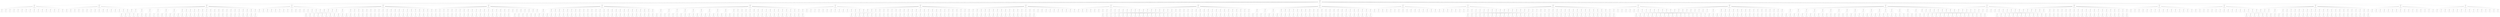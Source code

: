 graph "G" {
  node [
    fontname = "Courier";
  ];
  "15041" [
    label = "Visits: 1061\nValue: 624\n. . . . . b \nB . . B . . \nb . . . . . \n. . . A . A \n. . . . . . \nb . B b . . \n\na: 0 | A: 6 | \nb: 0 | B: 1 | \n\n\nO \"B\" jogou, vez do \"A\":";
  ];
  "15042" [
    label = "Visits: 17\nValue: 1\n. . . . . b \nB . . B . . \nb . . . A . \n. . . . . A \n. . A . . . \nb . . . . . \n\na: 0 | A: 5 | \nb: 1 | B: 2 | \n\n\nO \"A\" jogou, vez do \"B\":";
  ];
  "15043" [
    label = "Visits: 1\nValue: 1\n. . . . . b \nB . . B . . \nb . . . A . \n. . . . b A \n. . A . . . \nb . . . . . \n\na: 0 | A: 5 | \nb: 0 | B: 2 | \n\n\nO \"B\" jogou, vez do \"A\":";
  ];
  "15044" [
    label = "Visits: 1\nValue: 1\n. . . . . b \nB . . B . . \n. . . . A . \n. B . . . A \n. . . . . . \nb . . A . . \n\na: 0 | A: 5 | \nb: 2 | B: 1 | \n\n\nO \"B\" jogou, vez do \"A\":";
  ];
  "15045" [
    label = "Visits: 1\nValue: 1\n. . . . . b \nB . . B . . \nb . . . A . \n. . . A . A \n. . . . . . \n. B . . . . \n\na: 0 | A: 5 | \nb: 2 | B: 1 | \n\n\nO \"B\" jogou, vez do \"A\":";
  ];
  "15046" [
    label = "Visits: 1\nValue: 1\n. . . . . b \nB . . B . . \nb . . . A . \n. . . . . A \n. . A b . . \nb . . . . . \n\na: 0 | A: 5 | \nb: 0 | B: 2 | \n\n\nO \"B\" jogou, vez do \"A\":";
  ];
  "15047" [
    label = "Visits: 1\nValue: 1\n. . . . . b \nB . . B . . \nb . . . A . \n. . . . . A \n. . A . . . \nb . . . . B \n\na: 0 | A: 5 | \nb: 1 | B: 1 | \n\n\nO \"B\" jogou, vez do \"A\":";
  ];
  "15048" [
    label = "Visits: 1\nValue: 1\n. . . . . b \nB . . B . . \nb . . . A . \n. . . . . A \nB . A . . . \n. . . . . . \n\na: 0 | A: 5 | \nb: 2 | B: 1 | \n\n\nO \"B\" jogou, vez do \"A\":";
  ];
  "15049" [
    label = "Visits: 1\nValue: 1\n. B . . . b \n. . . B . . \nb . . . A . \n. . . . . A \n. . A . . . \nb . . . . . \n\na: 0 | A: 5 | \nb: 1 | B: 2 | \n\n\nO \"B\" jogou, vez do \"A\":";
  ];
  "15050" [
    label = "Visits: 1\nValue: 1\n. . . . . b \nB b . B . . \n. . . . A . \n. . . . . A \n. . A . . . \nb . . . . . \n\na: 0 | A: 5 | \nb: 1 | B: 2 | \n\n\nO \"B\" jogou, vez do \"A\":";
  ];
  "15051" [
    label = "Visits: 1\nValue: 1\n. . . . . b \nB . . B . . \nb . b . A . \n. . . . . A \n. . A . . . \nb . . . . . \n\na: 0 | A: 5 | \nb: 0 | B: 2 | \n\n\nO \"B\" jogou, vez do \"A\":";
  ];
  "15052" [
    label = "Visits: 1\nValue: 1\n. . . . . b \nB . . B . . \nb . . . A . \n. . . . . A \n. . A . . . \nb . . . b . \n\na: 0 | A: 5 | \nb: 0 | B: 2 | \n\n\nO \"B\" jogou, vez do \"A\":";
  ];
  "15053" [
    label = "Visits: 1\nValue: 1\n. b . . . b \nB . . B . . \nb . . . A . \n. . . . . A \n. . A . . . \nb . . . . . \n\na: 0 | A: 5 | \nb: 0 | B: 2 | \n\n\nO \"B\" jogou, vez do \"A\":";
  ];
  "15054" [
    label = "Visits: 1\nValue: 1\n. . B . . b \nB . . B . . \nb . . . A . \n. . . . . A \n. . A . . . \nb . . . . . \n\na: 0 | A: 5 | \nb: 1 | B: 1 | \n\n\nO \"B\" jogou, vez do \"A\":";
  ];
  "15055" [
    label = "Visits: 1\nValue: 1\n. . . . . b \nB . . B . . \nb . . . A . \n. . . . . A \n. B . A . . \n. . . . . . \n\na: 0 | A: 5 | \nb: 2 | B: 1 | \n\n\nO \"B\" jogou, vez do \"A\":";
  ];
  "15056" [
    label = "Visits: 1\nValue: 1\n. . . . . b \nB . . B . . \nb . . . A . \n. . . . . A \n. . A . . . \nb . . . . b \n\na: 0 | A: 5 | \nb: 0 | B: 2 | \n\n\nO \"B\" jogou, vez do \"A\":";
  ];
  "15057" [
    label = "Visits: 1\nValue: 1\n. . . . . b \n. . . B . . \n. . . . A . \n. . . . . A \n. . A . . . \nb . . . . . \n\na: 0 | A: 5 | \nb: 1 | B: 4 | \n\n\nO \"B\" jogou, vez do \"A\":";
  ];
  "15058" [
    label = "Visits: 1\nValue: 1\n. . b . . b \nB . . B . . \nb . . . A . \n. . . . . A \n. . A . . . \nb . . . . . \n\na: 0 | A: 5 | \nb: 0 | B: 2 | \n\n\nO \"B\" jogou, vez do \"A\":";
  ];
  "15059" [
    label = "Visits: 17\nValue: 1\n. . . . A . \nB . . . . . \nb . B . . . \n. . . A . A \n. . . . . . \nb . B b . . \n\na: 0 | A: 5 | \nb: 1 | B: 1 | \n\n\nO \"A\" jogou, vez do \"B\":";
  ];
  "15060" [
    label = "Visits: 1\nValue: 1\n. . . . . . \nB . . . B . \nb . B . . . \n. . . A . A \n. . . . . . \nb . B b . . \n\na: 0 | A: 6 | \nb: 1 | B: 0 | \n\n\nO \"B\" jogou, vez do \"A\":";
  ];
  "15061" [
    label = "Visits: 1\nValue: 1\n. . . . A . \nB . . . . . \nb . B . . . \n. . . A b A \n. . . . . . \nb . B b . . \n\na: 0 | A: 5 | \nb: 0 | B: 1 | \n\n\nO \"B\" jogou, vez do \"A\":";
  ];
  "15062" [
    label = "Visits: 1\nValue: 1\n. . . . A . \nB . . . . . \nb . B b . . \n. . . A . A \n. . . . . . \nb . B b . . \n\na: 0 | A: 5 | \nb: 0 | B: 1 | \n\n\nO \"B\" jogou, vez do \"A\":";
  ];
  "15063" [
    label = "Visits: 1\nValue: 1\n. . . . A . \nB . . B . . \n. . . . . . \n. B . A . A \n. . . . . . \nb . B b . . \n\na: 0 | A: 5 | \nb: 2 | B: 0 | \n\n\nO \"B\" jogou, vez do \"A\":";
  ];
  "15064" [
    label = "Visits: 1\nValue: 1\n. . . . A . \nB . . . . . \nb . B . . . \n. . . A . A \n. . . . . b \nb . B b . . \n\na: 0 | A: 5 | \nb: 0 | B: 1 | \n\n\nO \"B\" jogou, vez do \"A\":";
  ];
  "15065" [
    label = "Visits: 1\nValue: 1\n. . . . A b \nB . . . . . \nb . B . . . \n. . . A . A \n. . . . . . \nb . B b . . \n\na: 0 | A: 5 | \nb: 0 | B: 1 | \n\n\nO \"B\" jogou, vez do \"A\":";
  ];
  "15066" [
    label = "Visits: 1\nValue: 1\n. . . . A . \n. . . . . . \n. . B . . . \n. . . A . A \n. . . . . . \nb . B b . . \n\na: 0 | A: 5 | \nb: 0 | B: 4 | \n\n\nO \"B\" jogou, vez do \"A\":";
  ];
  "15067" [
    label = "Visits: 1\nValue: 1\n. . . . A . \n. . . . . . \n. B . B . . \n. . . A . A \n. . . . . . \nb . B b . . \n\na: 0 | A: 5 | \nb: 2 | B: 1 | \n\n\nO \"B\" jogou, vez do \"A\":";
  ];
  "15068" [
    label = "Visits: 1\nValue: 1\n. . . . A . \nB . . . . . \nb . B . . . \n. . . A . A \n. b . . . . \n. . B b . . \n\na: 0 | A: 5 | \nb: 1 | B: 1 | \n\n\nO \"B\" jogou, vez do \"A\":";
  ];
  "15069" [
    label = "Visits: 1\nValue: 1\n. . . A . B \nB . . . . . \nb . B . . . \n. . . A . A \n. . . . . . \nb . B b . . \n\na: 0 | A: 5 | \nb: 1 | B: 0 | \n\n\nO \"B\" jogou, vez do \"A\":";
  ];
  "15070" [
    label = "Visits: 1\nValue: 1\n. . b . A . \nB . . . . . \nb . B . . . \n. . . A . A \n. . . . . . \nb . B b . . \n\na: 0 | A: 5 | \nb: 0 | B: 1 | \n\n\nO \"B\" jogou, vez do \"A\":";
  ];
  "15071" [
    label = "Visits: 1\nValue: 1\n. . . . A . \nB . . . . . \nb . B . . . \n. . . A . A \n. . b . . . \nb . B . . . \n\na: 0 | A: 5 | \nb: 1 | B: 1 | \n\n\nO \"B\" jogou, vez do \"A\":";
  ];
  "15072" [
    label = "Visits: 1\nValue: 1\n. . . . A . \nB . . . . . \nb . B . . . \n. . . A . A \n. B . . . . \n. . . b . . \n\na: 0 | A: 5 | \nb: 2 | B: 1 | \n\n\nO \"B\" jogou, vez do \"A\":";
  ];
  "15073" [
    label = "Visits: 1\nValue: 1\n. . . . A . \nB b . . . . \n. . B . . . \n. . . A . A \n. . . . . . \nb . B b . . \n\na: 0 | A: 5 | \nb: 1 | B: 1 | \n\n\nO \"B\" jogou, vez do \"A\":";
  ];
  "15074" [
    label = "Visits: 1\nValue: 1\n. . . . A . \nB . . . . . \nb . B A . . \n. . . . . A \n. . . B . . \nb . . . . . \n\na: 0 | A: 5 | \nb: 2 | B: 1 | \n\n\nO \"B\" jogou, vez do \"A\":";
  ];
  "15075" [
    label = "Visits: 1\nValue: 1\n. . . . A . \nB . . . . . \nb . B . . . \n. . . A . A \n. . . . . . \nb . B b . b \n\na: 0 | A: 5 | \nb: 0 | B: 1 | \n\n\nO \"B\" jogou, vez do \"A\":";
  ];
  "15076" [
    label = "Visits: 61\nValue: 31\n. . . . . b \nB . . B . . \nb . . . . A \n. . . A . . \n. . . . . A \nb . B b . . \n\na: 0 | A: 5 | \nb: 0 | B: 1 | \n\n\nO \"A\" jogou, vez do \"B\":";
  ];
  "15077" [
    label = "Visits: 3\nValue: 1\n. . . . . b \nB . . B . . \nb . . . A A \n. . . . . . \n. . B . . A \nb . . . . . \n\na: 0 | A: 5 | \nb: 1 | B: 1 | \n\n\nO \"B\" jogou, vez do \"A\":";
  ];
  "15078" [
    label = "Visits: 1\nValue: 1\n. . . . . b \nB . . B . . \nb . . . A A \n. . . . . . \n. . B . . . \nb . . . A . \n\na: 0 | A: 5 | \nb: 1 | B: 1 | \n\n\nO \"A\" jogou, vez do \"B\":";
  ];
  "15079" [
    label = "Visits: 1\nValue: 1\n. . . . . b \nB . A . B . \nb . . . A A \n. . . . . . \n. . B . . A \nb . . . . . \n\na: 0 | A: 4 | \nb: 1 | B: 1 | \n\n\nO \"A\" jogou, vez do \"B\":";
  ];
  "15080" [
    label = "Visits: 3\nValue: 1\n. . . . . b \nB . . B . . \nb . . . . A \n. . . A . . \n. . . . . A \n. . . . . . \n\na: 0 | A: 5 | \nb: 1 | B: 3 | \n\n\nO \"B\" jogou, vez do \"A\":";
  ];
  "15081" [
    label = "Visits: 1\nValue: 1\n. . . . . b \nB . . B . . \nb . . . A A \n. . . . . . \n. . A . . A \n. . . . . . \n\na: 0 | A: 4 | \nb: 1 | B: 3 | \n\n\nO \"A\" jogou, vez do \"B\":";
  ];
  "15082" [
    label = "Visits: 1\nValue: 1\n. A . . . b \n. . . B . . \nb . . . . A \n. . . A . . \n. . . . . A \n. . . . . . \n\na: 0 | A: 4 | \nb: 1 | B: 4 | \n\n\nO \"A\" jogou, vez do \"B\":";
  ];
  "15083" [
    label = "Visits: 3\nValue: 1\n. B . . . b \n. . . B . . \nb . . . . A \n. . . A . . \n. . . . . A \nb . B b . . \n\na: 0 | A: 5 | \nb: 0 | B: 1 | \n\n\nO \"B\" jogou, vez do \"A\":";
  ];
  "15084" [
    label = "Visits: 1\nValue: 1\n. B . . . b \n. . . B . . \nb . . . . A \n. . . A . . \n. . . . . A \n. A B b . . \n\na: 0 | A: 4 | \nb: 1 | B: 1 | \n\n\nO \"A\" jogou, vez do \"B\":";
  ];
  "15085" [
    label = "Visits: 1\nValue: 1\n. B . B . b \n. . . . . . \nb . . A . A \n. . . . . . \n. . . A . A \nb . B b . . \n\na: 0 | A: 4 | \nb: 0 | B: 1 | \n\n\nO \"A\" jogou, vez do \"B\":";
  ];
  "15086" [
    label = "Visits: 3\nValue: 1\n. . . . . b \nB . . B . . \nb . . . . A \n. . B . A . \n. . . . . A \nb . B b . . \n\na: 0 | A: 5 | \nb: 0 | B: 0 | \n\n\nO \"A\" jogou, vez do \"B\":";
  ];
  "15087" [
    label = "Visits: 1\nValue: 1\n. . . . . b \n. . . B . . \nb . . . . A \n. . B . A . \n. . . . . A \nb . B b . . \n\na: 0 | A: 5 | \nb: 0 | B: 1 | \n\n\nO \"B\" jogou, vez do \"A\":";
  ];
  "15088" [
    label = "Visits: 1\nValue: 1\n. . . . . b \nB . . B . . \n. . . . . A \n. . B . A . \n. . . . . A \nb . B b . . \n\na: 0 | A: 5 | \nb: 0 | B: 1 | \n\n\nO \"B\" jogou, vez do \"A\":";
  ];
  "15089" [
    label = "Visits: 3\nValue: 1\n. . . . . b \nB . . B . . \nb . . . . A \n. . . A . . \n. B . . . A \n. . . b . . \n\na: 0 | A: 5 | \nb: 1 | B: 1 | \n\n\nO \"B\" jogou, vez do \"A\":";
  ];
  "15090" [
    label = "Visits: 1\nValue: 1\n. . . . . b \n. . . B . . \n. . . . . A \n. . . A . . \n. . . . . A \n. . A . b . \n\na: 0 | A: 4 | \nb: 1 | B: 4 | \n\n\nO \"A\" jogou, vez do \"B\":";
  ];
  "15091" [
    label = "Visits: 1\nValue: 1\n. . . . . b \nB . . B . . \nb . . . . A \n. . . A . . \nA . B . . A \n. . . b . . \n\na: 0 | A: 4 | \nb: 1 | B: 1 | \n\n\nO \"A\" jogou, vez do \"B\":";
  ];
  "15092" [
    label = "Visits: 3\nValue: 1\n. . . B . b \nB . . . . . \nb . . B . A \n. . . . . . \n. . . A . A \nb . B b . . \n\na: 0 | A: 5 | \nb: 0 | B: 0 | \n\n\nO \"A\" jogou, vez do \"B\":";
  ];
  "15093" [
    label = "Visits: 1\nValue: 1\n. . . B . . \nB . . . . . \nb . . B . A \n. . . . . . \n. . . A . A \nb . B b . . \n\na: 0 | A: 5 | \nb: 0 | B: 1 | \n\n\nO \"B\" jogou, vez do \"A\":";
  ];
  "15094" [
    label = "Visits: 1\nValue: 1\n. . . B . b \nB . . . . . \nb . . B . A \n. . . . . . \n. . . A . A \nb . . b . . \n\na: 0 | A: 5 | \nb: 0 | B: 1 | \n\n\nO \"B\" jogou, vez do \"A\":";
  ];
  "15095" [
    label = "Visits: 3\nValue: 1\n. . . . . b \nB . . B . . \nb . . . . . \n. . A . B . \n. . . . . . \nb . B b . . \n\na: 0 | A: 7 | \nb: 0 | B: 0 | \n\n\nO \"A\" jogou, vez do \"B\":";
  ];
  "15096" [
    label = "Visits: 1\nValue: 1\n. . . . . b \nB . . B . . \n. . . . . . \n. . A . B . \n. . . . . . \nb . B b . . \n\na: 0 | A: 7 | \nb: 0 | B: 1 | \n\n\nO \"B\" jogou, vez do \"A\":";
  ];
  "15097" [
    label = "Visits: 1\nValue: 1\n. . . . . b \nB . . B . . \nb . . . . . \n. . A . B . \n. . . . . . \nb . B . . . \n\na: 0 | A: 7 | \nb: 0 | B: 1 | \n\n\nO \"B\" jogou, vez do \"A\":";
  ];
  "15098" [
    label = "Visits: 3\nValue: 1\n. . B . . b \nB . . . . . \nb . . . B . \n. . . . . . \n. . A . . A \nb . B b . . \n\na: 0 | A: 6 | \nb: 0 | B: 0 | \n\n\nO \"A\" jogou, vez do \"B\":";
  ];
  "15099" [
    label = "Visits: 1\nValue: 1\n. . B . . b \nB . . . . . \nb . . . B . \n. . . . . . \n. . A . . A \nb . . b . . \n\na: 0 | A: 6 | \nb: 0 | B: 1 | \n\n\nO \"B\" jogou, vez do \"A\":";
  ];
  "15100" [
    label = "Visits: 1\nValue: 1\n. . B . . . \nB . . . . . \nb . . . B . \n. . . . . . \n. . A . . A \nb . B b . . \n\na: 0 | A: 6 | \nb: 0 | B: 1 | \n\n\nO \"B\" jogou, vez do \"A\":";
  ];
  "15101" [
    label = "Visits: 2\nValue: 1\n. . . . . b \nB . B . B . \nb . . . . A \n. . . A . . \n. . . . . A \nb . B b . . \n\na: 0 | A: 5 | \nb: 0 | B: 0 | \n\n\nO \"A\" jogou, vez do \"B\":";
  ];
  "15102" [
    label = "Visits: 1\nValue: 1\n. . . . . b \nB . B . B . \n. . . . . A \n. . . A . . \n. . . . . A \nb . B b . . \n\na: 0 | A: 5 | \nb: 0 | B: 1 | \n\n\nO \"B\" jogou, vez do \"A\":";
  ];
  "15103" [
    label = "Visits: 2\nValue: 1\n. . . . . b \n. . . B . . \n. B . . . A \n. . . A . . \n. . . . . A \nb . B b . . \n\na: 0 | A: 5 | \nb: 1 | B: 1 | \n\n\nO \"B\" jogou, vez do \"A\":";
  ];
  "15104" [
    label = "Visits: 1\nValue: 1\n. . . . A . \n. . . . . . \n. B B . . A \n. . . A . . \n. . . . . A \nb . B b . . \n\na: 0 | A: 4 | \nb: 2 | B: 1 | \n\n\nO \"A\" jogou, vez do \"B\":";
  ];
  "15105" [
    label = "Visits: 2\nValue: 1\n. . . . . b \n. . . B . . \n. . . . . A \n. . . A . . \n. . . . . A \nb . B b . . \n\na: 0 | A: 5 | \nb: 0 | B: 3 | \n\n\nO \"B\" jogou, vez do \"A\":";
  ];
  "15106" [
    label = "Visits: 1\nValue: 1\n. . . . . b \n. . . B . . \n. . . . . A \n. . . A . . \n. . . . . A \n. A B b . . \n\na: 0 | A: 4 | \nb: 1 | B: 3 | \n\n\nO \"A\" jogou, vez do \"B\":";
  ];
  "15107" [
    label = "Visits: 2\nValue: 1\n. . . . B b \nB . . . . . \nb . B . . A \n. . . . . . \n. . . . A A \nb . B b . . \n\na: 0 | A: 5 | \nb: 0 | B: 0 | \n\n\nO \"A\" jogou, vez do \"B\":";
  ];
  "15108" [
    label = "Visits: 1\nValue: 1\n. . . . . b \nB . . . . . \nb . B . . A \n. . . . . . \n. . . . A A \nb . B b . . \n\na: 0 | A: 5 | \nb: 0 | B: 1 | \n\n\nO \"B\" jogou, vez do \"A\":";
  ];
  "15109" [
    label = "Visits: 2\nValue: 1\n. . B . . b \nB . . . . . \nb . . . B A \n. . . A . . \n. . . . . A \nb . B b . . \n\na: 0 | A: 5 | \nb: 0 | B: 0 | \n\n\nO \"A\" jogou, vez do \"B\":";
  ];
  "15110" [
    label = "Visits: 1\nValue: 1\n. . B . . b \n. . . . . . \nb . . . B A \n. . . A . . \n. . . . . A \nb . B b . . \n\na: 0 | A: 5 | \nb: 0 | B: 1 | \n\n\nO \"B\" jogou, vez do \"A\":";
  ];
  "15111" [
    label = "Visits: 2\nValue: 1\n. . . . . b \nB . . B . . \nb . . . . A \n. . . A . . \n. . . . . . \nb . . . . . \n\na: 0 | A: 6 | \nb: 0 | B: 3 | \n\n\nO \"B\" jogou, vez do \"A\":";
  ];
  "15112" [
    label = "Visits: 1\nValue: 1\n. . . . . b \nB . . B . . \n. . . . . A \n. A . A . . \n. . . . . . \nb . . . . . \n\na: 0 | A: 5 | \nb: 1 | B: 3 | \n\n\nO \"A\" jogou, vez do \"B\":";
  ];
  "15113" [
    label = "Visits: 2\nValue: 1\n. . . . B . \nB . . . . . \nb . B . . A \n. . . A . . \n. . . . . A \nb . B b . . \n\na: 0 | A: 5 | \nb: 1 | B: 0 | \n\n\nO \"B\" jogou, vez do \"A\":";
  ];
  "15114" [
    label = "Visits: 1\nValue: 1\nA . . . B . \nB . . . . . \nb . B . . A \n. . . A . . \n. . . . . A \nb . B b . . \n\na: 0 | A: 4 | \nb: 1 | B: 0 | \n\n\nO \"A\" jogou, vez do \"B\":";
  ];
  "15115" [
    label = "Visits: 2\nValue: 1\n. . . . . b \nB . . B . . \nb . A . . A \n. . . . . . \n. . . . B . \nb . B . . . \n\na: 0 | A: 6 | \nb: 1 | B: 0 | \n\n\nO \"B\" jogou, vez do \"A\":";
  ];
  "15116" [
    label = "Visits: 1\nValue: 1\n. . . . . b \nB . . B . . \nb . A . . A \n. . . . . . \n. . . A . B \nb . . . . . \n\na: 0 | A: 5 | \nb: 1 | B: 1 | \n\n\nO \"A\" jogou, vez do \"B\":";
  ];
  "15117" [
    label = "Visits: 2\nValue: 1\n. . . . . b \nB . . B . . \nb . . . . A \n. . . A . A \n. . . . . . \nb . B b . B \n\na: 0 | A: 5 | \nb: 0 | B: 0 | \n\n\nO \"A\" jogou, vez do \"B\":";
  ];
  "15118" [
    label = "Visits: 1\nValue: 1\n. . . . . b \nB . . B . . \nb . . . . A \n. . . A . A \n. . . . . . \nb . B . . B \n\na: 0 | A: 5 | \nb: 0 | B: 1 | \n\n\nO \"B\" jogou, vez do \"A\":";
  ];
  "15119" [
    label = "Visits: 2\nValue: 1\n. . . . . b \nB . . B . . \nb . . . . A \n. . . A . . \nB . . . . A \n. . B b . . \n\na: 0 | A: 5 | \nb: 1 | B: 0 | \n\n\nO \"B\" jogou, vez do \"A\":";
  ];
  "15120" [
    label = "Visits: 1\nValue: 1\n. . . . . b \nB . . B . . \nb . . . . A \nA . . A . . \n. . . . . A \nB . B b . . \n\na: 0 | A: 4 | \nb: 1 | B: 0 | \n\n\nO \"A\" jogou, vez do \"B\":";
  ];
  "15121" [
    label = "Visits: 2\nValue: 1\n. . . . . . \nB . . B . B \nb . . . . . \n. . . A . A \n. . . . . A \nb . B b . . \n\na: 0 | A: 5 | \nb: 1 | B: 0 | \n\n\nO \"B\" jogou, vez do \"A\":";
  ];
  "15122" [
    label = "Visits: 1\nValue: 1\n. . . . . A \nB . . B . . \nb . . . . B \n. . . A . A \n. . . . . A \nb . B b . . \n\na: 0 | A: 4 | \nb: 1 | B: 0 | \n\n\nO \"A\" jogou, vez do \"B\":";
  ];
  "15123" [
    label = "Visits: 2\nValue: 1\n. . . B . b \nB . . . . . \nb . . B . A \n. . . A . . \n. . . . . A \nb . B b . . \n\na: 0 | A: 5 | \nb: 0 | B: 0 | \n\n\nO \"A\" jogou, vez do \"B\":";
  ];
  "15124" [
    label = "Visits: 1\nValue: 1\n. . . B . b \nB . . . . . \n. . . B . A \n. . . A . . \n. . . . . A \nb . B b . . \n\na: 0 | A: 5 | \nb: 0 | B: 1 | \n\n\nO \"B\" jogou, vez do \"A\":";
  ];
  "15125" [
    label = "Visits: 2\nValue: 1\n. . . . . b \nB . . B . A \nb . . . . . \n. . . A . B \n. . . . . . \nb . B b . A \n\na: 0 | A: 5 | \nb: 0 | B: 0 | \n\n\nO \"A\" jogou, vez do \"B\":";
  ];
  "15126" [
    label = "Visits: 1\nValue: 1\n. . . . . b \nB . . B . A \nb . . . . . \n. . . A . B \n. . . . . . \nb . B . . A \n\na: 0 | A: 5 | \nb: 0 | B: 1 | \n\n\nO \"B\" jogou, vez do \"A\":";
  ];
  "15127" [
    label = "Visits: 2\nValue: 1\n. . . . . b \n. . . B . . \n. . . . . A \n. . . A . . \n. . . . . A \nb . B b . . \n\na: 0 | A: 5 | \nb: 0 | B: 3 | \n\n\nO \"B\" jogou, vez do \"A\":";
  ];
  "15128" [
    label = "Visits: 1\nValue: 1\n. . . . . b \n. . . B . . \n. . . . . A \n. . . A . . \n. A . . . A \n. . . b . . \n\na: 0 | A: 4 | \nb: 1 | B: 4 | \n\n\nO \"A\" jogou, vez do \"B\":";
  ];
  "15129" [
    label = "Visits: 2\nValue: 1\n. . . . . b \n. B . B . . \n. . . . . A \n. . . A . . \n. . . . . A \nb . B b . . \n\na: 0 | A: 5 | \nb: 1 | B: 1 | \n\n\nO \"B\" jogou, vez do \"A\":";
  ];
  "15130" [
    label = "Visits: 1\nValue: 1\n. . B . . b \n. B . . . . \n. . . . A . \n. . . . . . \n. . A . . A \nb . B b . . \n\na: 0 | A: 5 | \nb: 1 | B: 1 | \n\n\nO \"A\" jogou, vez do \"B\":";
  ];
  "15131" [
    label = "Visits: 2\nValue: 1\n. . . . . b \nB . . B . . \n. . . . . A \n. B . A . . \n. . . . . A \nb . B b . . \n\na: 0 | A: 5 | \nb: 1 | B: 0 | \n\n\nO \"B\" jogou, vez do \"A\":";
  ];
  "15132" [
    label = "Visits: 1\nValue: 1\n. . . . . b \n. . . B . . \n. A . . . A \n. . . A . . \n. B . . . A \nb . B b . . \n\na: 0 | A: 4 | \nb: 1 | B: 1 | \n\n\nO \"A\" jogou, vez do \"B\":";
  ];
  "15133" [
    label = "Visits: 2\nValue: 1\n. . . . . . \nB . B . B . \nb . . . . . \n. . . A . . \n. . . . . A \nb . B b . . \n\na: 0 | A: 6 | \nb: 1 | B: 0 | \n\n\nO \"B\" jogou, vez do \"A\":";
  ];
  "15134" [
    label = "Visits: 1\nValue: 1\n. . B . . . \nB . . . B . \nb . A . . . \n. . . . . . \n. . . . A A \nb . B b . . \n\na: 0 | A: 5 | \nb: 1 | B: 0 | \n\n\nO \"A\" jogou, vez do \"B\":";
  ];
  "15135" [
    label = "Visits: 2\nValue: 1\n. . . . . b \nB . . B . . \nb . . A . A \n. . . . . . \n. . . B . A \nb . . . . . \n\na: 0 | A: 5 | \nb: 1 | B: 1 | \n\n\nO \"B\" jogou, vez do \"A\":";
  ];
  "15136" [
    label = "Visits: 1\nValue: 1\n. . . . . b \nB . . B . . \nb . . A . A \n. . . . . . \nA . . B . A \n. . . . . . \n\na: 0 | A: 4 | \nb: 2 | B: 1 | \n\n\nO \"A\" jogou, vez do \"B\":";
  ];
  "15137" [
    label = "Visits: 17\nValue: 1\n. A . . . b \n. . . B . . \nb . . . . . \n. . . A . A \n. . . . . . \nb . B b . . \n\na: 0 | A: 5 | \nb: 0 | B: 2 | \n\n\nO \"A\" jogou, vez do \"B\":";
  ];
  "15138" [
    label = "Visits: 1\nValue: 1\nA . B . . b \n. . . . . . \nb . . . B . \n. . . A . A \n. . . . . . \nb . B b . . \n\na: 0 | A: 5 | \nb: 0 | B: 1 | \n\n\nO \"B\" jogou, vez do \"A\":";
  ];
  "15139" [
    label = "Visits: 1\nValue: 1\n. . . . . b \nB . . B . . \n. . . . . . \nb . . A . A \n. . . . . . \nb . B b . . \n\na: 0 | A: 6 | \nb: 0 | B: 1 | \n\n\nO \"B\" jogou, vez do \"A\":";
  ];
  "15140" [
    label = "Visits: 1\nValue: 1\n. A . B . b \n. . . . . . \nb . . B . . \n. . . A . A \n. . . . . . \nb . B b . . \n\na: 0 | A: 5 | \nb: 0 | B: 1 | \n\n\nO \"B\" jogou, vez do \"A\":";
  ];
  "15141" [
    label = "Visits: 1\nValue: 1\n. A B . . b \n. . . . . . \nb . . . B . \n. . . . . . \n. . A . . . \nb . B b . . \n\na: 0 | A: 6 | \nb: 0 | B: 1 | \n\n\nO \"B\" jogou, vez do \"A\":";
  ];
  "15142" [
    label = "Visits: 1\nValue: 1\n. A . . . b \n. . . B . . \nb . . . . . \n. . . A . A \nB . . . . . \n. . B b . . \n\na: 0 | A: 5 | \nb: 1 | B: 1 | \n\n\nO \"B\" jogou, vez do \"A\":";
  ];
  "15143" [
    label = "Visits: 1\nValue: 1\n. A . . . b \n. . . B . . \nb . . . . . \n. . . A . A \n. . . . . . \n. . . . . . \n\na: 0 | A: 5 | \nb: 1 | B: 4 | \n\n\nO \"B\" jogou, vez do \"A\":";
  ];
  "15144" [
    label = "Visits: 1\nValue: 1\n. A . . . b \n. . . B . . \n. . . . . . \n. B . A . A \n. . . . . . \nb . B b . . \n\na: 0 | A: 5 | \nb: 1 | B: 1 | \n\n\nO \"B\" jogou, vez do \"A\":";
  ];
  "15145" [
    label = "Visits: 1\nValue: 1\n. A . . . b \n. . . B . . \nb . . A . . \n. . . . . A \n. . . B . . \nb . . . . . \n\na: 0 | A: 5 | \nb: 1 | B: 2 | \n\n\nO \"B\" jogou, vez do \"A\":";
  ];
  "15146" [
    label = "Visits: 1\nValue: 1\nB . A . . b \n. . . B . . \nb . . . . . \n. . . A . A \n. . . . . . \nb . B b . . \n\na: 0 | A: 5 | \nb: 0 | B: 1 | \n\n\nO \"B\" jogou, vez do \"A\":";
  ];
  "15147" [
    label = "Visits: 1\nValue: 1\n. . . . . b \n. . B . B . \nb . . . . . \n. . . A . A \n. . . . . . \nb . B b . . \n\na: 0 | A: 6 | \nb: 0 | B: 1 | \n\n\nO \"B\" jogou, vez do \"A\":";
  ];
  "15148" [
    label = "Visits: 1\nValue: 1\n. A . . B b \n. . . . . . \nb . B . . . \n. . . . . A \n. . . . A . \nb . B b . . \n\na: 0 | A: 5 | \nb: 0 | B: 1 | \n\n\nO \"B\" jogou, vez do \"A\":";
  ];
  "15149" [
    label = "Visits: 1\nValue: 1\n. A . . . b \nb . . B . . \n. . . . . . \nB . . A . A \n. . . . . . \nb . B b . . \n\na: 0 | A: 5 | \nb: 0 | B: 1 | \n\n\nO \"B\" jogou, vez do \"A\":";
  ];
  "15150" [
    label = "Visits: 1\nValue: 1\n. A . . B . \n. . . . . . \nb . B . . . \n. . . A . A \n. . . . . . \nb . B b . . \n\na: 0 | A: 5 | \nb: 1 | B: 1 | \n\n\nO \"B\" jogou, vez do \"A\":";
  ];
  "15151" [
    label = "Visits: 1\nValue: 1\n. A . . . b \n. . . B . . \nb . . . . . \n. . . A . A \n. . . . . . \nb . B b . B \n\na: 0 | A: 5 | \nb: 0 | B: 1 | \n\n\nO \"B\" jogou, vez do \"A\":";
  ];
  "15152" [
    label = "Visits: 1\nValue: 1\n. A . . . b \n. . . B . . \nb . . . . A \n. . . A . . \n. . . . . B \nb . B b . . \n\na: 0 | A: 5 | \nb: 0 | B: 1 | \n\n\nO \"B\" jogou, vez do \"A\":";
  ];
  "15153" [
    label = "Visits: 1\nValue: 1\n. A . . . b \n. . . B . . \nb . . . A . \n. . . . . A \n. . B . . . \nb . . . . . \n\na: 0 | A: 5 | \nb: 1 | B: 2 | \n\n\nO \"B\" jogou, vez do \"A\":";
  ];
  "15154" [
    label = "Visits: 59\nValue: 29\n. . . . . b \nB . . B . . \nb . . . . . \n. . . A . A \n. . . . . . \nb . B b A . \n\na: 0 | A: 5 | \nb: 0 | B: 1 | \n\n\nO \"A\" jogou, vez do \"B\":";
  ];
  "15155" [
    label = "Visits: 3\nValue: 1\n. . B . . b \nB . . . . . \nb . . . B . \n. . . A . A \n. . . . . . \nb . B b A . \n\na: 0 | A: 5 | \nb: 0 | B: 0 | \n\n\nO \"A\" jogou, vez do \"B\":";
  ];
  "15156" [
    label = "Visits: 1\nValue: 1\n. . B . . . \nB . . . . . \nb . . . B . \n. . . A . A \n. . . . . . \nb . B b A . \n\na: 0 | A: 5 | \nb: 0 | B: 1 | \n\n\nO \"B\" jogou, vez do \"A\":";
  ];
  "15157" [
    label = "Visits: 1\nValue: 1\n. . B . . b \nB . . . . . \nb . . . B . \n. . . A . A \n. . . . . . \nb . B . A . \n\na: 0 | A: 5 | \nb: 0 | B: 1 | \n\n\nO \"B\" jogou, vez do \"A\":";
  ];
  "15158" [
    label = "Visits: 3\nValue: 1\n. . . . . b \n. B . B . . \n. . . . . . \n. . . A . A \n. . . . . . \nb . B b A . \n\na: 0 | A: 5 | \nb: 1 | B: 1 | \n\n\nO \"B\" jogou, vez do \"A\":";
  ];
  "15159" [
    label = "Visits: 1\nValue: 1\n. . . . . . \n. B B . A . \n. . . . . . \n. . . A . A \n. . . . . . \nb . B b A . \n\na: 0 | A: 4 | \nb: 2 | B: 1 | \n\n\nO \"A\" jogou, vez do \"B\":";
  ];
  "15160" [
    label = "Visits: 1\nValue: 1\n. . . B . b \n. B . . . . \n. . . A . . \n. . . . . A \n. . . A . . \nb . B b A . \n\na: 0 | A: 4 | \nb: 1 | B: 1 | \n\n\nO \"A\" jogou, vez do \"B\":";
  ];
  "15161" [
    label = "Visits: 3\nValue: 1\n. . . . . b \n. . . B . . \n. B . . . . \n. . . A . A \n. . . . . . \nb . B b A . \n\na: 0 | A: 5 | \nb: 1 | B: 1 | \n\n\nO \"B\" jogou, vez do \"A\":";
  ];
  "15162" [
    label = "Visits: 1\nValue: 1\n. . . . . b \n. . . B . . \nA . B . . . \n. . . A . A \n. . . . . . \nb . B b A . \n\na: 0 | A: 4 | \nb: 1 | B: 1 | \n\n\nO \"A\" jogou, vez do \"B\":";
  ];
  "15163" [
    label = "Visits: 1\nValue: 1\n. . . . . b \n. . . B . . \n. B . . A . \n. . . . . A \n. . A . . . \nb . . . A . \n\na: 0 | A: 4 | \nb: 2 | B: 2 | \n\n\nO \"A\" jogou, vez do \"B\":";
  ];
  "15164" [
    label = "Visits: 3\nValue: 1\n. . . B . b \nB . . . . . \nb . . B . . \n. . . A . A \n. . . . . . \nb . B b A . \n\na: 0 | A: 5 | \nb: 0 | B: 0 | \n\n\nO \"A\" jogou, vez do \"B\":";
  ];
  "15165" [
    label = "Visits: 1\nValue: 1\n. . . B . b \n. . . . . . \nb . . B . . \n. . . A . A \n. . . . . . \nb . B b A . \n\na: 0 | A: 5 | \nb: 0 | B: 1 | \n\n\nO \"B\" jogou, vez do \"A\":";
  ];
  "15166" [
    label = "Visits: 1\nValue: 1\n. . . B . . \nB . . . . . \nb . . B . . \n. . . A . A \n. . . . . . \nb . B b A . \n\na: 0 | A: 5 | \nb: 0 | B: 1 | \n\n\nO \"B\" jogou, vez do \"A\":";
  ];
  "15167" [
    label = "Visits: 3\nValue: 1\n. . . . . b \nB . B . B . \nb . . . . . \n. . . A . A \n. . . . . . \nb . B b A . \n\na: 0 | A: 5 | \nb: 0 | B: 0 | \n\n\nO \"A\" jogou, vez do \"B\":";
  ];
  "15168" [
    label = "Visits: 1\nValue: 1\n. . . . . b \nB . B . B . \nb . . . . . \n. . . A . A \n. . . . . . \n. . B b A . \n\na: 0 | A: 5 | \nb: 0 | B: 1 | \n\n\nO \"B\" jogou, vez do \"A\":";
  ];
  "15169" [
    label = "Visits: 1\nValue: 1\n. . . . . b \n. . B . B . \nb . . . . . \n. . . A . A \n. . . . . . \nb . B b A . \n\na: 0 | A: 5 | \nb: 0 | B: 1 | \n\n\nO \"B\" jogou, vez do \"A\":";
  ];
  "15170" [
    label = "Visits: 3\nValue: 1\n. . . . . b \nB . . B . . \nb . . . . . \n. . . A . A \n. . . . . . \nb . B b A B \n\na: 0 | A: 5 | \nb: 0 | B: 0 | \n\n\nO \"A\" jogou, vez do \"B\":";
  ];
  "15171" [
    label = "Visits: 1\nValue: 1\n. . . . . . \nB . . B . . \nb . . . . . \n. . . A . A \n. . . . . . \nb . B b A B \n\na: 0 | A: 5 | \nb: 0 | B: 1 | \n\n\nO \"B\" jogou, vez do \"A\":";
  ];
  "15172" [
    label = "Visits: 1\nValue: 1\n. . . . . b \nB . . B . . \nb . . . . . \n. . . A . A \n. . . . . . \nb . B . A B \n\na: 0 | A: 5 | \nb: 0 | B: 1 | \n\n\nO \"B\" jogou, vez do \"A\":";
  ];
  "15173" [
    label = "Visits: 2\nValue: 1\n. . . . . b \nB . . B . . \nb . . . A . \n. . . . . A \n. . B . . . \nb . . . A . \n\na: 0 | A: 5 | \nb: 1 | B: 1 | \n\n\nO \"B\" jogou, vez do \"A\":";
  ];
  "15174" [
    label = "Visits: 1\nValue: 1\n. . . . . . \nB . B . A . \nb . . . . . \n. . . . A A \n. . B . . . \nb . . . A . \n\na: 0 | A: 4 | \nb: 2 | B: 1 | \n\n\nO \"A\" jogou, vez do \"B\":";
  ];
  "15175" [
    label = "Visits: 2\nValue: 1\n. . B . . b \nB . . . . . \nb . . . B . \n. . . . . . \n. . A . . . \nb . B b A . \n\na: 0 | A: 6 | \nb: 0 | B: 0 | \n\n\nO \"A\" jogou, vez do \"B\":";
  ];
  "15176" [
    label = "Visits: 1\nValue: 1\n. . B . . . \nB . . . . . \nb . . . B . \n. . . . . . \n. . A . . . \nb . B b A . \n\na: 0 | A: 6 | \nb: 0 | B: 1 | \n\n\nO \"B\" jogou, vez do \"A\":";
  ];
  "15177" [
    label = "Visits: 2\nValue: 1\n. . . . . b \nB . . B . . \nb . . . . A \n. . . A . . \n. . . . . B \nb . B b . . \n\na: 0 | A: 6 | \nb: 0 | B: 0 | \n\n\nO \"A\" jogou, vez do \"B\":";
  ];
  "15178" [
    label = "Visits: 1\nValue: 1\n. . . . . b \nB . . . . . \nb . . . . A \n. . . A . . \n. . . . . B \nb . B b . . \n\na: 0 | A: 6 | \nb: 0 | B: 1 | \n\n\nO \"B\" jogou, vez do \"A\":";
  ];
  "15179" [
    label = "Visits: 2\nValue: 1\n. . . B . b \nB . . . . . \nb . . B . . \n. . . . . A \n. . . A . . \nb . B b A . \n\na: 0 | A: 5 | \nb: 0 | B: 0 | \n\n\nO \"A\" jogou, vez do \"B\":";
  ];
  "15180" [
    label = "Visits: 1\nValue: 1\n. . . B . b \nB . . . . . \nb . . B . . \n. . . . . A \n. . . A . . \nb . B . A . \n\na: 0 | A: 5 | \nb: 0 | B: 1 | \n\n\nO \"B\" jogou, vez do \"A\":";
  ];
  "15181" [
    label = "Visits: 2\nValue: 1\n. . . . . . \nB . B . B . \nb . . . . . \n. . . A . A \n. . . . . . \nb . B b A . \n\na: 0 | A: 5 | \nb: 1 | B: 0 | \n\n\nO \"B\" jogou, vez do \"A\":";
  ];
  "15182" [
    label = "Visits: 1\nValue: 1\n. . . . B . \nB . B . . . \nb . . . A . \n. . . . . . \n. . A . . . \nb . B b A . \n\na: 0 | A: 5 | \nb: 1 | B: 0 | \n\n\nO \"A\" jogou, vez do \"B\":";
  ];
  "15183" [
    label = "Visits: 2\nValue: 1\n. . . . . b \nB . . B . . \nb . . . . B \n. . . A . . \n. . . . . A \nb . B b A . \n\na: 0 | A: 5 | \nb: 0 | B: 0 | \n\n\nO \"A\" jogou, vez do \"B\":";
  ];
  "15184" [
    label = "Visits: 1\nValue: 1\n. . . . . b \nB . . B . . \nb . . . . B \n. . . A . . \n. . . . . A \n. . B b A . \n\na: 0 | A: 5 | \nb: 0 | B: 1 | \n\n\nO \"B\" jogou, vez do \"A\":";
  ];
  "15185" [
    label = "Visits: 2\nValue: 1\n. . . . . b \nB . . B . . \nb . A . . . \n. . . . . . \n. . . . B . \nb . B . . . \n\na: 0 | A: 7 | \nb: 1 | B: 0 | \n\n\nO \"B\" jogou, vez do \"A\":";
  ];
  "15186" [
    label = "Visits: 1\nValue: 1\n. . . . . . \nB . . B . A \nb . A . . . \n. . . . . . \n. . . . B . \nb . B . . . \n\na: 0 | A: 6 | \nb: 2 | B: 0 | \n\n\nO \"A\" jogou, vez do \"B\":";
  ];
  "15187" [
    label = "Visits: 2\nValue: 1\n. . . . B . \nB . . . . . \nb . B . . . \n. . . A . A \n. . . . . . \nb . B b A . \n\na: 0 | A: 5 | \nb: 1 | B: 0 | \n\n\nO \"B\" jogou, vez do \"A\":";
  ];
  "15188" [
    label = "Visits: 1\nValue: 1\n. . . . B . \n. . . . . . \n. A . B . . \n. . . A . A \n. . . . . . \nb . B b A . \n\na: 0 | A: 4 | \nb: 2 | B: 1 | \n\n\nO \"A\" jogou, vez do \"B\":";
  ];
  "15189" [
    label = "Visits: 2\nValue: 1\n. . . . . b \nB . . B . . \nb . . . . . \n. . . A . A \n. B . . . . \n. . . b A . \n\na: 0 | A: 5 | \nb: 1 | B: 1 | \n\n\nO \"B\" jogou, vez do \"A\":";
  ];
  "15190" [
    label = "Visits: 1\nValue: 1\n. . . . . b \nB . . B . . \nb . . . . . \n. . A . A . \n. B . . . . \n. . . b A . \n\na: 0 | A: 5 | \nb: 1 | B: 1 | \n\n\nO \"A\" jogou, vez do \"B\":";
  ];
  "15191" [
    label = "Visits: 2\nValue: 1\n. B . . . b \n. . . B . . \nb . . . . . \n. . . A . A \n. . . . . . \nb . B b A . \n\na: 0 | A: 5 | \nb: 0 | B: 1 | \n\n\nO \"B\" jogou, vez do \"A\":";
  ];
  "15192" [
    label = "Visits: 1\nValue: 1\n. B . . . b \nb . . B . . \n. . . . . . \nA . . A . A \n. . . . . . \nb . B b A . \n\na: 0 | A: 4 | \nb: 0 | B: 1 | \n\n\nO \"A\" jogou, vez do \"B\":";
  ];
  "15193" [
    label = "Visits: 2\nValue: 1\n. . . . . b \nB . . B . . \nb . . . . . \n. . B . A A \n. . . . . . \nb . B b A . \n\na: 0 | A: 5 | \nb: 0 | B: 0 | \n\n\nO \"A\" jogou, vez do \"B\":";
  ];
  "15194" [
    label = "Visits: 1\nValue: 1\n. . . . . b \nB . . . . . \nb . . . . . \n. . B . A A \n. . . . . . \nb . B b A . \n\na: 0 | A: 5 | \nb: 0 | B: 1 | \n\n\nO \"B\" jogou, vez do \"A\":";
  ];
  "15195" [
    label = "Visits: 2\nValue: 1\n. . . . . b \nB . . B . . \n. . . . . . \n. B . A . A \n. . . . . . \nb . B b A . \n\na: 0 | A: 5 | \nb: 1 | B: 0 | \n\n\nO \"B\" jogou, vez do \"A\":";
  ];
  "15196" [
    label = "Visits: 1\nValue: 1\nB . . . . b \n. . . B . . \nA . . . . . \n. . . A . A \n. . B . . . \nb . B b A . \n\na: 0 | A: 4 | \nb: 1 | B: 0 | \n\n\nO \"A\" jogou, vez do \"B\":";
  ];
  "15197" [
    label = "Visits: 2\nValue: 1\n. . . . . b \n. . . B . . \n. . . . . . \n. . . A . A \n. . . . . . \nb . B b A . \n\na: 0 | A: 5 | \nb: 0 | B: 3 | \n\n\nO \"B\" jogou, vez do \"A\":";
  ];
  "15198" [
    label = "Visits: 1\nValue: 1\n. . . . . b \n. . . B . . \n. . . . . A \n. . . A . . \n. . . . . A \nb . B b A . \n\na: 0 | A: 4 | \nb: 0 | B: 3 | \n\n\nO \"A\" jogou, vez do \"B\":";
  ];
  "15199" [
    label = "Visits: 2\nValue: 1\n. . . . . b \n. . . B . . \n. . . . . . \n. . . A . A \n. . . . . . \nb . B b A . \n\na: 0 | A: 5 | \nb: 0 | B: 3 | \n\n\nO \"B\" jogou, vez do \"A\":";
  ];
  "15200" [
    label = "Visits: 1\nValue: 1\n. . . . . b \n. . . B . . \n. . . . . . \n. . A . A A \n. . . . . . \nb . B b A . \n\na: 0 | A: 4 | \nb: 0 | B: 3 | \n\n\nO \"A\" jogou, vez do \"B\":";
  ];
  "15201" [
    label = "Visits: 2\nValue: 1\n. . . . B b \nB . . . . . \nb . B . . . \n. . . . . A \n. . . . A . \nb . B b A . \n\na: 0 | A: 5 | \nb: 0 | B: 0 | \n\n\nO \"A\" jogou, vez do \"B\":";
  ];
  "15202" [
    label = "Visits: 1\nValue: 1\n. . . . B b \nB . . . . . \nb . B . . . \n. . . . . A \n. . . . A . \nb . . b A . \n\na: 0 | A: 5 | \nb: 0 | B: 1 | \n\n\nO \"B\" jogou, vez do \"A\":";
  ];
  "15203" [
    label = "Visits: 2\nValue: 1\n. . . . . b \nB . . B . . \nb . . . . . \n. . . A . A \n. . . . . . \n. . . . A . \n\na: 0 | A: 5 | \nb: 1 | B: 3 | \n\n\nO \"B\" jogou, vez do \"A\":";
  ];
  "15204" [
    label = "Visits: 1\nValue: 1\n. . . . . b \n. . . B . . \n. A . . . . \n. . . A . A \n. . . . . . \n. . . . A . \n\na: 0 | A: 4 | \nb: 2 | B: 4 | \n\n\nO \"A\" jogou, vez do \"B\":";
  ];
  "15205" [
    label = "Visits: 2\nValue: 1\n. . . . . b \nB . . B . . \nb . . . . . \n. . A . B . \n. . . . . . \nb . B b A . \n\na: 0 | A: 6 | \nb: 0 | B: 0 | \n\n\nO \"A\" jogou, vez do \"B\":";
  ];
  "15206" [
    label = "Visits: 1\nValue: 1\n. . . . . b \nB . . B . . \n. . . . . . \n. . A . B . \n. . . . . . \nb . B b A . \n\na: 0 | A: 6 | \nb: 0 | B: 1 | \n\n\nO \"B\" jogou, vez do \"A\":";
  ];
  "15207" [
    label = "Visits: 2\nValue: 1\n. . . . . . \nB . . B . B \nb . . . . . \n. . . A . A \n. . . . . . \nb . B b A . \n\na: 0 | A: 5 | \nb: 1 | B: 0 | \n\n\nO \"B\" jogou, vez do \"A\":";
  ];
  "15208" [
    label = "Visits: 1\nValue: 1\n. . . . . . \nB . . B . B \nb . . . . . \n. . . A . A \n. . . . . . \nb . B b A A \n\na: 0 | A: 4 | \nb: 1 | B: 0 | \n\n\nO \"A\" jogou, vez do \"B\":";
  ];
  "15209" [
    label = "Visits: 2\nValue: 1\n. . . . . b \nB . . B . . \nb . . . . . \n. . . A . A \nB . . . . . \n. . B b A . \n\na: 0 | A: 5 | \nb: 1 | B: 0 | \n\n\nO \"B\" jogou, vez do \"A\":";
  ];
  "15210" [
    label = "Visits: 1\nValue: 1\n. . . . . b \n. . . B . . \n. . . . . . \n. . . A . A \n. . . . . . \nA . B b A . \n\na: 0 | A: 4 | \nb: 1 | B: 3 | \n\n\nO \"A\" jogou, vez do \"B\":";
  ];
  "15211" [
    label = "Visits: 2\nValue: 1\n. . . . . b \nB . . B . . \nb . . A . . \n. . . . . A \n. . . B . . \nb . . . . . \n\na: 0 | A: 6 | \nb: 1 | B: 1 | \n\n\nO \"B\" jogou, vez do \"A\":";
  ];
  "15212" [
    label = "Visits: 1\nValue: 1\n. A . . . b \n. . . B . . \nb . . A . . \n. . . . . A \n. . . B . . \nb . . . . . \n\na: 0 | A: 5 | \nb: 1 | B: 2 | \n\n\nO \"A\" jogou, vez do \"B\":";
  ];
  "15213" [
    label = "Visits: 54\nValue: 26\n. . . . . b \nB . . B . . \nb . . . . . \n. . A . A A \n. . . . . . \nb . B b . . \n\na: 0 | A: 5 | \nb: 0 | B: 1 | \n\n\nO \"A\" jogou, vez do \"B\":";
  ];
  "15214" [
    label = "Visits: 2\nValue: 1\n. . . . B . \nB . . . . . \nb . B . . . \n. . A . A A \n. . . . . . \nb . B b . . \n\na: 0 | A: 5 | \nb: 1 | B: 0 | \n\n\nO \"B\" jogou, vez do \"A\":";
  ];
  "15215" [
    label = "Visits: 1\nValue: 1\n. . . . B . \nB . . . . . \nb . B . . . \n. . A . A A \n. . . . . . \nb . B b . A \n\na: 0 | A: 4 | \nb: 1 | B: 0 | \n\n\nO \"A\" jogou, vez do \"B\":";
  ];
  "15216" [
    label = "Visits: 2\nValue: 1\n. . . . . b \n. . . B . . \n. . . . . . \n. . A . A A \n. . . . . . \nb . B b . . \n\na: 0 | A: 5 | \nb: 0 | B: 3 | \n\n\nO \"B\" jogou, vez do \"A\":";
  ];
  "15217" [
    label = "Visits: 1\nValue: 1\n. A . . . b \n. . . B . . \n. . . . . . \n. . A . A A \n. . . . . . \nb . B b . . \n\na: 0 | A: 4 | \nb: 0 | B: 3 | \n\n\nO \"A\" jogou, vez do \"B\":";
  ];
  "15218" [
    label = "Visits: 2\nValue: 1\n. . . . . b \nB . . B . . \nb . . . . . \n. . A . A A \n. . . . . . \n. . . . . . \n\na: 0 | A: 5 | \nb: 1 | B: 3 | \n\n\nO \"B\" jogou, vez do \"A\":";
  ];
  "15219" [
    label = "Visits: 1\nValue: 1\n. . . . . b \nB . . B . . \nb . . . A . \n. . A . . . \n. . . . A . \n. . . . . . \n\na: 0 | A: 5 | \nb: 1 | B: 3 | \n\n\nO \"A\" jogou, vez do \"B\":";
  ];
  "15220" [
    label = "Visits: 2\nValue: 1\n. . . . . b \nB . . B . . \nb . . . . . \n. . A . A A \n. . . . . . \nb . . . . . \n\na: 0 | A: 5 | \nb: 0 | B: 3 | \n\n\nO \"B\" jogou, vez do \"A\":";
  ];
  "15221" [
    label = "Visits: 1\nValue: 1\n. . . . . b \nB . . B . . \nb . A . . . \n. . . . A A \n. . A . . . \nb . . . . . \n\na: 0 | A: 4 | \nb: 0 | B: 3 | \n\n\nO \"A\" jogou, vez do \"B\":";
  ];
  "15222" [
    label = "Visits: 2\nValue: 1\n. . . . B b \nB . . . . . \nb . B . . . \n. . . . A A \n. . A . . . \nb . B b . . \n\na: 0 | A: 5 | \nb: 0 | B: 0 | \n\n\nO \"A\" jogou, vez do \"B\":";
  ];
  "15223" [
    label = "Visits: 1\nValue: 1\n. . . . B b \nB . . . . . \nb . B . . . \n. . . . A A \n. . A . . . \n. . B b . . \n\na: 0 | A: 5 | \nb: 0 | B: 1 | \n\n\nO \"B\" jogou, vez do \"A\":";
  ];
  "15224" [
    label = "Visits: 2\nValue: 1\n. . . . . b \n. B . B . . \n. . . . . . \n. . A . A A \n. . . . . . \nb . B b . . \n\na: 0 | A: 5 | \nb: 1 | B: 1 | \n\n\nO \"B\" jogou, vez do \"A\":";
  ];
  "15225" [
    label = "Visits: 1\nValue: 1\n. B . . . b \n. . . B . . \n. A . . . . \n. . . . A A \n. . . A . . \nb . B b . . \n\na: 0 | A: 4 | \nb: 1 | B: 1 | \n\n\nO \"A\" jogou, vez do \"B\":";
  ];
  "15226" [
    label = "Visits: 2\nValue: 1\n. . . . . b \nB . . B . . \nb . A . . . \n. . . . A A \n. . B . . . \nb . . . . . \n\na: 0 | A: 5 | \nb: 1 | B: 1 | \n\n\nO \"B\" jogou, vez do \"A\":";
  ];
  "15227" [
    label = "Visits: 1\nValue: 1\n. . . . . b \nB . . B . . \n. . A . . . \n. A . . A A \n. . . . . . \nb . . B . . \n\na: 0 | A: 4 | \nb: 2 | B: 1 | \n\n\nO \"A\" jogou, vez do \"B\":";
  ];
  "15228" [
    label = "Visits: 2\nValue: 1\n. . . B . b \nB . . . . . \nb . . B . . \n. . A . A A \n. . . . . . \nb . B b . . \n\na: 0 | A: 5 | \nb: 0 | B: 0 | \n\n\nO \"A\" jogou, vez do \"B\":";
  ];
  "15229" [
    label = "Visits: 1\nValue: 1\n. . . B . b \n. . . . . . \nb . . B . . \n. . A . A A \n. . . . . . \nb . B b . . \n\na: 0 | A: 5 | \nb: 0 | B: 1 | \n\n\nO \"B\" jogou, vez do \"A\":";
  ];
  "15230" [
    label = "Visits: 2\nValue: 1\n. . B . . b \nB . . . . . \nb . . . B . \n. . A . A A \n. . . . . . \nb . B b . . \n\na: 0 | A: 5 | \nb: 0 | B: 0 | \n\n\nO \"A\" jogou, vez do \"B\":";
  ];
  "15231" [
    label = "Visits: 1\nValue: 1\n. . B . . . \nB . . . . . \nb . . . B . \n. . A . A A \n. . . . . . \nb . B b . . \n\na: 0 | A: 5 | \nb: 0 | B: 1 | \n\n\nO \"B\" jogou, vez do \"A\":";
  ];
  "15232" [
    label = "Visits: 2\nValue: 1\n. . . . . b \nB . . B . . \nb . . . . . \n. . A . A A \n. . . . . . \nb . B b . B \n\na: 0 | A: 5 | \nb: 0 | B: 0 | \n\n\nO \"A\" jogou, vez do \"B\":";
  ];
  "15233" [
    label = "Visits: 1\nValue: 1\n. . . . . b \n. . . B . . \nb . . . . . \n. . A . A A \n. . . . . . \nb . B b . B \n\na: 0 | A: 5 | \nb: 0 | B: 1 | \n\n\nO \"B\" jogou, vez do \"A\":";
  ];
  "15234" [
    label = "Visits: 2\nValue: 1\n. . . . . b \n. . . B . . \n. . . . . . \n. . A . A A \n. . . . . . \nb . B b . . \n\na: 0 | A: 5 | \nb: 0 | B: 3 | \n\n\nO \"B\" jogou, vez do \"A\":";
  ];
  "15235" [
    label = "Visits: 1\nValue: 1\n. . A . . b \n. . . . . . \n. . . . B . \n. . A . A A \n. . . . . . \nb . B b . . \n\na: 0 | A: 4 | \nb: 0 | B: 3 | \n\n\nO \"A\" jogou, vez do \"B\":";
  ];
  "15236" [
    label = "Visits: 2\nValue: 1\n. . . . . . \nB . . B . B \nb . . . . . \n. . A . A A \n. . . . . . \nb . B b . . \n\na: 0 | A: 5 | \nb: 1 | B: 0 | \n\n\nO \"B\" jogou, vez do \"A\":";
  ];
  "15237" [
    label = "Visits: 1\nValue: 1\nA . . . . . \nB . . B . B \nb . . . . . \n. . A . A A \n. . . . . . \nb . B b . . \n\na: 0 | A: 4 | \nb: 1 | B: 0 | \n\n\nO \"A\" jogou, vez do \"B\":";
  ];
  "15238" [
    label = "Visits: 2\nValue: 1\n. . . B . b \nB . . . . . \nb . . B . . \n. . . . . A \n. A . . . A \nb . B b . . \n\na: 0 | A: 5 | \nb: 0 | B: 0 | \n\n\nO \"A\" jogou, vez do \"B\":";
  ];
  "15239" [
    label = "Visits: 1\nValue: 1\n. . . B . b \nB . . . . . \nb . . B . . \n. . . . . A \n. A . . . A \n. . B b . . \n\na: 0 | A: 5 | \nb: 0 | B: 1 | \n\n\nO \"B\" jogou, vez do \"A\":";
  ];
  "15240" [
    label = "Visits: 2\nValue: 1\n. . . . . b \n. . . B . . \n. B . . . . \n. . . . A A \n. . . A . . \nb . B b . . \n\na: 0 | A: 5 | \nb: 1 | B: 1 | \n\n\nO \"B\" jogou, vez do \"A\":";
  ];
  "15241" [
    label = "Visits: 1\nValue: 1\n. . . A . b \n. . . . . . \n. B . B . . \n. . . . A A \n. . . A . . \nb . B b . . \n\na: 0 | A: 4 | \nb: 1 | B: 1 | \n\n\nO \"A\" jogou, vez do \"B\":";
  ];
  "15242" [
    label = "Visits: 2\nValue: 1\n. . . . . b \nB . . B . . \nb . . . . . \n. . A . A A \nB . . . . . \n. . B b . . \n\na: 0 | A: 5 | \nb: 1 | B: 0 | \n\n\nO \"B\" jogou, vez do \"A\":";
  ];
  "15243" [
    label = "Visits: 1\nValue: 1\n. . . . . b \nB . . B . . \nb . . . . . \n. . A . A A \n. . . . . . \n. A B b . . \n\na: 0 | A: 4 | \nb: 1 | B: 1 | \n\n\nO \"A\" jogou, vez do \"B\":";
  ];
  "15244" [
    label = "Visits: 2\nValue: 1\n. . . . . b \nB . . B . . \nb . . A . . \n. . . . A A \n. B . . . . \n. . . b . . \n\na: 0 | A: 5 | \nb: 1 | B: 1 | \n\n\nO \"B\" jogou, vez do \"A\":";
  ];
  "15245" [
    label = "Visits: 1\nValue: 1\n. . . . . b \n. A . B . . \n. . . A . . \n. . . . A A \n. B . . . . \n. . . b . . \n\na: 0 | A: 4 | \nb: 2 | B: 2 | \n\n\nO \"A\" jogou, vez do \"B\":";
  ];
  "15246" [
    label = "Visits: 2\nValue: 1\n. . B . . b \nB . . . . . \nb . . . B . \n. . A . . . \n. . . . A . \nb . B b . . \n\na: 0 | A: 6 | \nb: 0 | B: 0 | \n\n\nO \"A\" jogou, vez do \"B\":";
  ];
  "15247" [
    label = "Visits: 1\nValue: 1\n. . B . . b \nB . . . . . \nb . . . B . \n. . A . . . \n. . . . A . \nb . . b . . \n\na: 0 | A: 6 | \nb: 0 | B: 1 | \n\n\nO \"B\" jogou, vez do \"A\":";
  ];
  "15248" [
    label = "Visits: 2\nValue: 1\n. . . . . b \nB . B . B . \nb . . . . . \n. . A . A A \n. . . . . . \nb . B b . . \n\na: 0 | A: 5 | \nb: 0 | B: 0 | \n\n\nO \"A\" jogou, vez do \"B\":";
  ];
  "15249" [
    label = "Visits: 1\nValue: 1\n. . . . . b \n. . B . B . \nb . . . . . \n. . A . A A \n. . . . . . \nb . B b . . \n\na: 0 | A: 5 | \nb: 0 | B: 1 | \n\n\nO \"B\" jogou, vez do \"A\":";
  ];
  "15250" [
    label = "Visits: 2\nValue: 1\n. B . . . b \n. . . B . . \nb . . . . . \n. . A . A A \n. . . . . . \nb . B b . . \n\na: 0 | A: 5 | \nb: 0 | B: 1 | \n\n\nO \"B\" jogou, vez do \"A\":";
  ];
  "15251" [
    label = "Visits: 1\nValue: 1\n. B . . . . \n. . B . A . \nb . . . . . \n. . A . A A \n. . . . . . \nb . B b . . \n\na: 0 | A: 4 | \nb: 1 | B: 1 | \n\n\nO \"A\" jogou, vez do \"B\":";
  ];
  "15252" [
    label = "Visits: 3\nValue: 3\n. . . . . b \nB . . B . . \n. . . . . . \n. B . A A A \n. . . . . . \nb . B b . . \n\na: 0 | A: 5 | \nb: 1 | B: 0 | \n\n\nO \"B\" jogou, vez do \"A\":";
  ];
  "15253" [
    label = "Visits: 2\nValue: 1\n. . . . . . \nB . B . B . \nb . . . . . \n. . A . A A \n. . . . . . \nb . B b . . \n\na: 0 | A: 5 | \nb: 1 | B: 0 | \n\n\nO \"B\" jogou, vez do \"A\":";
  ];
  "15254" [
    label = "Visits: 1\nValue: 1\n. . . . . . \nB . B . B . \nb . A . . . \n. . . . A A \n. . A . . . \nb . . . . . \n\na: 0 | A: 4 | \nb: 2 | B: 1 | \n\n\nO \"A\" jogou, vez do \"B\":";
  ];
  "15255" [
    label = "Visits: 2\nValue: 1\n. . . . . b \nB . . B . . \nb . . . . . \n. A . B A A \n. . . . . . \nb . B b . . \n\na: 0 | A: 5 | \nb: 0 | B: 0 | \n\n\nO \"A\" jogou, vez do \"B\":";
  ];
  "15256" [
    label = "Visits: 1\nValue: 1\n. . . . . b \nB . . B . . \nb . . . . . \n. A . B A A \n. . . . . . \nb . . b . . \n\na: 0 | A: 5 | \nb: 0 | B: 1 | \n\n\nO \"B\" jogou, vez do \"A\":";
  ];
  "15257" [
    label = "Visits: 2\nValue: 1\n. . . . . b \nB . . B . . \nb A . . . A \n. . . . . A \n. . . B . . \nb . . . . . \n\na: 0 | A: 5 | \nb: 1 | B: 1 | \n\n\nO \"B\" jogou, vez do \"A\":";
  ];
  "15258" [
    label = "Visits: 1\nValue: 1\n. . . . A . \nB . . . . . \nb A B . . A \n. . . . . A \n. . . B . . \nb . . . . . \n\na: 0 | A: 4 | \nb: 2 | B: 1 | \n\n\nO \"A\" jogou, vez do \"B\":";
  ];
  "15259" [
    label = "Visits: 2\nValue: 1\n. . . . . b \nB . . B . . \nb . . . A . \n. . A . . . \n. . . . B . \nb . B . . . \n\na: 0 | A: 6 | \nb: 1 | B: 0 | \n\n\nO \"B\" jogou, vez do \"A\":";
  ];
  "15260" [
    label = "Visits: 1\nValue: 1\n. . . . . b \nB . . B . . \nb . . . A . \n. . A . . . \nA . . . B . \n. . B . . . \n\na: 0 | A: 5 | \nb: 2 | B: 0 | \n\n\nO \"A\" jogou, vez do \"B\":";
  ];
  "15261" [
    label = "Visits: 2\nValue: 1\n. . . . . b \nB . . B . . \nb . . A . A \n. . A . . . \n. . . . . B \nb . B b . . \n\na: 0 | A: 5 | \nb: 0 | B: 0 | \n\n\nO \"A\" jogou, vez do \"B\":";
  ];
  "15262" [
    label = "Visits: 1\nValue: 1\n. . . . . . \nB . . B . . \nb . . A . A \n. . A . . . \n. . . . . B \nb . B b . . \n\na: 0 | A: 5 | \nb: 0 | B: 1 | \n\n\nO \"B\" jogou, vez do \"A\":";
  ];
  "15263" [
    label = "Visits: 2\nValue: 1\n. . . . . b \nB . . B . . \nb . . . . B \n. . A . . . \n. . . A . A \nb . B b . . \n\na: 0 | A: 5 | \nb: 0 | B: 0 | \n\n\nO \"A\" jogou, vez do \"B\":";
  ];
  "15264" [
    label = "Visits: 1\nValue: 1\n. . . . . . \nB . . B . . \nb . . . . B \n. . A . . . \n. . . A . A \nb . B b . . \n\na: 0 | A: 5 | \nb: 0 | B: 1 | \n\n\nO \"B\" jogou, vez do \"A\":";
  ];
  "15265" [
    label = "Visits: 57\nValue: 28\n. . . . . b \nB . . B . . \nb . . . . . \n. . A . A . \n. . . . . . \nb . B b . . \n\na: 0 | A: 6 | \nb: 0 | B: 1 | \n\n\nO \"A\" jogou, vez do \"B\":";
  ];
  "15266" [
    label = "Visits: 3\nValue: 1\n. . . . . b \nB . . B . . \nb . . . . B \n. . A . . . \n. . . A . . \nb . B b . . \n\na: 0 | A: 6 | \nb: 0 | B: 0 | \n\n\nO \"A\" jogou, vez do \"B\":";
  ];
  "15267" [
    label = "Visits: 1\nValue: 1\n. . . . . b \nB . . B . . \nb . . . . B \n. . A . . . \n. . . A . . \nb . . b . . \n\na: 0 | A: 6 | \nb: 0 | B: 1 | \n\n\nO \"B\" jogou, vez do \"A\":";
  ];
  "15268" [
    label = "Visits: 1\nValue: 1\n. . . . . b \nB . . B . . \n. . . . . B \n. . A . . . \n. . . A . . \nb . B b . . \n\na: 0 | A: 6 | \nb: 0 | B: 1 | \n\n\nO \"B\" jogou, vez do \"A\":";
  ];
  "15269" [
    label = "Visits: 3\nValue: 1\n. . . B . b \nB . . . . . \nb . . B . . \n. . A . A . \n. . . . . . \nb . B b . . \n\na: 0 | A: 6 | \nb: 0 | B: 0 | \n\n\nO \"A\" jogou, vez do \"B\":";
  ];
  "15270" [
    label = "Visits: 1\nValue: 1\n. . . B . b \nB . . . . . \nb . . B . . \n. . A . A . \n. . . . . . \n. . B b . . \n\na: 0 | A: 6 | \nb: 0 | B: 1 | \n\n\nO \"B\" jogou, vez do \"A\":";
  ];
  "15271" [
    label = "Visits: 1\nValue: 1\n. . . B . . \nB . . . . . \nb . . B . . \n. . A . A . \n. . . . . . \nb . B b . . \n\na: 0 | A: 6 | \nb: 0 | B: 1 | \n\n\nO \"B\" jogou, vez do \"A\":";
  ];
  "15272" [
    label = "Visits: 2\nValue: 1\n. . . . B b \nB . . . . . \nb . B . . . \n. . . . A . \n. . A . . . \nb . B b . . \n\na: 0 | A: 6 | \nb: 0 | B: 0 | \n\n\nO \"A\" jogou, vez do \"B\":";
  ];
  "15273" [
    label = "Visits: 1\nValue: 1\n. . . . B b \n. . . . . . \nb . B . . . \n. . . . A . \n. . A . . . \nb . B b . . \n\na: 0 | A: 6 | \nb: 0 | B: 1 | \n\n\nO \"B\" jogou, vez do \"A\":";
  ];
  "15274" [
    label = "Visits: 2\nValue: 1\n. . . . . b \nB . . B . . \nb . . . . . \n. A . B . A \n. . . . . . \nb . B b . . \n\na: 0 | A: 6 | \nb: 0 | B: 0 | \n\n\nO \"A\" jogou, vez do \"B\":";
  ];
  "15275" [
    label = "Visits: 1\nValue: 1\n. . . . . b \nB . . B . . \nb . . . . . \n. A . B . A \n. . . . . . \nb . . b . . \n\na: 0 | A: 6 | \nb: 0 | B: 1 | \n\n\nO \"B\" jogou, vez do \"A\":";
  ];
  "15276" [
    label = "Visits: 2\nValue: 1\n. . . . . b \nB . . B . . \nb . . . . . \n. . A . A . \n. . . . . . \n. . . . . . \n\na: 0 | A: 6 | \nb: 1 | B: 3 | \n\n\nO \"B\" jogou, vez do \"A\":";
  ];
  "15277" [
    label = "Visits: 1\nValue: 1\n. . . . . . \nB . . B . A \nb . . . . . \n. . A . A . \n. . . . . . \n. . . . . . \n\na: 0 | A: 5 | \nb: 2 | B: 3 | \n\n\nO \"A\" jogou, vez do \"B\":";
  ];
  "15278" [
    label = "Visits: 2\nValue: 1\n. . . . . b \nB . . B . . \nb . . . . . \n. . A . A . \nB . . . . . \n. . B b . . \n\na: 0 | A: 6 | \nb: 1 | B: 0 | \n\n\nO \"B\" jogou, vez do \"A\":";
  ];
  "15279" [
    label = "Visits: 1\nValue: 1\n. . . . . b \nB . . B . . \nb . . . . . \n. . A . A . \nB . . . . . \n. . B b . A \n\na: 0 | A: 5 | \nb: 1 | B: 0 | \n\n\nO \"A\" jogou, vez do \"B\":";
  ];
  "15280" [
    label = "Visits: 2\nValue: 1\n. . . . . b \nB . . B . . \nb . . . . . \n. . A . A . \n. . . . . . \nb . . . . . \n\na: 0 | A: 6 | \nb: 0 | B: 3 | \n\n\nO \"B\" jogou, vez do \"A\":";
  ];
  "15281" [
    label = "Visits: 1\nValue: 1\n. . . . . b \nB . . B . . \nb . . . . . \nA . A . A . \n. . . . . . \nb . . . . . \n\na: 0 | A: 5 | \nb: 0 | B: 3 | \n\n\nO \"A\" jogou, vez do \"B\":";
  ];
  "15282" [
    label = "Visits: 2\nValue: 1\n. . . . . b \nB . . B . . \nb . . A . . \n. . . . A . \n. B . . . . \n. . . b . . \n\na: 0 | A: 6 | \nb: 1 | B: 1 | \n\n\nO \"B\" jogou, vez do \"A\":";
  ];
  "15283" [
    label = "Visits: 1\nValue: 1\n. . . . . . \nB . B . A . \nb . . . . . \n. . A . A . \n. B . . . . \n. . . b . . \n\na: 0 | A: 5 | \nb: 2 | B: 1 | \n\n\nO \"A\" jogou, vez do \"B\":";
  ];
  "15284" [
    label = "Visits: 2\nValue: 1\n. . . B . b \nB . . . . . \nb . . B . . \n. . . . . . \n. A . . . A \nb . B b . . \n\na: 0 | A: 6 | \nb: 0 | B: 0 | \n\n\nO \"A\" jogou, vez do \"B\":";
  ];
  "15285" [
    label = "Visits: 1\nValue: 1\n. . . . . b \nB . . . . . \nb . . B . . \n. . . . . . \n. A . . . A \nb . B b . . \n\na: 0 | A: 6 | \nb: 0 | B: 1 | \n\n\nO \"B\" jogou, vez do \"A\":";
  ];
  "15286" [
    label = "Visits: 2\nValue: 1\n. . . . . b \n. B . B . . \n. . . . . . \n. . A . A . \n. . . . . . \nb . B b . . \n\na: 0 | A: 6 | \nb: 1 | B: 1 | \n\n\nO \"B\" jogou, vez do \"A\":";
  ];
  "15287" [
    label = "Visits: 1\nValue: 1\nA . . . . b \n. . . B . . \n. . B . . . \n. . A . A . \n. . . . . . \nb . B b . . \n\na: 0 | A: 5 | \nb: 1 | B: 1 | \n\n\nO \"A\" jogou, vez do \"B\":";
  ];
  "15288" [
    label = "Visits: 2\nValue: 1\n. . . . . b \nB . . B . . \nb A . . . A \n. . . . . . \n. . . B . . \nb . . . . . \n\na: 0 | A: 6 | \nb: 1 | B: 1 | \n\n\nO \"B\" jogou, vez do \"A\":";
  ];
  "15289" [
    label = "Visits: 1\nValue: 1\n. . . . . b \nB . . B . . \nb A . . . A \n. . . . . . \n. A . B . . \n. . . . . . \n\na: 0 | A: 5 | \nb: 2 | B: 1 | \n\n\nO \"A\" jogou, vez do \"B\":";
  ];
  "15290" [
    label = "Visits: 2\nValue: 1\n. . . . . b \nB . . B . . \nb . A . . . \n. . . . A . \n. . B . . . \nb . . . . . \n\na: 0 | A: 6 | \nb: 1 | B: 1 | \n\n\nO \"B\" jogou, vez do \"A\":";
  ];
  "15291" [
    label = "Visits: 1\nValue: 1\n. . . A . b \nB . . . . . \nb . A B . . \n. . . . A . \n. . B . . . \nb . . . . . \n\na: 0 | A: 5 | \nb: 1 | B: 1 | \n\n\nO \"A\" jogou, vez do \"B\":";
  ];
  "15292" [
    label = "Visits: 2\nValue: 1\n. B . . . b \n. . . B . . \nb . . . . . \n. . A . A . \n. . . . . . \nb . B b . . \n\na: 0 | A: 6 | \nb: 0 | B: 1 | \n\n\nO \"B\" jogou, vez do \"A\":";
  ];
  "15293" [
    label = "Visits: 1\nValue: 1\n. B . . . . \n. . B . A . \nb . . . . . \n. . A . A . \n. . . . . . \nb . B b . . \n\na: 0 | A: 5 | \nb: 1 | B: 1 | \n\n\nO \"A\" jogou, vez do \"B\":";
  ];
  "15294" [
    label = "Visits: 2\nValue: 1\n. . . . . b \n. . . B . . \n. . . . . . \n. . A . A . \n. . . . . . \nb . B b . . \n\na: 0 | A: 6 | \nb: 0 | B: 3 | \n\n\nO \"B\" jogou, vez do \"A\":";
  ];
  "15295" [
    label = "Visits: 1\nValue: 1\n. . . . . b \n. A . B . . \n. . . . . . \n. . A . A . \n. . . . . . \nb . B b . . \n\na: 0 | A: 5 | \nb: 0 | B: 3 | \n\n\nO \"A\" jogou, vez do \"B\":";
  ];
  "15296" [
    label = "Visits: 2\nValue: 1\n. . . . . b \n. . . B . . \n. . . . . . \n. . A . A . \n. . . . . . \nb . B b . . \n\na: 0 | A: 6 | \nb: 0 | B: 3 | \n\n\nO \"B\" jogou, vez do \"A\":";
  ];
  "15297" [
    label = "Visits: 1\nValue: 1\n. . . B . b \n. . . . . . \n. . . A . . \n. . . . . . \n. A . . . A \nb . B b . . \n\na: 0 | A: 5 | \nb: 0 | B: 3 | \n\n\nO \"A\" jogou, vez do \"B\":";
  ];
  "15298" [
    label = "Visits: 2\nValue: 1\n. . B . . b \nB . . . . . \nb . . . B . \n. . A . A . \n. . . . . . \nb . B b . . \n\na: 0 | A: 6 | \nb: 0 | B: 0 | \n\n\nO \"A\" jogou, vez do \"B\":";
  ];
  "15299" [
    label = "Visits: 1\nValue: 1\n. . B . . b \nB . . . . . \nb . . . B . \n. . A . A . \n. . . . . . \nb . B . . . \n\na: 0 | A: 6 | \nb: 0 | B: 1 | \n\n\nO \"B\" jogou, vez do \"A\":";
  ];
  "15300" [
    label = "Visits: 2\nValue: 1\n. . . . . b \nB . . B . . \nb . . A . . \n. . A . . . \n. . . . . B \nb . B b . . \n\na: 0 | A: 6 | \nb: 0 | B: 0 | \n\n\nO \"A\" jogou, vez do \"B\":";
  ];
  "15301" [
    label = "Visits: 1\nValue: 1\n. . . . . b \nB . . B . . \nb . . A . . \n. . A . . . \n. . . . . B \n. . B b . . \n\na: 0 | A: 6 | \nb: 0 | B: 1 | \n\n\nO \"B\" jogou, vez do \"A\":";
  ];
  "15302" [
    label = "Visits: 2\nValue: 1\n. . . . B . \nB . . . . . \nb . B . . . \n. . A . A . \n. . . . . . \nb . B b . . \n\na: 0 | A: 6 | \nb: 1 | B: 0 | \n\n\nO \"B\" jogou, vez do \"A\":";
  ];
  "15303" [
    label = "Visits: 1\nValue: 1\n. . . B . A \nB . . . . . \nb . B . . . \n. . A . A . \n. . . . . . \nb . B b . . \n\na: 0 | A: 5 | \nb: 1 | B: 0 | \n\n\nO \"A\" jogou, vez do \"B\":";
  ];
  "15304" [
    label = "Visits: 2\nValue: 1\n. . . . . b \nB . . B . . \n. . . . . . \n. B . A A . \n. . . . . . \nb . B b . . \n\na: 0 | A: 6 | \nb: 1 | B: 0 | \n\n\nO \"B\" jogou, vez do \"A\":";
  ];
  "15305" [
    label = "Visits: 1\nValue: 1\n. . . . . b \nB . . B . . \n. . . . . . \n. B . A A . \n. . . . . . \n. A B b . . \n\na: 0 | A: 5 | \nb: 2 | B: 0 | \n\n\nO \"A\" jogou, vez do \"B\":";
  ];
  "15306" [
    label = "Visits: 2\nValue: 1\n. . . . . . \nB . . B . B \nb . . . . . \n. . A . A . \n. . . . . . \nb . B b . . \n\na: 0 | A: 6 | \nb: 1 | B: 0 | \n\n\nO \"B\" jogou, vez do \"A\":";
  ];
  "15307" [
    label = "Visits: 1\nValue: 1\n. . . . . . \nB . . B . B \nb . . . . . \n. . A A . A \n. . . . . . \nb . B b . . \n\na: 0 | A: 5 | \nb: 1 | B: 0 | \n\n\nO \"A\" jogou, vez do \"B\":";
  ];
  "15308" [
    label = "Visits: 2\nValue: 1\n. . . . . . \nB . B . B . \nb . . . . . \n. . A . A . \n. . . . . . \nb . B b . . \n\na: 0 | A: 6 | \nb: 1 | B: 0 | \n\n\nO \"B\" jogou, vez do \"A\":";
  ];
  "15309" [
    label = "Visits: 1\nValue: 1\n. . . . . . \nB . B . B . \nb . . . . . \n. . A A . A \n. . . . . . \nb . B b . . \n\na: 0 | A: 5 | \nb: 1 | B: 0 | \n\n\nO \"A\" jogou, vez do \"B\":";
  ];
  "15310" [
    label = "Visits: 2\nValue: 1\n. . B . . b \nB . . . . . \nb . . . B . \n. . A . . . \n. . . . A . \nb . B b . . \n\na: 0 | A: 6 | \nb: 0 | B: 0 | \n\n\nO \"A\" jogou, vez do \"B\":";
  ];
  "15311" [
    label = "Visits: 1\nValue: 1\n. . B . . b \nB . . . . . \nb . . . B . \n. . A . . . \n. . . . A . \n. . B b . . \n\na: 0 | A: 6 | \nb: 0 | B: 1 | \n\n\nO \"B\" jogou, vez do \"A\":";
  ];
  "15312" [
    label = "Visits: 2\nValue: 1\n. . . . . b \nB . B . B . \nb . . . . . \n. . A . A . \n. . . . . . \nb . B b . . \n\na: 0 | A: 6 | \nb: 0 | B: 0 | \n\n\nO \"A\" jogou, vez do \"B\":";
  ];
  "15313" [
    label = "Visits: 1\nValue: 1\n. . . . . b \n. . B . B . \nb . . . . . \n. . A . A . \n. . . . . . \nb . B b . . \n\na: 0 | A: 6 | \nb: 0 | B: 1 | \n\n\nO \"B\" jogou, vez do \"A\":";
  ];
  "15314" [
    label = "Visits: 2\nValue: 1\n. . . . . b \n. . . B . . \n. B . . . . \n. . . . A . \n. . . A . . \nb . B b . . \n\na: 0 | A: 6 | \nb: 1 | B: 1 | \n\n\nO \"B\" jogou, vez do \"A\":";
  ];
  "15315" [
    label = "Visits: 1\nValue: 1\n. . B . . b \n. . . . . . \n. B . . A . \n. . . . . . \n. . . A A . \nb . B b . . \n\na: 0 | A: 5 | \nb: 1 | B: 1 | \n\n\nO \"A\" jogou, vez do \"B\":";
  ];
  "15316" [
    label = "Visits: 2\nValue: 1\n. . . . . b \nB . . B . . \nb . . . . . \n. . A A . B \n. . . . . . \nb . B b . . \n\na: 0 | A: 6 | \nb: 0 | B: 0 | \n\n\nO \"A\" jogou, vez do \"B\":";
  ];
  "15317" [
    label = "Visits: 1\nValue: 1\n. . . . . b \nB . . B . . \nb . . . . . \n. . A A . B \n. . . . . . \nb . B . . . \n\na: 0 | A: 6 | \nb: 0 | B: 1 | \n\n\nO \"B\" jogou, vez do \"A\":";
  ];
  "15318" [
    label = "Visits: 2\nValue: 1\n. . . . . b \nB . . B . . \nb . . . . . \n. . A . A . \n. . . . . . \nb . B b . B \n\na: 0 | A: 6 | \nb: 0 | B: 0 | \n\n\nO \"A\" jogou, vez do \"B\":";
  ];
  "15319" [
    label = "Visits: 1\nValue: 1\n. . . . . b \n. . . B . . \nb . . . . . \n. . A . A . \n. . . . . . \nb . B b . B \n\na: 0 | A: 6 | \nb: 0 | B: 1 | \n\n\nO \"B\" jogou, vez do \"A\":";
  ];
  "15320" [
    label = "Visits: 2\nValue: 1\n. . . . . b \nB . . B . . \nb . . . A . \n. . A . . . \n. . . . B . \nb . B . . . \n\na: 0 | A: 6 | \nb: 1 | B: 0 | \n\n\nO \"B\" jogou, vez do \"A\":";
  ];
  "15321" [
    label = "Visits: 1\nValue: 1\n. . . . . b \nB . . B . . \nb . . A . A \n. . A . . . \n. . . . B . \nb . B . . . \n\na: 0 | A: 5 | \nb: 1 | B: 0 | \n\n\nO \"A\" jogou, vez do \"B\":";
  ];
  "15322" [
    label = "Visits: 64\nValue: 33\n. . . . . b \nB . . B . . \nb . . . . . \n. . . A . A \n. . . . . . \nb . B b . A \n\na: 0 | A: 5 | \nb: 0 | B: 1 | \n\n\nO \"A\" jogou, vez do \"B\":";
  ];
  "15323" [
    label = "Visits: 3\nValue: 1\n. . . . . b \nB . . B . . \nb . . . . . \n. . B . A A \n. . . . . . \nb . B b . A \n\na: 0 | A: 5 | \nb: 0 | B: 0 | \n\n\nO \"A\" jogou, vez do \"B\":";
  ];
  "15324" [
    label = "Visits: 1\nValue: 1\n. . . . . b \nB . . B . . \n. . . . . . \n. . B . A A \n. . . . . . \nb . B b . A \n\na: 0 | A: 5 | \nb: 0 | B: 1 | \n\n\nO \"B\" jogou, vez do \"A\":";
  ];
  "15325" [
    label = "Visits: 1\nValue: 1\n. . . . . b \nB . . B . . \nb . . . . . \n. . B . A A \n. . . . . . \n. . B b . A \n\na: 0 | A: 5 | \nb: 0 | B: 1 | \n\n\nO \"B\" jogou, vez do \"A\":";
  ];
  "15326" [
    label = "Visits: 3\nValue: 1\n. B . . . b \n. . . B . . \nb . . . . . \n. . . A . A \n. . . . . . \nb . B b . A \n\na: 0 | A: 5 | \nb: 0 | B: 1 | \n\n\nO \"B\" jogou, vez do \"A\":";
  ];
  "15327" [
    label = "Visits: 1\nValue: 1\n. B . . . b \n. . . B . . \nb . . . . . \n. . . A . A \n. . . . . . \n. A B b . A \n\na: 0 | A: 4 | \nb: 1 | B: 1 | \n\n\nO \"A\" jogou, vez do \"B\":";
  ];
  "15328" [
    label = "Visits: 1\nValue: 1\n. B . . B b \n. . . . . . \nb . A . . . \n. . . . . A \n. . . . A . \nb . B b . A \n\na: 0 | A: 4 | \nb: 0 | B: 1 | \n\n\nO \"A\" jogou, vez do \"B\":";
  ];
  "15329" [
    label = "Visits: 3\nValue: 1\n. . . . . b \nB . . B . . \nb . . . . . \n. . . A . A \n. . . . . . \n. . . . . A \n\na: 0 | A: 5 | \nb: 1 | B: 3 | \n\n\nO \"B\" jogou, vez do \"A\":";
  ];
  "15330" [
    label = "Visits: 1\nValue: 1\nA . . . . b \nB . . B . . \nb . . . . . \n. . . A . A \n. . . . . . \n. . . . . A \n\na: 0 | A: 4 | \nb: 1 | B: 3 | \n\n\nO \"A\" jogou, vez do \"B\":";
  ];
  "15331" [
    label = "Visits: 1\nValue: 1\n. . . . . . \nB . B . A . \nb . . . . . \n. . . A . A \n. . . . . . \n. . . . . A \n\na: 0 | A: 4 | \nb: 2 | B: 3 | \n\n\nO \"A\" jogou, vez do \"B\":";
  ];
  "15332" [
    label = "Visits: 3\nValue: 1\n. . . . . b \nB . . B . . \nb . A . . . \n. . . . . . \n. . . . B . \nb . B . . . \n\na: 0 | A: 7 | \nb: 1 | B: 0 | \n\n\nO \"B\" jogou, vez do \"A\":";
  ];
  "15333" [
    label = "Visits: 1\nValue: 1\n. . . . . . \nB . B . A . \nb . A . . . \n. . . . . . \n. . . . B . \nb . B . . . \n\na: 0 | A: 6 | \nb: 2 | B: 0 | \n\n\nO \"A\" jogou, vez do \"B\":";
  ];
  "15334" [
    label = "Visits: 1\nValue: 1\n. . . . . b \nB . A . B . \nb . . . . . \n. . A . . . \n. . . . B . \nb . B . . . \n\na: 0 | A: 6 | \nb: 1 | B: 0 | \n\n\nO \"A\" jogou, vez do \"B\":";
  ];
  "15335" [
    label = "Visits: 3\nValue: 1\n. . . . . b \nB . . B . . \nb . . A . . \n. . . . . A \n. . . B . . \nb . . . . A \n\na: 0 | A: 5 | \nb: 1 | B: 1 | \n\n\nO \"B\" jogou, vez do \"A\":";
  ];
  "15336" [
    label = "Visits: 1\nValue: 1\n. . . . . b \nB . . B . . \nb . . A . . \n. . . . . A \n. . . B . . \n. A . . . A \n\na: 0 | A: 4 | \nb: 2 | B: 1 | \n\n\nO \"A\" jogou, vez do \"B\":";
  ];
  "15337" [
    label = "Visits: 1\nValue: 1\n. . . . . b \nB . . B . . \nb . . A . . \n. . . . . A \n. A . B . . \n. . . . . A \n\na: 0 | A: 4 | \nb: 2 | B: 1 | \n\n\nO \"A\" jogou, vez do \"B\":";
  ];
  "15338" [
    label = "Visits: 3\nValue: 1\n. . . . . . \nB . B . B . \nb . . . . . \n. . . A . A \n. . . . . . \nb . B b . A \n\na: 0 | A: 5 | \nb: 1 | B: 0 | \n\n\nO \"B\" jogou, vez do \"A\":";
  ];
  "15339" [
    label = "Visits: 1\nValue: 1\n. . B . . . \nB . . . B . \nb . A . . . \n. . . . . A \n. . . . A . \nb . B b . A \n\na: 0 | A: 4 | \nb: 1 | B: 0 | \n\n\nO \"A\" jogou, vez do \"B\":";
  ];
  "15340" [
    label = "Visits: 1\nValue: 1\n. . . . . . \nB . B . B . \nb . . . . . \n. . A . A A \n. . . . . . \nb . B b . A \n\na: 0 | A: 4 | \nb: 1 | B: 0 | \n\n\nO \"A\" jogou, vez do \"B\":";
  ];
  "15341" [
    label = "Visits: 3\nValue: 1\n. . . . . b \nB . . B . . \nb . . . . . \n. . A . B . \n. . . . . . \nb . B b . A \n\na: 0 | A: 6 | \nb: 0 | B: 0 | \n\n\nO \"A\" jogou, vez do \"B\":";
  ];
  "15342" [
    label = "Visits: 1\nValue: 1\n. . . . . b \nB . . B . . \nb . . . . . \n. . A . B . \n. . . . . . \nb . B . . A \n\na: 0 | A: 6 | \nb: 0 | B: 1 | \n\n\nO \"B\" jogou, vez do \"A\":";
  ];
  "15343" [
    label = "Visits: 1\nValue: 1\n. . . . . b \nB . . B . . \n. . . . . . \n. . A . B . \n. . . . . . \nb . B b . A \n\na: 0 | A: 6 | \nb: 0 | B: 1 | \n\n\nO \"B\" jogou, vez do \"A\":";
  ];
  "15344" [
    label = "Visits: 3\nValue: 1\n. . . . . b \nB . . B . . \n. . . . . . \n. B . A . A \n. . . . . . \nb . B b . A \n\na: 0 | A: 5 | \nb: 1 | B: 0 | \n\n\nO \"B\" jogou, vez do \"A\":";
  ];
  "15345" [
    label = "Visits: 1\nValue: 1\n. . . . . b \nB . . B . . \n. . . . . A \n. B . A . . \n. . . . . A \nb . B b . . \n\na: 0 | A: 5 | \nb: 1 | B: 0 | \n\n\nO \"A\" jogou, vez do \"B\":";
  ];
  "15346" [
    label = "Visits: 1\nValue: 1\nB . . . . b \n. . . B . . \nA . . . . . \n. . . A . A \n. . B . . . \nb . B b . A \n\na: 0 | A: 4 | \nb: 1 | B: 0 | \n\n\nO \"A\" jogou, vez do \"B\":";
  ];
  "15347" [
    label = "Visits: 3\nValue: 1\n. . B . . b \nB . . . . . \nb . . . B . \n. . . . . . \n. . A . . . \nb . B b . A \n\na: 0 | A: 6 | \nb: 0 | B: 0 | \n\n\nO \"A\" jogou, vez do \"B\":";
  ];
  "15348" [
    label = "Visits: 1\nValue: 1\n. . B . . . \nB . . . . . \nb . . . B . \n. . . . . . \n. . A . . . \nb . B b . A \n\na: 0 | A: 6 | \nb: 0 | B: 1 | \n\n\nO \"B\" jogou, vez do \"A\":";
  ];
  "15349" [
    label = "Visits: 1\nValue: 1\n. . B . . b \n. . . . . . \nb . . . B . \n. . . . . . \n. . A . . . \nb . B b . A \n\na: 0 | A: 6 | \nb: 0 | B: 1 | \n\n\nO \"B\" jogou, vez do \"A\":";
  ];
  "15350" [
    label = "Visits: 3\nValue: 1\n. . . B . b \nB . . . . . \nb . . B . . \n. . . . . A \n. . . A . . \nb . B b . A \n\na: 0 | A: 5 | \nb: 0 | B: 0 | \n\n\nO \"A\" jogou, vez do \"B\":";
  ];
  "15351" [
    label = "Visits: 1\nValue: 1\n. . . B . . \nB . . . . . \nb . . B . . \n. . . . . A \n. . . A . . \nb . B b . A \n\na: 0 | A: 5 | \nb: 0 | B: 1 | \n\n\nO \"B\" jogou, vez do \"A\":";
  ];
  "15352" [
    label = "Visits: 1\nValue: 1\n. . . B . b \nB . . . . . \nb . . . . . \n. . . . . A \n. . . A . . \nb . B b . A \n\na: 0 | A: 5 | \nb: 0 | B: 1 | \n\n\nO \"B\" jogou, vez do \"A\":";
  ];
  "15353" [
    label = "Visits: 3\nValue: 1\n. . . . B b \nB . . . . . \nb . B . . . \n. . . . . A \n. . . . A . \nb . B b . A \n\na: 0 | A: 5 | \nb: 0 | B: 0 | \n\n\nO \"A\" jogou, vez do \"B\":";
  ];
  "15354" [
    label = "Visits: 1\nValue: 1\n. . . . B b \nB . . . . . \nb . B . . . \n. . . . . A \n. . . . A . \nb . B . . A \n\na: 0 | A: 5 | \nb: 0 | B: 1 | \n\n\nO \"B\" jogou, vez do \"A\":";
  ];
  "15355" [
    label = "Visits: 1\nValue: 1\n. . . . B b \n. . . . . . \nb . B . . . \n. . . . . A \n. . . . A . \nb . B b . A \n\na: 0 | A: 5 | \nb: 0 | B: 1 | \n\n\nO \"B\" jogou, vez do \"A\":";
  ];
  "15356" [
    label = "Visits: 2\nValue: 1\n. . . . . b \nB . . B . . \nb . . . . B \n. . . A . . \n. . . . . A \nb . B b . A \n\na: 0 | A: 5 | \nb: 0 | B: 0 | \n\n\nO \"A\" jogou, vez do \"B\":";
  ];
  "15357" [
    label = "Visits: 1\nValue: 1\n. . . . . b \nB . . . . . \nb . . . . B \n. . . A . . \n. . . . . A \nb . B b . A \n\na: 0 | A: 5 | \nb: 0 | B: 1 | \n\n\nO \"B\" jogou, vez do \"A\":";
  ];
  "15358" [
    label = "Visits: 2\nValue: 1\n. . . . B . \nB . . . . . \nb . B . . . \n. . . A . A \n. . . . . . \nb . B b . A \n\na: 0 | A: 5 | \nb: 1 | B: 0 | \n\n\nO \"B\" jogou, vez do \"A\":";
  ];
  "15359" [
    label = "Visits: 1\nValue: 1\n. . . . B . \nB . . . . . \nb . B . . . \n. . . A . . \n. . . . A . \nb . B . . . \n\na: 0 | A: 6 | \nb: 2 | B: 0 | \n\n\nO \"A\" jogou, vez do \"B\":";
  ];
  "15360" [
    label = "Visits: 2\nValue: 1\n. . . . . b \nB . . B . . \nb . . . . . \n. . . A . A \n. . . . . . \nb . . . . . \n\na: 0 | A: 6 | \nb: 0 | B: 3 | \n\n\nO \"B\" jogou, vez do \"A\":";
  ];
  "15361" [
    label = "Visits: 1\nValue: 1\n. . B . . b \nB . . . . . \nb . . . A . \n. . . . . . \n. . A . . . \nb . . . . . \n\na: 0 | A: 6 | \nb: 0 | B: 3 | \n\n\nO \"A\" jogou, vez do \"B\":";
  ];
  "15362" [
    label = "Visits: 2\nValue: 1\n. . . B . b \nB . . . . . \nb . . B . . \n. . . A . A \n. . . . . . \nb . B b . A \n\na: 0 | A: 5 | \nb: 0 | B: 0 | \n\n\nO \"A\" jogou, vez do \"B\":";
  ];
  "15363" [
    label = "Visits: 1\nValue: 1\n. . . B . b \n. . . . . . \nb . . B . . \n. . . A . A \n. . . . . . \nb . B b . A \n\na: 0 | A: 5 | \nb: 0 | B: 1 | \n\n\nO \"B\" jogou, vez do \"A\":";
  ];
  "15364" [
    label = "Visits: 2\nValue: 1\n. . . . . . \nB . . B . B \nb . . . . . \n. . . A . A \n. . . . . . \nb . B b . A \n\na: 0 | A: 5 | \nb: 1 | B: 0 | \n\n\nO \"B\" jogou, vez do \"A\":";
  ];
  "15365" [
    label = "Visits: 1\nValue: 1\n. . . . . . \nB . . B . B \nb . . . A . \n. . . . . A \n. . A . . . \nb . . . . A \n\na: 0 | A: 4 | \nb: 2 | B: 1 | \n\n\nO \"A\" jogou, vez do \"B\":";
  ];
  "15366" [
    label = "Visits: 2\nValue: 1\n. . . . . b \nB . . B . . \nb . . . . . \n. . . A . A \nB . . . . . \n. . B b . A \n\na: 0 | A: 5 | \nb: 1 | B: 0 | \n\n\nO \"B\" jogou, vez do \"A\":";
  ];
  "15367" [
    label = "Visits: 1\nValue: 1\nA . . . . b \nB . . B . . \nb . . . . . \n. . . A . A \nB . . . . . \n. . B b . A \n\na: 0 | A: 4 | \nb: 1 | B: 0 | \n\n\nO \"A\" jogou, vez do \"B\":";
  ];
  "15368" [
    label = "Visits: 2\nValue: 1\n. . . . . b \n. . . B . . \n. . . . . . \n. . . A . A \n. . . . . . \nb . B b . A \n\na: 0 | A: 5 | \nb: 0 | B: 3 | \n\n\nO \"B\" jogou, vez do \"A\":";
  ];
  "15369" [
    label = "Visits: 1\nValue: 1\n. . . . . . \n. . . B . A \n. . . . . . \n. . . A . A \n. . . . . . \nb . B b . A \n\na: 0 | A: 4 | \nb: 1 | B: 3 | \n\n\nO \"A\" jogou, vez do \"B\":";
  ];
  "15370" [
    label = "Visits: 2\nValue: 1\n. . B . . b \nB . . . . . \nb . . . B . \n. . . A . A \n. . . . . . \nb . B b . A \n\na: 0 | A: 5 | \nb: 0 | B: 0 | \n\n\nO \"A\" jogou, vez do \"B\":";
  ];
  "15371" [
    label = "Visits: 1\nValue: 1\n. . B . . b \nB . . . . . \nb . . . B . \n. . . A . A \n. . . . . . \nb . B . . A \n\na: 0 | A: 5 | \nb: 0 | B: 1 | \n\n\nO \"B\" jogou, vez do \"A\":";
  ];
  "15372" [
    label = "Visits: 2\nValue: 1\n. . . . . b \nB . . B . . \nb . . . . . \n. . . A . A \n. B . . . . \n. . . b . A \n\na: 0 | A: 5 | \nb: 1 | B: 1 | \n\n\nO \"B\" jogou, vez do \"A\":";
  ];
  "15373" [
    label = "Visits: 1\nValue: 1\n. . . . . b \nB . . B . . \nb . . . . A \n. . . A . . \n. B . . . A \n. . . b . A \n\na: 0 | A: 4 | \nb: 1 | B: 1 | \n\n\nO \"A\" jogou, vez do \"B\":";
  ];
  "15374" [
    label = "Visits: 2\nValue: 1\n. . . . . b \nB . . B . . \nb . . . . A \n. . . A . . \n. . . . . B \nb . B b . . \n\na: 0 | A: 6 | \nb: 0 | B: 0 | \n\n\nO \"A\" jogou, vez do \"B\":";
  ];
  "15375" [
    label = "Visits: 1\nValue: 1\n. . . . . b \nB . . B . . \nb . . . . A \n. . . A . . \n. . . . . B \nb . . b . . \n\na: 0 | A: 6 | \nb: 0 | B: 1 | \n\n\nO \"B\" jogou, vez do \"A\":";
  ];
  "15376" [
    label = "Visits: 2\nValue: 1\n. . . . . b \n. . . B . . \n. B . . . . \n. . . A . A \n. . . . . . \nb . B b . A \n\na: 0 | A: 5 | \nb: 1 | B: 1 | \n\n\nO \"B\" jogou, vez do \"A\":";
  ];
  "15377" [
    label = "Visits: 1\nValue: 1\nA . . . . b \n. . . B . . \n. B . . . . \n. . . A . A \n. . . . . . \nb . B b . A \n\na: 0 | A: 4 | \nb: 1 | B: 1 | \n\n\nO \"A\" jogou, vez do \"B\":";
  ];
  "15378" [
    label = "Visits: 2\nValue: 1\n. . . . . b \nB . B . B . \nb . . . . . \n. . . A . A \n. . . . . . \nb . B b . A \n\na: 0 | A: 5 | \nb: 0 | B: 0 | \n\n\nO \"A\" jogou, vez do \"B\":";
  ];
  "15379" [
    label = "Visits: 1\nValue: 1\n. . . . . b \nB . B . B . \nb . . . . . \n. . . A . A \n. . . . . . \n. . B b . A \n\na: 0 | A: 5 | \nb: 0 | B: 1 | \n\n\nO \"B\" jogou, vez do \"A\":";
  ];
  "15380" [
    label = "Visits: 2\nValue: 1\n. . . . . b \n. . . B . . \n. . . . . . \n. . . A . A \n. . . . . . \nb . B b . A \n\na: 0 | A: 5 | \nb: 0 | B: 3 | \n\n\nO \"B\" jogou, vez do \"A\":";
  ];
  "15381" [
    label = "Visits: 1\nValue: 1\n. . . . . b \n. . . B . . \n. . . . . . \n. A . A . A \n. . . . . . \nb . B b . A \n\na: 0 | A: 4 | \nb: 0 | B: 3 | \n\n\nO \"A\" jogou, vez do \"B\":";
  ];
  "15382" [
    label = "Visits: 2\nValue: 1\n. . . . . b \n. B . B . . \n. . . . . . \n. . . A . A \n. . . . . . \nb . B b . A \n\na: 0 | A: 5 | \nb: 1 | B: 1 | \n\n\nO \"B\" jogou, vez do \"A\":";
  ];
  "15383" [
    label = "Visits: 1\nValue: 1\n. . . . . b \n. B . B . . \n. . . . . . \nA . . A . A \n. . . . . . \nb . B b . A \n\na: 0 | A: 4 | \nb: 1 | B: 1 | \n\n\nO \"A\" jogou, vez do \"B\":";
  ];
  "15384" [
    label = "Visits: 2\nValue: 1\n. . . . . b \nB . . B . . \nb . . . A . \n. . . . . A \n. . B . . . \nb . . . . A \n\na: 0 | A: 5 | \nb: 1 | B: 1 | \n\n\nO \"B\" jogou, vez do \"A\":";
  ];
  "15385" [
    label = "Visits: 1\nValue: 1\n. . . . . b \nB . . B . . \nb . . . A . \nA . . . . A \n. . B . . . \nb . . . . A \n\na: 0 | A: 4 | \nb: 1 | B: 1 | \n\n\nO \"A\" jogou, vez do \"B\":";
  ];
  "15386" [
    label = "Visits: 17\nValue: 1\n. . . . . b \nB . . B . . \nb . . . . . \n. . . A . A \n. . . . . . \n. A B b . . \n\na: 0 | A: 5 | \nb: 1 | B: 1 | \n\n\nO \"A\" jogou, vez do \"B\":";
  ];
  "15387" [
    label = "Visits: 1\nValue: 1\n. . . . . b \nB . . B . . \nb . . A . . \n. . . . . A \n. . . B . . \n. A . . . . \n\na: 0 | A: 5 | \nb: 2 | B: 1 | \n\n\nO \"B\" jogou, vez do \"A\":";
  ];
  "15388" [
    label = "Visits: 1\nValue: 1\n. . . . . b \nB . . B . . \nb . . . . . \n. . . A . A \n. . . . . . \n. A B b . b \n\na: 0 | A: 5 | \nb: 0 | B: 1 | \n\n\nO \"B\" jogou, vez do \"A\":";
  ];
  "15389" [
    label = "Visits: 1\nValue: 1\n. . . . . b \n. . . B . . \n. B . . . . \n. . . A . A \n. . . . . . \n. A B b . . \n\na: 0 | A: 5 | \nb: 2 | B: 1 | \n\n\nO \"B\" jogou, vez do \"A\":";
  ];
  "15390" [
    label = "Visits: 1\nValue: 1\n. . . . . b \n. . . B . . \n. . . . . . \n. . . A . A \n. . . . . . \n. A B b . . \n\na: 0 | A: 5 | \nb: 0 | B: 4 | \n\n\nO \"B\" jogou, vez do \"A\":";
  ];
  "15391" [
    label = "Visits: 1\nValue: 1\n. . . . . b \nB . . B . . \nb . . . . . \n. . . A b A \n. . . . . . \n. A B b . . \n\na: 0 | A: 5 | \nb: 0 | B: 1 | \n\n\nO \"B\" jogou, vez do \"A\":";
  ];
  "15392" [
    label = "Visits: 1\nValue: 1\n. . . B . b \nB . . . . . \nb . . B . . \n. . . . . A \n. . . A . . \n. A B b . . \n\na: 0 | A: 5 | \nb: 1 | B: 0 | \n\n\nO \"B\" jogou, vez do \"A\":";
  ];
  "15393" [
    label = "Visits: 1\nValue: 1\n. . . . . b \nB b . B . . \n. . . . . . \n. . . A . A \n. . . . . . \n. A B b . . \n\na: 0 | A: 5 | \nb: 1 | B: 1 | \n\n\nO \"B\" jogou, vez do \"A\":";
  ];
  "15394" [
    label = "Visits: 1\nValue: 1\n. . . . . b \nB . . B . . \nb . . . . . \n. . . A . A \nb . . . . . \n. A B b . . \n\na: 0 | A: 5 | \nb: 0 | B: 1 | \n\n\nO \"B\" jogou, vez do \"A\":";
  ];
  "15395" [
    label = "Visits: 1\nValue: 1\n. . . . . b \nB . . B . . \nb . . . . . \n. . . A . A \n. . . . . . \n. A . . . . \n\na: 0 | A: 5 | \nb: 0 | B: 4 | \n\n\nO \"B\" jogou, vez do \"A\":";
  ];
  "15396" [
    label = "Visits: 1\nValue: 1\n. . . . . b \n. . . B . . \n. . . . . . \n. . . A . A \n. . . . . . \n. A B b . . \n\na: 0 | A: 5 | \nb: 0 | B: 4 | \n\n\nO \"B\" jogou, vez do \"A\":";
  ];
  "15397" [
    label = "Visits: 1\nValue: 1\n. . . . . b \nB . . B . . \n. . . . . . \n. B . A . A \n. . . . . . \n. A B b . . \n\na: 0 | A: 5 | \nb: 2 | B: 0 | \n\n\nO \"B\" jogou, vez do \"A\":";
  ];
  "15398" [
    label = "Visits: 1\nValue: 1\n. . . . . b \nB . . B . . \nb . . . . . \n. . . A . A \n. . . . . b \n. A B b . . \n\na: 0 | A: 5 | \nb: 0 | B: 1 | \n\n\nO \"B\" jogou, vez do \"A\":";
  ];
  "15399" [
    label = "Visits: 1\nValue: 1\n. . . . . b \nB . . B . . \nb . A . . . \n. . . . . . \n. . . . B . \n. A B . . . \n\na: 0 | A: 6 | \nb: 2 | B: 0 | \n\n\nO \"B\" jogou, vez do \"A\":";
  ];
  "15400" [
    label = "Visits: 1\nValue: 1\n. . . . . b \nB . . B . . \nb . . . . . \n. . A . B . \n. . . . . . \n. A B b . . \n\na: 0 | A: 6 | \nb: 1 | B: 0 | \n\n\nO \"B\" jogou, vez do \"A\":";
  ];
  "15401" [
    label = "Visits: 1\nValue: 1\n. . . . . b \nB . . B . . \nb . . . . . \n. . b A . A \n. . . . . . \n. A B b . . \n\na: 0 | A: 5 | \nb: 0 | B: 1 | \n\n\nO \"B\" jogou, vez do \"A\":";
  ];
  "15402" [
    label = "Visits: 1\nValue: 1\n. . . b . b \nB . . B . . \nb . . . . . \n. . . A . A \n. . . . . . \n. A B b . . \n\na: 0 | A: 5 | \nb: 0 | B: 1 | \n\n\nO \"B\" jogou, vez do \"A\":";
  ];
  "15403" [
    label = "Visits: 57\nValue: 28\nA . . . . b \nB . . B . . \nb . . . . . \n. . . A . A \n. . . . . . \nb . B b . . \n\na: 0 | A: 5 | \nb: 0 | B: 1 | \n\n\nO \"A\" jogou, vez do \"B\":";
  ];
  "15404" [
    label = "Visits: 3\nValue: 1\nA . . . B b \nB . . . . . \nb . B . . . \n. . . . . A \n. . . . A . \nb . B b . . \n\na: 0 | A: 5 | \nb: 0 | B: 0 | \n\n\nO \"A\" jogou, vez do \"B\":";
  ];
  "15405" [
    label = "Visits: 1\nValue: 1\nA . . . B b \n. . . . . . \nb . B . . . \n. . . . . A \n. . . . A . \nb . B b . . \n\na: 0 | A: 5 | \nb: 0 | B: 1 | \n\n\nO \"B\" jogou, vez do \"A\":";
  ];
  "15406" [
    label = "Visits: 1\nValue: 1\nA . . . B b \nB . . . . . \nb . . . . . \n. . . . . A \n. . . . A . \nb . B b . . \n\na: 0 | A: 5 | \nb: 0 | B: 1 | \n\n\nO \"B\" jogou, vez do \"A\":";
  ];
  "15407" [
    label = "Visits: 3\nValue: 1\nA . B . . b \nB . . . . . \nb . . . B . \n. . . A . A \n. . . . . . \nb . B b . . \n\na: 0 | A: 5 | \nb: 0 | B: 0 | \n\n\nO \"A\" jogou, vez do \"B\":";
  ];
  "15408" [
    label = "Visits: 1\nValue: 1\nA . B . . b \nB . . . . . \n. . . . B . \n. . . A . A \n. . . . . . \nb . B b . . \n\na: 0 | A: 5 | \nb: 0 | B: 1 | \n\n\nO \"B\" jogou, vez do \"A\":";
  ];
  "15409" [
    label = "Visits: 1\nValue: 1\nA . B . . b \n. . . . . . \nb . . . B . \n. . . A . A \n. . . . . . \nb . B b . . \n\na: 0 | A: 5 | \nb: 0 | B: 1 | \n\n\nO \"B\" jogou, vez do \"A\":";
  ];
  "15410" [
    label = "Visits: 3\nValue: 1\nA . . . B . \nB . . . . . \nb . B . . . \n. . . A . A \n. . . . . . \nb . B b . . \n\na: 0 | A: 5 | \nb: 1 | B: 0 | \n\n\nO \"B\" jogou, vez do \"A\":";
  ];
  "15411" [
    label = "Visits: 1\nValue: 1\nA . . . B . \nB . . . . . \nb . B . . . \nA . . A . A \n. . . . . . \nb . B b . . \n\na: 0 | A: 4 | \nb: 1 | B: 0 | \n\n\nO \"A\" jogou, vez do \"B\":";
  ];
  "15412" [
    label = "Visits: 1\nValue: 1\n. . . . B . \n. A . . . . \n. . B . . . \n. . . A . A \n. . . . . . \nb . B b . . \n\na: 0 | A: 5 | \nb: 2 | B: 1 | \n\n\nO \"A\" jogou, vez do \"B\":";
  ];
  "15413" [
    label = "Visits: 3\nValue: 1\nA . . . . b \nB . . B . . \nb . . . . B \n. . . A . . \n. . . . . A \nb . B b . . \n\na: 0 | A: 5 | \nb: 0 | B: 0 | \n\n\nO \"A\" jogou, vez do \"B\":";
  ];
  "15414" [
    label = "Visits: 1\nValue: 1\nA . . . . . \nB . . B . . \nb . . . . B \n. . . A . . \n. . . . . A \nb . B b . . \n\na: 0 | A: 5 | \nb: 0 | B: 1 | \n\n\nO \"B\" jogou, vez do \"A\":";
  ];
  "15415" [
    label = "Visits: 1\nValue: 1\nA . . . . b \nB . . . . . \nb . . . . B \n. . . A . . \n. . . . . A \nb . B b . . \n\na: 0 | A: 5 | \nb: 0 | B: 1 | \n\n\nO \"B\" jogou, vez do \"A\":";
  ];
  "15416" [
    label = "Visits: 2\nValue: 1\nA . . . . b \n. . . B . . \n. B . . . . \n. . . A . A \n. . . . . . \nb . B b . . \n\na: 0 | A: 5 | \nb: 1 | B: 1 | \n\n\nO \"B\" jogou, vez do \"A\":";
  ];
  "15417" [
    label = "Visits: 1\nValue: 1\nA . . . . b \n. . . B . . \n. B . . . A \n. . . A . . \n. . . . . A \nb . B b . . \n\na: 0 | A: 4 | \nb: 1 | B: 1 | \n\n\nO \"A\" jogou, vez do \"B\":";
  ];
  "15418" [
    label = "Visits: 2\nValue: 1\nA . . . . b \nB . . B . . \nb . . . . . \n. . . A . A \nB . . . . . \n. . B b . . \n\na: 0 | A: 5 | \nb: 1 | B: 0 | \n\n\nO \"B\" jogou, vez do \"A\":";
  ];
  "15419" [
    label = "Visits: 1\nValue: 1\nA . . . . b \nB . . B . . \nb . . . . . \n. . A . A A \nB . . . . . \n. . B b . . \n\na: 0 | A: 4 | \nb: 1 | B: 0 | \n\n\nO \"A\" jogou, vez do \"B\":";
  ];
  "15420" [
    label = "Visits: 2\nValue: 1\nA . . . . b \nB . . B . . \nb . . . . . \n. . . A . A \n. . . . . . \nb . . . . . \n\na: 0 | A: 5 | \nb: 0 | B: 3 | \n\n\nO \"B\" jogou, vez do \"A\":";
  ];
  "15421" [
    label = "Visits: 1\nValue: 1\nA . . . A . \nB . . . . . \nb . B . . . \n. . . A . A \n. . . . . . \nb . . . . . \n\na: 0 | A: 4 | \nb: 1 | B: 3 | \n\n\nO \"A\" jogou, vez do \"B\":";
  ];
  "15422" [
    label = "Visits: 2\nValue: 1\nA . . . . b \nB . . B . . \nb . . . . A \n. . . A . . \n. . . . . B \nb . B b . . \n\na: 0 | A: 5 | \nb: 0 | B: 0 | \n\n\nO \"A\" jogou, vez do \"B\":";
  ];
  "15423" [
    label = "Visits: 1\nValue: 1\nA . . . . . \nB . . B . . \nb . . . . A \n. . . A . . \n. . . . . B \nb . B b . . \n\na: 0 | A: 5 | \nb: 0 | B: 1 | \n\n\nO \"B\" jogou, vez do \"A\":";
  ];
  "15424" [
    label = "Visits: 2\nValue: 1\nA . . . . b \nB . B . B . \nb . . . . . \n. . . A . A \n. . . . . . \nb . B b . . \n\na: 0 | A: 5 | \nb: 0 | B: 0 | \n\n\nO \"A\" jogou, vez do \"B\":";
  ];
  "15425" [
    label = "Visits: 1\nValue: 1\nA . . . . b \n. . B . B . \nb . . . . . \n. . . A . A \n. . . . . . \nb . B b . . \n\na: 0 | A: 5 | \nb: 0 | B: 1 | \n\n\nO \"B\" jogou, vez do \"A\":";
  ];
  "15426" [
    label = "Visits: 2\nValue: 1\nA . . . . b \nB . . B . . \nb . . . A . \n. . . . . A \n. . B . . . \nb . . . . . \n\na: 0 | A: 5 | \nb: 1 | B: 1 | \n\n\nO \"B\" jogou, vez do \"A\":";
  ];
  "15427" [
    label = "Visits: 1\nValue: 1\nA . . . . b \nB . . B . . \nb . . . A . \n. . . . . A \n. B . A . . \nb . . . . . \n\na: 0 | A: 4 | \nb: 1 | B: 1 | \n\n\nO \"A\" jogou, vez do \"B\":";
  ];
  "15428" [
    label = "Visits: 2\nValue: 1\nA . . . . b \nB . . B . . \n. . . . . . \n. B . A . A \n. . . . . . \nb . B b . . \n\na: 0 | A: 5 | \nb: 1 | B: 0 | \n\n\nO \"B\" jogou, vez do \"A\":";
  ];
  "15429" [
    label = "Visits: 1\nValue: 1\nA . . . . b \n. . . B . . \n. A . . . . \n. . . A . A \n. B . . . . \nb . B b . . \n\na: 0 | A: 4 | \nb: 1 | B: 1 | \n\n\nO \"A\" jogou, vez do \"B\":";
  ];
  "15430" [
    label = "Visits: 2\nValue: 1\n. B . . . b \n. . . B . . \nb . . . . . \n. . . A . A \n. . . . . . \nb . B b . . \n\na: 0 | A: 6 | \nb: 0 | B: 1 | \n\n\nO \"B\" jogou, vez do \"A\":";
  ];
  "15431" [
    label = "Visits: 1\nValue: 1\n. B . . . b \n. . . B . . \nb . . . . A \n. . . A . . \n. . . . . A \nb . B b . . \n\na: 0 | A: 5 | \nb: 0 | B: 1 | \n\n\nO \"A\" jogou, vez do \"B\":";
  ];
  "15432" [
    label = "Visits: 2\nValue: 1\nA . B . . b \nB . . . . . \nb . . . B . \n. . . . . . \n. . A . . . \nb . B b . . \n\na: 0 | A: 6 | \nb: 0 | B: 0 | \n\n\nO \"A\" jogou, vez do \"B\":";
  ];
  "15433" [
    label = "Visits: 1\nValue: 1\nA . B . . b \nB . . . . . \nb . . . B . \n. . . . . . \n. . A . . . \nb . . b . . \n\na: 0 | A: 6 | \nb: 0 | B: 1 | \n\n\nO \"B\" jogou, vez do \"A\":";
  ];
  "15434" [
    label = "Visits: 2\nValue: 1\nA . . . . . \nB . . B . B \nb . . . . . \n. . . A . A \n. . . . . . \nb . B b . . \n\na: 0 | A: 5 | \nb: 1 | B: 0 | \n\n\nO \"B\" jogou, vez do \"A\":";
  ];
  "15435" [
    label = "Visits: 1\nValue: 1\nA . . . . B \nB . . B . . \nb . . . . A \n. . . A . . \n. . . . . A \nb . B b . . \n\na: 0 | A: 4 | \nb: 1 | B: 0 | \n\n\nO \"A\" jogou, vez do \"B\":";
  ];
  "15436" [
    label = "Visits: 2\nValue: 1\nA . . . . b \nB . . B . . \nb . . . . . \n. . . A . A \n. . . . . . \nb . B b . B \n\na: 0 | A: 5 | \nb: 0 | B: 0 | \n\n\nO \"A\" jogou, vez do \"B\":";
  ];
  "15437" [
    label = "Visits: 1\nValue: 1\nA . . . . b \nB . . B . . \nb . . . . . \n. . . A . A \n. . . . . . \nb . . b . B \n\na: 0 | A: 5 | \nb: 0 | B: 1 | \n\n\nO \"B\" jogou, vez do \"A\":";
  ];
  "15438" [
    label = "Visits: 2\nValue: 1\nA . . . . b \nB . . B . . \nb . . . . . \n. . . A . A \n. B . . . . \n. . . b . . \n\na: 0 | A: 5 | \nb: 1 | B: 1 | \n\n\nO \"B\" jogou, vez do \"A\":";
  ];
  "15439" [
    label = "Visits: 1\nValue: 1\nA . . . . b \nB . . B . . \nb . . . . A \n. . . A . . \n. B . . . A \n. . . b . . \n\na: 0 | A: 4 | \nb: 1 | B: 1 | \n\n\nO \"A\" jogou, vez do \"B\":";
  ];
  "15440" [
    label = "Visits: 2\nValue: 1\nA . . B . b \nB . . . . . \nb . . B . . \n. . . . . A \n. . . A . . \nb . B b . . \n\na: 0 | A: 5 | \nb: 0 | B: 0 | \n\n\nO \"A\" jogou, vez do \"B\":";
  ];
  "15441" [
    label = "Visits: 1\nValue: 1\nA . . B . b \nB . . . . . \nb . . . . . \n. . . . . A \n. . . A . . \nb . B b . . \n\na: 0 | A: 5 | \nb: 0 | B: 1 | \n\n\nO \"B\" jogou, vez do \"A\":";
  ];
  "15442" [
    label = "Visits: 2\nValue: 1\nA . . . . b \nB . . B . . \nb . . . . . \n. . A . B . \n. . . . . . \nb . B b . . \n\na: 0 | A: 6 | \nb: 0 | B: 0 | \n\n\nO \"A\" jogou, vez do \"B\":";
  ];
  "15443" [
    label = "Visits: 1\nValue: 1\nA . . . . b \nB . . B . . \n. . . . . . \n. . A . B . \n. . . . . . \nb . B b . . \n\na: 0 | A: 6 | \nb: 0 | B: 1 | \n\n\nO \"B\" jogou, vez do \"A\":";
  ];
  "15444" [
    label = "Visits: 2\nValue: 1\nA . . . . . \nB . B . B . \nb . . . . . \n. . . A . A \n. . . . . . \nb . B b . . \n\na: 0 | A: 5 | \nb: 1 | B: 0 | \n\n\nO \"B\" jogou, vez do \"A\":";
  ];
  "15445" [
    label = "Visits: 1\nValue: 1\nA . . A . . \nB . . . . . \nb B . . . B \n. . . A . A \n. . . . . . \nb . B b . . \n\na: 0 | A: 4 | \nb: 1 | B: 0 | \n\n\nO \"A\" jogou, vez do \"B\":";
  ];
  "15446" [
    label = "Visits: 2\nValue: 1\nA . . . . b \n. . . B . . \n. . . . . . \n. . . A . A \n. . . . . . \nb . B b . . \n\na: 0 | A: 5 | \nb: 0 | B: 3 | \n\n\nO \"B\" jogou, vez do \"A\":";
  ];
  "15447" [
    label = "Visits: 1\nValue: 1\nA . . . . . \n. . . B . A \n. . . . . . \n. . . A . A \n. . . . . . \nb . B b . . \n\na: 0 | A: 4 | \nb: 1 | B: 3 | \n\n\nO \"A\" jogou, vez do \"B\":";
  ];
  "15448" [
    label = "Visits: 2\nValue: 1\nA . . . . b \nB . . B . . \nb . . A . . \n. . . . . A \n. . . B . . \nb . . . . . \n\na: 0 | A: 5 | \nb: 1 | B: 1 | \n\n\nO \"B\" jogou, vez do \"A\":";
  ];
  "15449" [
    label = "Visits: 1\nValue: 1\nA . . . . b \nB . . B . . \nb . . A . . \n. . B . . A \n. . . . . . \nb . . . A . \n\na: 0 | A: 4 | \nb: 1 | B: 1 | \n\n\nO \"A\" jogou, vez do \"B\":";
  ];
  "15450" [
    label = "Visits: 2\nValue: 1\nA . . B . b \nB . . . . . \nb . . B . . \n. . . A . A \n. . . . . . \nb . B b . . \n\na: 0 | A: 5 | \nb: 0 | B: 0 | \n\n\nO \"A\" jogou, vez do \"B\":";
  ];
  "15451" [
    label = "Visits: 1\nValue: 1\nA . . B . . \nB . . . . . \nb . . B . . \n. . . A . A \n. . . . . . \nb . B b . . \n\na: 0 | A: 5 | \nb: 0 | B: 1 | \n\n\nO \"B\" jogou, vez do \"A\":";
  ];
  "15452" [
    label = "Visits: 2\nValue: 1\nA . . . . b \nB . . B . . \nb . . . . . \n. . B . A A \n. . . . . . \nb . B b . . \n\na: 0 | A: 5 | \nb: 0 | B: 0 | \n\n\nO \"A\" jogou, vez do \"B\":";
  ];
  "15453" [
    label = "Visits: 1\nValue: 1\nA . . . . b \nB . . B . . \nb . . . . . \n. . B . A A \n. . . . . . \nb . B . . . \n\na: 0 | A: 5 | \nb: 0 | B: 1 | \n\n\nO \"B\" jogou, vez do \"A\":";
  ];
  "15454" [
    label = "Visits: 2\nValue: 1\nA . . . . b \nB . . B . . \nb . . . . . \n. . . A . A \n. . . . . . \n. . . . . . \n\na: 0 | A: 5 | \nb: 1 | B: 3 | \n\n\nO \"B\" jogou, vez do \"A\":";
  ];
  "15455" [
    label = "Visits: 1\nValue: 1\nA . . . . . \nB . B . A . \nb . . . . . \n. . . A . A \n. . . . . . \n. . . . . . \n\na: 0 | A: 4 | \nb: 2 | B: 3 | \n\n\nO \"A\" jogou, vez do \"B\":";
  ];
  "15456" [
    label = "Visits: 2\nValue: 1\n. . . . . b \n. B . B . . \n. . . . . . \n. . . A . A \n. . . . . . \nb . B b . . \n\na: 0 | A: 6 | \nb: 1 | B: 1 | \n\n\nO \"B\" jogou, vez do \"A\":";
  ];
  "15457" [
    label = "Visits: 1\nValue: 1\n. . . . . b \n. B . B . . \n. . . A . . \n. . . . . A \n. . . A . . \nb . . . . . \n\na: 0 | A: 5 | \nb: 2 | B: 2 | \n\n\nO \"A\" jogou, vez do \"B\":";
  ];
  "15458" [
    label = "Visits: 2\nValue: 1\nA . . . . b \nB . . B . . \nb . A . . . \n. . . . . . \n. . . . B . \nb . B . . . \n\na: 0 | A: 6 | \nb: 1 | B: 0 | \n\n\nO \"B\" jogou, vez do \"A\":";
  ];
  "15459" [
    label = "Visits: 1\nValue: 1\nA . . . . b \nB . . B . . \nb . A . . . \n. . . . B . \n. . . . . . \nb . B . A . \n\na: 0 | A: 5 | \nb: 1 | B: 0 | \n\n\nO \"A\" jogou, vez do \"B\":";
  ];
  "15460" [
    label = "Visits: 43\nValue: 18\n. . . . . b \nB . A . B . \nb . . . . . \n. . . A . A \n. . . . . . \nb . B b . . \n\na: 0 | A: 5 | \nb: 0 | B: 1 | \n\n\nO \"A\" jogou, vez do \"B\":";
  ];
  "15461" [
    label = "Visits: 2\nValue: 1\n. . . . . b \nB . A . B . \nb . . . . . \n. . . A . A \n. . . . . . \nb . . . . . \n\na: 0 | A: 5 | \nb: 0 | B: 3 | \n\n\nO \"B\" jogou, vez do \"A\":";
  ];
  "15462" [
    label = "Visits: 1\nValue: 1\n. . . . . b \nB . A . B . \nb . . . . . \n. . A . A . \n. . . . . . \nb . . . . . \n\na: 0 | A: 5 | \nb: 0 | B: 3 | \n\n\nO \"A\" jogou, vez do \"B\":";
  ];
  "15463" [
    label = "Visits: 2\nValue: 1\n. . . . . b \nB A . B . B \nb . . . . . \n. . . A . A \n. . . . . . \nb . B b . . \n\na: 0 | A: 5 | \nb: 0 | B: 0 | \n\n\nO \"A\" jogou, vez do \"B\":";
  ];
  "15464" [
    label = "Visits: 1\nValue: 1\n. . . . . b \nB A . . . B \nb . . . . . \n. . . A . A \n. . . . . . \nb . B b . . \n\na: 0 | A: 5 | \nb: 0 | B: 1 | \n\n\nO \"B\" jogou, vez do \"A\":";
  ];
  "15465" [
    label = "Visits: 2\nValue: 1\n. . . . . b \nB . A . B . \nb . . . . . \n. . . A . A \n. . . . . . \nb . B b . B \n\na: 0 | A: 5 | \nb: 0 | B: 0 | \n\n\nO \"A\" jogou, vez do \"B\":";
  ];
  "15466" [
    label = "Visits: 1\nValue: 1\n. . . . . b \n. . A . B . \nb . . . . . \n. . . A . A \n. . . . . . \nb . B b . B \n\na: 0 | A: 5 | \nb: 0 | B: 1 | \n\n\nO \"B\" jogou, vez do \"A\":";
  ];
  "15467" [
    label = "Visits: 2\nValue: 1\n. . . . . . \nB . A B . B \nb . . . . . \n. . . A . A \n. . . . . . \nb . B b . . \n\na: 0 | A: 5 | \nb: 1 | B: 0 | \n\n\nO \"B\" jogou, vez do \"A\":";
  ];
  "15468" [
    label = "Visits: 1\nValue: 1\n. . . . . B \nB . A B . . \nb . . . . A \n. . . A . . \n. . . . . A \nb . B b . . \n\na: 0 | A: 4 | \nb: 1 | B: 0 | \n\n\nO \"A\" jogou, vez do \"B\":";
  ];
  "15469" [
    label = "Visits: 2\nValue: 1\n. . . . . b \nB . A . B . \nb . A . . . \n. . . . . . \n. . . . B . \nb . B . . . \n\na: 0 | A: 6 | \nb: 1 | B: 0 | \n\n\nO \"B\" jogou, vez do \"A\":";
  ];
  "15470" [
    label = "Visits: 1\nValue: 1\n. . . . . b \nB . A . B . \nb . A . . . \n. . . B . . \n. . . . . . \nb . B . . A \n\na: 0 | A: 5 | \nb: 1 | B: 0 | \n\n\nO \"A\" jogou, vez do \"B\":";
  ];
  "15471" [
    label = "Visits: 2\nValue: 1\n. . . . . b \nB . A . B . \nb . . . . . \n. . B . A A \n. . . . . . \nb . B b . . \n\na: 0 | A: 5 | \nb: 0 | B: 0 | \n\n\nO \"A\" jogou, vez do \"B\":";
  ];
  "15472" [
    label = "Visits: 1\nValue: 1\n. . . . . b \nB . A . B . \n. . . . . . \n. . B . A A \n. . . . . . \nb . B b . . \n\na: 0 | A: 5 | \nb: 0 | B: 1 | \n\n\nO \"B\" jogou, vez do \"A\":";
  ];
  "15473" [
    label = "Visits: 2\nValue: 1\n. . A . . b \nB . . . B . \nb . B . . . \n. . . . . A \n. . . . A . \nb . B b . . \n\na: 0 | A: 5 | \nb: 0 | B: 0 | \n\n\nO \"A\" jogou, vez do \"B\":";
  ];
  "15474" [
    label = "Visits: 1\nValue: 1\n. . A . . b \nB . . . B . \nb . B . . . \n. . . . . A \n. . . . A . \nb . B . . . \n\na: 0 | A: 5 | \nb: 0 | B: 1 | \n\n\nO \"B\" jogou, vez do \"A\":";
  ];
  "15475" [
    label = "Visits: 2\nValue: 1\n. . . B . b \nB . A . . . \nb . . . . B \n. . . A . . \n. . . . . A \nb . B b . . \n\na: 0 | A: 5 | \nb: 0 | B: 0 | \n\n\nO \"A\" jogou, vez do \"B\":";
  ];
  "15476" [
    label = "Visits: 1\nValue: 1\n. . . B . b \nB . A . . . \nb . . . . . \n. . . A . . \n. . . . . A \nb . B b . . \n\na: 0 | A: 5 | \nb: 0 | B: 1 | \n\n\nO \"B\" jogou, vez do \"A\":";
  ];
  "15477" [
    label = "Visits: 2\nValue: 1\n. . . . . b \nB . A . B . \nb . . . . . \n. . A . B . \n. . . . . . \nb . B b . . \n\na: 0 | A: 6 | \nb: 0 | B: 0 | \n\n\nO \"A\" jogou, vez do \"B\":";
  ];
  "15478" [
    label = "Visits: 1\nValue: 1\n. . . . . b \nB . A . B . \nb . . . . . \n. . A . B . \n. . . . . . \n. . B b . . \n\na: 0 | A: 6 | \nb: 0 | B: 1 | \n\n\nO \"B\" jogou, vez do \"A\":";
  ];
  "15479" [
    label = "Visits: 2\nValue: 1\n. . . . . b \nB . A . B . \nb . . . . . \n. . . A . A \n. B . . . . \n. . . b . . \n\na: 0 | A: 5 | \nb: 1 | B: 1 | \n\n\nO \"B\" jogou, vez do \"A\":";
  ];
  "15480" [
    label = "Visits: 1\nValue: 1\n. . . . . b \nB . A . B . \nb . . . . . \n. . . A . A \nA . B . . . \n. . . b . . \n\na: 0 | A: 4 | \nb: 1 | B: 1 | \n\n\nO \"A\" jogou, vez do \"B\":";
  ];
  "15481" [
    label = "Visits: 2\nValue: 1\n. . . . B b \nB . A . . . \nb . . . B . \n. . . . . . \n. . A . . . \nb . B b . . \n\na: 0 | A: 6 | \nb: 0 | B: 0 | \n\n\nO \"A\" jogou, vez do \"B\":";
  ];
  "15482" [
    label = "Visits: 1\nValue: 1\n. . . . B . \nB . A . . . \nb . . . B . \n. . . . . . \n. . A . . . \nb . B b . . \n\na: 0 | A: 6 | \nb: 0 | B: 1 | \n\n\nO \"B\" jogou, vez do \"A\":";
  ];
  "15483" [
    label = "Visits: 2\nValue: 1\n. . . . . b \nB . A . B . \n. . . . . . \n. B . A . A \n. . . . . . \nb . B b . . \n\na: 0 | A: 5 | \nb: 1 | B: 0 | \n\n\nO \"B\" jogou, vez do \"A\":";
  ];
  "15484" [
    label = "Visits: 1\nValue: 1\n. . . . A . \nB . A . . . \n. . . . B . \n. B . A . A \n. . . . . . \nb . B b . . \n\na: 0 | A: 4 | \nb: 2 | B: 0 | \n\n\nO \"A\" jogou, vez do \"B\":";
  ];
  "15485" [
    label = "Visits: 2\nValue: 1\n. . . . . b \n. . A . B . \n. . . . . . \n. . . A . A \n. . . . . . \nb . B b . . \n\na: 0 | A: 5 | \nb: 0 | B: 3 | \n\n\nO \"B\" jogou, vez do \"A\":";
  ];
  "15486" [
    label = "Visits: 1\nValue: 1\n. A . . . b \n. . . . B . \n. . . A . . \n. . . . . A \n. . . A . . \nb . B b . . \n\na: 0 | A: 4 | \nb: 0 | B: 3 | \n\n\nO \"A\" jogou, vez do \"B\":";
  ];
  "15487" [
    label = "Visits: 2\nValue: 1\n. A . . . . \nB . . . . . \nb . . . . . \n. . . . . A \n. . . A . . \nb . B b . . \n\na: 0 | A: 5 | \nb: 0 | B: 3 | \n\n\nO \"B\" jogou, vez do \"A\":";
  ];
  "15488" [
    label = "Visits: 1\nValue: 1\n. . . . . . \nB . A . . . \nb . . . . . \n. . . . . A \n. . . A . . \nb . B b . . \n\na: 0 | A: 5 | \nb: 0 | B: 3 | \n\n\nO \"A\" jogou, vez do \"B\":";
  ];
  "15489" [
    label = "Visits: 2\nValue: 1\n. . . . . b \nB . A . B . \nb . . . . A \n. . . A . . \n. . . . . B \nb . B b . . \n\na: 0 | A: 5 | \nb: 0 | B: 0 | \n\n\nO \"A\" jogou, vez do \"B\":";
  ];
  "15490" [
    label = "Visits: 1\nValue: 1\n. . . . . b \nB . A . B . \n. . . . . A \n. . . A . . \n. . . . . B \nb . B b . . \n\na: 0 | A: 5 | \nb: 0 | B: 1 | \n\n\nO \"B\" jogou, vez do \"A\":";
  ];
  "15491" [
    label = "Visits: 2\nValue: 1\n. . . B . b \nB . . . . . \nb A . . . B \n. . . A . A \n. . . . . . \nb . B b . . \n\na: 0 | A: 5 | \nb: 0 | B: 0 | \n\n\nO \"A\" jogou, vez do \"B\":";
  ];
  "15492" [
    label = "Visits: 1\nValue: 1\n. . . B . b \n. . . . . . \nb A . . . B \n. . . A . A \n. . . . . . \nb . B b . . \n\na: 0 | A: 5 | \nb: 0 | B: 1 | \n\n\nO \"B\" jogou, vez do \"A\":";
  ];
  "15493" [
    label = "Visits: 1\nValue: 1\n. B . . . b \n. . . . B . \nb . . A . . \n. . . A . A \n. . . . . . \nb . B b . . \n\na: 0 | A: 5 | \nb: 0 | B: 1 | \n\n\nO \"B\" jogou, vez do \"A\":";
  ];
  "15494" [
    label = "Visits: 1\nValue: 1\n. . . . . b \nB . A . B . \nb . . . . . \n. . . A . A \nB . . . . . \n. . B b . . \n\na: 0 | A: 5 | \nb: 1 | B: 0 | \n\n\nO \"B\" jogou, vez do \"A\":";
  ];
  "15495" [
    label = "Visits: 1\nValue: 1\n. . . A . b \n. . . . B . \n. B . . . . \n. . . A . A \n. . . . . . \nb . B b . . \n\na: 0 | A: 5 | \nb: 1 | B: 1 | \n\n\nO \"B\" jogou, vez do \"A\":";
  ];
  "15496" [
    label = "Visits: 1\nValue: 1\n. . . . . b \n. . A . B . \n. . . . . . \n. . . A . A \n. . . . . . \nb . B b . . \n\na: 0 | A: 5 | \nb: 0 | B: 3 | \n\n\nO \"B\" jogou, vez do \"A\":";
  ];
  "15497" [
    label = "Visits: 1\nValue: 1\n. . . . . b \nB . A . B . \nb . . A . . \n. . . . . A \n. . . B . . \nb . . . . . \n\na: 0 | A: 5 | \nb: 1 | B: 1 | \n\n\nO \"B\" jogou, vez do \"A\":";
  ];
  "15498" [
    label = "Visits: 1\nValue: 1\n. . . . . b \n. B . A B . \n. . . . . . \n. . . A . A \n. . . . . . \nb . B b . . \n\na: 0 | A: 5 | \nb: 1 | B: 1 | \n\n\nO \"B\" jogou, vez do \"A\":";
  ];
  "15499" [
    label = "Visits: 1\nValue: 1\n. . B . . b \nB . . . B . \nb . A . . . \n. . . A . A \n. . . . . . \nb . B b . . \n\na: 0 | A: 5 | \nb: 0 | B: 0 | \n\n\nO \"A\" jogou, vez do \"B\":";
  ];
  "15500" [
    label = "Visits: 1\nValue: 1\n. . . . B . \nB . A . . . \nb . . . B . \n. . . A . A \n. . . . . . \nb . B b . . \n\na: 0 | A: 5 | \nb: 1 | B: 0 | \n\n\nO \"B\" jogou, vez do \"A\":";
  ];
  "15501" [
    label = "Visits: 1\nValue: 1\n. . . . . b \nB . A . B . \nb . . . A . \n. . . . . A \n. . B . . . \nb . . . . . \n\na: 0 | A: 5 | \nb: 1 | B: 1 | \n\n\nO \"B\" jogou, vez do \"A\":";
  ];
  "15502" [
    label = "Visits: 1\nValue: 1\n. . . . . b \nB . A . B . \nb . . . . . \n. . . A . A \n. . . . . . \n. . . . . . \n\na: 0 | A: 5 | \nb: 1 | B: 3 | \n\n\nO \"B\" jogou, vez do \"A\":";
  ];
  "15503" [
    label = "Visits: 17\nValue: 1\n. . . . . b \nB . . B . . \nb . A . . . \n. . . . . . \n. . . . A . \nb . B . . . \n\na: 0 | A: 6 | \nb: 1 | B: 1 | \n\n\nO \"A\" jogou, vez do \"B\":";
  ];
  "15504" [
    label = "Visits: 1\nValue: 1\n. . . . . b \nB . . B . . \n. . A . . . \n. b . . . . \n. . . . A . \nb . B . . . \n\na: 0 | A: 6 | \nb: 1 | B: 1 | \n\n\nO \"B\" jogou, vez do \"A\":";
  ];
  "15505" [
    label = "Visits: 1\nValue: 1\n. . . . . . \nB . B . B . \nb . A . . . \n. . . . . . \n. . . . A . \nb . B . . . \n\na: 0 | A: 6 | \nb: 2 | B: 0 | \n\n\nO \"B\" jogou, vez do \"A\":";
  ];
  "15506" [
    label = "Visits: 1\nValue: 1\n. . . . . b \nB . . B . . \nb . A . . B \n. . . . . . \n. . . . A . \nb . B . . . \n\na: 0 | A: 6 | \nb: 1 | B: 0 | \n\n\nO \"B\" jogou, vez do \"A\":";
  ];
  "15507" [
    label = "Visits: 1\nValue: 1\n. b . . . b \nB . . B . . \nb . A . . . \n. . . . . . \n. . . . A . \nb . B . . . \n\na: 0 | A: 6 | \nb: 0 | B: 1 | \n\n\nO \"B\" jogou, vez do \"A\":";
  ];
  "15508" [
    label = "Visits: 1\nValue: 1\n. . . . . b \nB . . B . . \nb . A . . . \n. . . . . . \n. . . . A . \nb . B b . . \n\na: 0 | A: 6 | \nb: 0 | B: 1 | \n\n\nO \"B\" jogou, vez do \"A\":";
  ];
  "15509" [
    label = "Visits: 1\nValue: 1\n. . B . . b \nB . . . . . \nb . A . B . \n. . . . . . \n. . . . A . \nb . B . . . \n\na: 0 | A: 6 | \nb: 1 | B: 0 | \n\n\nO \"B\" jogou, vez do \"A\":";
  ];
  "15510" [
    label = "Visits: 1\nValue: 1\n. . . . . b \nB . . B . . \nb . A . . . \n. . . . . . \n. . . . A . \n. B . B . . \n\na: 0 | A: 6 | \nb: 2 | B: 0 | \n\n\nO \"B\" jogou, vez do \"A\":";
  ];
  "15511" [
    label = "Visits: 1\nValue: 1\n. . . . . b \nB . . B . . \nb . A . . . \n. . . . . . \n. . B . A . \nb . . . . . \n\na: 0 | A: 6 | \nb: 1 | B: 1 | \n\n\nO \"B\" jogou, vez do \"A\":";
  ];
  "15512" [
    label = "Visits: 1\nValue: 1\n. . B . . b \nB . . . . . \nb . A . B . \n. . . . . . \n. . . . A . \nb . B . . . \n\na: 0 | A: 6 | \nb: 1 | B: 0 | \n\n\nO \"B\" jogou, vez do \"A\":";
  ];
  "15513" [
    label = "Visits: 1\nValue: 1\n. . . . . b \nB . . B . . \nb . A . . . \n. . . . . . \nb . . . A . \n. . B . . . \n\na: 0 | A: 6 | \nb: 1 | B: 1 | \n\n\nO \"B\" jogou, vez do \"A\":";
  ];
  "15514" [
    label = "Visits: 1\nValue: 1\n. . . . . . \nB . . B . b \nb . A . . . \n. . . . . . \n. . . . A . \nb . B . . . \n\na: 0 | A: 6 | \nb: 1 | B: 1 | \n\n\nO \"B\" jogou, vez do \"A\":";
  ];
  "15515" [
    label = "Visits: 1\nValue: 1\n. . . . . b \nB . . B . . \nb . A . . . \n. . . . . . \n. . b . A . \nb . B . . . \n\na: 0 | A: 6 | \nb: 0 | B: 1 | \n\n\nO \"B\" jogou, vez do \"A\":";
  ];
  "15516" [
    label = "Visits: 1\nValue: 1\n. . . . . b \nB . . B . . \nb . A . . . \n. . . . . . \n. b . . A . \n. . B . . . \n\na: 0 | A: 6 | \nb: 1 | B: 1 | \n\n\nO \"B\" jogou, vez do \"A\":";
  ];
  "15517" [
    label = "Visits: 1\nValue: 1\n. . . . . b \n. . . B . . \n. B . A . . \n. . . . . . \n. . . . A . \nb . B . . . \n\na: 0 | A: 6 | \nb: 2 | B: 1 | \n\n\nO \"B\" jogou, vez do \"A\":";
  ];
  "15518" [
    label = "Visits: 1\nValue: 1\n. . . B . b \nB . . . . . \nb . A B . . \n. . . . . . \n. . . . A . \nb . B . . . \n\na: 0 | A: 6 | \nb: 1 | B: 0 | \n\n\nO \"B\" jogou, vez do \"A\":";
  ];
  "15519" [
    label = "Visits: 1\nValue: 1\n. . . . . b \nB . . B . . \nb . A . b . \n. . . . . . \n. . . . A . \nb . B . . . \n\na: 0 | A: 6 | \nb: 0 | B: 1 | \n\n\nO \"B\" jogou, vez do \"A\":";
  ];
  "15520" [
    label = "Visits: 65\nValue: 34\n. . B . . b \nB . . . . . \nb . . . A . \n. . . . . . \n. . A . . . \nb . B b . . \n\na: 0 | A: 6 | \nb: 0 | B: 1 | \n\n\nO \"A\" jogou, vez do \"B\":";
  ];
  "15521" [
    label = "Visits: 3\nValue: 1\n. . B . . b \n. . . . . . \n. B . . A . \n. . . . . . \n. . A . . . \nb . B b . . \n\na: 0 | A: 6 | \nb: 1 | B: 1 | \n\n\nO \"B\" jogou, vez do \"A\":";
  ];
  "15522" [
    label = "Visits: 1\nValue: 1\n. . B . . b \n. . . . . . \n. B . . A . \n. . . . . . \n. . A . . A \nb . B b . . \n\na: 0 | A: 5 | \nb: 1 | B: 1 | \n\n\nO \"A\" jogou, vez do \"B\":";
  ];
  "15523" [
    label = "Visits: 1\nValue: 1\n. . B . . b \n. . . . . . \nB . A . A . \n. . . . . . \n. . A . . . \nb . B b . . \n\na: 0 | A: 5 | \nb: 1 | B: 1 | \n\n\nO \"A\" jogou, vez do \"B\":";
  ];
  "15524" [
    label = "Visits: 3\nValue: 1\n. . B . . b \nB . . . . . \nb . . . A . \n. . . A . . \n. . . . . . \n. . . . . . \n\na: 0 | A: 6 | \nb: 1 | B: 3 | \n\n\nO \"B\" jogou, vez do \"A\":";
  ];
  "15525" [
    label = "Visits: 1\nValue: 1\n. . B . . b \nB . . . . . \nb . . . A . \nA . . A . . \n. . . . . . \n. . . . . . \n\na: 0 | A: 5 | \nb: 1 | B: 3 | \n\n\nO \"A\" jogou, vez do \"B\":";
  ];
  "15526" [
    label = "Visits: 1\nValue: 1\n. . B . . b \nB . . . . . \nb . . . A . \n. . . A . . \n. . . . . . \n. . . A . . \n\na: 0 | A: 5 | \nb: 1 | B: 3 | \n\n\nO \"A\" jogou, vez do \"B\":";
  ];
  "15527" [
    label = "Visits: 3\nValue: 1\n. . B . . . \nB . . . . B \nb . . . . . \n. . . A . . \n. . A . . . \nb . B b . . \n\na: 0 | A: 6 | \nb: 1 | B: 0 | \n\n\nO \"B\" jogou, vez do \"A\":";
  ];
  "15528" [
    label = "Visits: 1\nValue: 1\n. . . . . . \nB . A . . B \nb . . . . . \n. . . A . . \n. . A . . . \nb . B b . . \n\na: 0 | A: 5 | \nb: 1 | B: 1 | \n\n\nO \"A\" jogou, vez do \"B\":";
  ];
  "15529" [
    label = "Visits: 1\nValue: 1\n. . B . . . \nB . . . A . \nb . . . . . \n. . . A . . \n. . A . . . \nb . B b . . \n\na: 0 | A: 5 | \nb: 1 | B: 1 | \n\n\nO \"A\" jogou, vez do \"B\":";
  ];
  "15530" [
    label = "Visits: 3\nValue: 1\n. . B . . b \nB . . . A . \nb . . . . . \n. . . . B . \n. . A . . . \nb . B b . . \n\na: 0 | A: 6 | \nb: 0 | B: 0 | \n\n\nO \"A\" jogou, vez do \"B\":";
  ];
  "15531" [
    label = "Visits: 1\nValue: 1\n. . B . . . \nB . . . A . \nb . . . . . \n. . . . B . \n. . A . . . \nb . B b . . \n\na: 0 | A: 6 | \nb: 0 | B: 1 | \n\n\nO \"B\" jogou, vez do \"A\":";
  ];
  "15532" [
    label = "Visits: 1\nValue: 1\n. . B . . b \nB . . . A . \nb . . . . . \n. . . . B . \n. . A . . . \n. . B b . . \n\na: 0 | A: 6 | \nb: 0 | B: 1 | \n\n\nO \"B\" jogou, vez do \"A\":";
  ];
  "15533" [
    label = "Visits: 3\nValue: 1\n. . B . . . \nB . . . B . \nb . . . . . \n. . . . A . \n. . A . . . \nb . B b . . \n\na: 0 | A: 6 | \nb: 1 | B: 0 | \n\n\nO \"B\" jogou, vez do \"A\":";
  ];
  "15534" [
    label = "Visits: 1\nValue: 1\n. . B . . . \nB . . . B . \nb . . . . . \n. . . A A . \n. . . . . . \n. A B b . . \n\na: 0 | A: 5 | \nb: 2 | B: 0 | \n\n\nO \"A\" jogou, vez do \"B\":";
  ];
  "15535" [
    label = "Visits: 1\nValue: 1\n. . B . B . \nB . . . . . \nb . . . A . \n. . . . . . \n. . A . A . \nb . B b . . \n\na: 0 | A: 5 | \nb: 1 | B: 0 | \n\n\nO \"A\" jogou, vez do \"B\":";
  ];
  "15536" [
    label = "Visits: 3\nValue: 1\n. . B . . b \nB . . . . . \nb . B . A . \n. . . . . . \n. . A . . . \nb . B b . . \n\na: 0 | A: 6 | \nb: 0 | B: 0 | \n\n\nO \"A\" jogou, vez do \"B\":";
  ];
  "15537" [
    label = "Visits: 1\nValue: 1\n. . B . . b \nB . . . . . \nb . . . A . \n. . . . . . \n. . A . . . \nb . B b . . \n\na: 0 | A: 6 | \nb: 0 | B: 1 | \n\n\nO \"B\" jogou, vez do \"A\":";
  ];
  "15538" [
    label = "Visits: 1\nValue: 1\n. . B . . b \nB . . . . . \n. . B . A . \n. . . . . . \n. . A . . . \nb . B b . . \n\na: 0 | A: 6 | \nb: 0 | B: 1 | \n\n\nO \"B\" jogou, vez do \"A\":";
  ];
  "15539" [
    label = "Visits: 3\nValue: 1\n. . B . . b \nB . . . . . \nb . . . A . \n. . . . . . \n. B . A . . \n. . . b . . \n\na: 0 | A: 6 | \nb: 1 | B: 1 | \n\n\nO \"B\" jogou, vez do \"A\":";
  ];
  "15540" [
    label = "Visits: 1\nValue: 1\n. . B . . b \nB . . . . . \nb . A . A . \n. . . . . . \n. B . A . . \n. . . b . . \n\na: 0 | A: 5 | \nb: 1 | B: 1 | \n\n\nO \"A\" jogou, vez do \"B\":";
  ];
  "15541" [
    label = "Visits: 1\nValue: 1\n. . B . . b \nB . . . . . \nb . . . A . \n. . A . . . \n. B . . . . \n. . b . A . \n\na: 0 | A: 5 | \nb: 1 | B: 1 | \n\n\nO \"A\" jogou, vez do \"B\":";
  ];
  "15542" [
    label = "Visits: 3\nValue: 1\n. . B . . b \nB . . . . . \n. . . . A . \n. B . . . . \n. . A . . . \nb . B b . . \n\na: 0 | A: 6 | \nb: 1 | B: 0 | \n\n\nO \"B\" jogou, vez do \"A\":";
  ];
  "15543" [
    label = "Visits: 1\nValue: 1\n. . B . . b \nB . . . . . \n. . . . A . \n. B . . . . \n. . A . . . \nb . B b . A \n\na: 0 | A: 5 | \nb: 1 | B: 0 | \n\n\nO \"A\" jogou, vez do \"B\":";
  ];
  "15544" [
    label = "Visits: 1\nValue: 1\n. . B . . b \nB . . . . . \n. . . . A . \n. B . A . . \n. . . . . . \n. A B b . . \n\na: 0 | A: 5 | \nb: 2 | B: 0 | \n\n\nO \"A\" jogou, vez do \"B\":";
  ];
  "15545" [
    label = "Visits: 3\nValue: 1\n. . B . . b \nB . . A . . \nb . . . . . \n. . . . . B \n. . A . . . \nb . B b . . \n\na: 0 | A: 6 | \nb: 0 | B: 0 | \n\n\nO \"A\" jogou, vez do \"B\":";
  ];
  "15546" [
    label = "Visits: 1\nValue: 1\n. . B . . . \nB . . A . . \nb . . . . . \n. . . . . B \n. . A . . . \nb . B b . . \n\na: 0 | A: 6 | \nb: 0 | B: 1 | \n\n\nO \"B\" jogou, vez do \"A\":";
  ];
  "15547" [
    label = "Visits: 1\nValue: 1\n. . . . . b \nB . . A . . \nb . . . . . \n. . . . . B \n. . A . . . \nb . B b . . \n\na: 0 | A: 6 | \nb: 0 | B: 1 | \n\n\nO \"B\" jogou, vez do \"A\":";
  ];
  "15548" [
    label = "Visits: 3\nValue: 1\n. . B . . b \nB . . . . A \nb . . . . . \n. . . B . . \n. . . . . . \nb A B b . . \n\na: 0 | A: 6 | \nb: 0 | B: 0 | \n\n\nO \"A\" jogou, vez do \"B\":";
  ];
  "15549" [
    label = "Visits: 1\nValue: 1\n. . B . . b \nB . . . . A \n. . . . . . \n. . . B . . \n. . . . . . \nb A B b . . \n\na: 0 | A: 6 | \nb: 0 | B: 1 | \n\n\nO \"B\" jogou, vez do \"A\":";
  ];
  "15550" [
    label = "Visits: 1\nValue: 1\n. . B . . . \nB . . . . A \nb . . . . . \n. . . B . . \n. . . . . . \nb A B b . . \n\na: 0 | A: 6 | \nb: 0 | B: 1 | \n\n\nO \"B\" jogou, vez do \"A\":";
  ];
  "15551" [
    label = "Visits: 2\nValue: 1\n. . B . B . \nB . . . . . \nb . . . A . \n. . . . . . \n. . A . . . \nb . B b . . \n\na: 0 | A: 6 | \nb: 1 | B: 0 | \n\n\nO \"B\" jogou, vez do \"A\":";
  ];
  "15552" [
    label = "Visits: 1\nValue: 1\n. . B . B . \nB . . . . A \nb . . . . . \n. . . A . . \n. . . . . . \nb A B b . . \n\na: 0 | A: 5 | \nb: 1 | B: 0 | \n\n\nO \"A\" jogou, vez do \"B\":";
  ];
  "15553" [
    label = "Visits: 2\nValue: 1\n. . B . . b \nB . . . . . \nb . . . A . \n. . . . . . \n. A . B . . \nb . . . . . \n\na: 0 | A: 6 | \nb: 1 | B: 1 | \n\n\nO \"B\" jogou, vez do \"A\":";
  ];
  "15554" [
    label = "Visits: 1\nValue: 1\n. . B . . b \nB . . . . . \nb . . A . A \n. . . . . . \n. A . B . . \nb . . . . . \n\na: 0 | A: 5 | \nb: 1 | B: 1 | \n\n\nO \"A\" jogou, vez do \"B\":";
  ];
  "15555" [
    label = "Visits: 2\nValue: 1\n. . B . . b \n. . . . . . \n. . . . A . \n. . . . . . \n. . A . . . \nb . B b . . \n\na: 0 | A: 6 | \nb: 0 | B: 3 | \n\n\nO \"B\" jogou, vez do \"A\":";
  ];
  "15556" [
    label = "Visits: 1\nValue: 1\n. . B . . b \n. . . . . . \n. . . . A . \n. . . . . . \n. A . A . . \n. . . b . . \n\na: 0 | A: 5 | \nb: 1 | B: 4 | \n\n\nO \"A\" jogou, vez do \"B\":";
  ];
  "15557" [
    label = "Visits: 2\nValue: 1\n. . B . . b \nB . . . . . \nb . . B . A \n. . . . . . \n. . A . . . \nb . B b . . \n\na: 0 | A: 6 | \nb: 0 | B: 0 | \n\n\nO \"A\" jogou, vez do \"B\":";
  ];
  "15558" [
    label = "Visits: 1\nValue: 1\n. . B . . b \nB . . . . . \nb . . B . A \n. . . . . . \n. . A . . . \n. . B b . . \n\na: 0 | A: 6 | \nb: 0 | B: 1 | \n\n\nO \"B\" jogou, vez do \"A\":";
  ];
  "15559" [
    label = "Visits: 2\nValue: 1\n. . B . . b \nB . . . . . \nb . . . A . \n. . . . . . \n. . A . . . \nb . B b . B \n\na: 0 | A: 6 | \nb: 0 | B: 0 | \n\n\nO \"A\" jogou, vez do \"B\":";
  ];
  "15560" [
    label = "Visits: 1\nValue: 1\n. . B . . b \nB . . . . . \nb . . . A . \n. . . . . . \n. . A . . . \nb . B b . . \n\na: 0 | A: 6 | \nb: 0 | B: 1 | \n\n\nO \"B\" jogou, vez do \"A\":";
  ];
  "15561" [
    label = "Visits: 2\nValue: 1\n. . . . . b \nB . B . . . \nb . . . A . \n. . . . . . \n. . A . . . \nb . B b . . \n\na: 0 | A: 6 | \nb: 0 | B: 1 | \n\n\nO \"B\" jogou, vez do \"A\":";
  ];
  "15562" [
    label = "Visits: 1\nValue: 1\n. . . . . . \nB . B . A . \nb . . . . . \n. . . . A . \n. . A . . . \nb . B b . . \n\na: 0 | A: 5 | \nb: 1 | B: 1 | \n\n\nO \"A\" jogou, vez do \"B\":";
  ];
  "15563" [
    label = "Visits: 2\nValue: 1\n. . B . . b \nB . . . . . \nb . . A . B \n. . . . . . \n. . A . . . \nb . B b . . \n\na: 0 | A: 6 | \nb: 0 | B: 0 | \n\n\nO \"A\" jogou, vez do \"B\":";
  ];
  "15564" [
    label = "Visits: 1\nValue: 1\n. . B . . b \nB . . . . . \nb . . A . B \n. . . . . . \n. . A . . . \n. . B b . . \n\na: 0 | A: 6 | \nb: 0 | B: 1 | \n\n\nO \"B\" jogou, vez do \"A\":";
  ];
  "15565" [
    label = "Visits: 2\nValue: 1\n. . . . . b \n. B . . . . \n. . . . A . \n. . . . . . \n. . A . . . \nb . B b . . \n\na: 0 | A: 6 | \nb: 1 | B: 2 | \n\n\nO \"B\" jogou, vez do \"A\":";
  ];
  "15566" [
    label = "Visits: 1\nValue: 1\n. . . . . b \n. B . . . . \n. . . . A . \n. . . . . . \n. . A . . . \nb . B b A . \n\na: 0 | A: 5 | \nb: 1 | B: 2 | \n\n\nO \"A\" jogou, vez do \"B\":";
  ];
  "15567" [
    label = "Visits: 2\nValue: 1\n. . B . . b \nB . . . . . \nb . . . A . \n. . B . . . \n. . A . . . \nb . B b . . \n\na: 0 | A: 6 | \nb: 0 | B: 0 | \n\n\nO \"A\" jogou, vez do \"B\":";
  ];
  "15568" [
    label = "Visits: 1\nValue: 1\n. . B . . b \nB . . . . . \nb . . . A . \n. . . . . . \n. . A . . . \nb . B b . . \n\na: 0 | A: 6 | \nb: 0 | B: 1 | \n\n\nO \"B\" jogou, vez do \"A\":";
  ];
  "15569" [
    label = "Visits: 2\nValue: 1\n. . B . . b \nB . . . . . \nb . . . A . \n. . . . . . \n. . A . B . \nb . B . . . \n\na: 0 | A: 6 | \nb: 1 | B: 0 | \n\n\nO \"B\" jogou, vez do \"A\":";
  ];
  "15570" [
    label = "Visits: 1\nValue: 1\n. . B . . b \nB . . . . . \nb . . . A . \n. A . . . B \n. . . . . . \nb B . A . . \n\na: 0 | A: 5 | \nb: 1 | B: 0 | \n\n\nO \"A\" jogou, vez do \"B\":";
  ];
  "15571" [
    label = "Visits: 2\nValue: 1\n. . B . . b \nB . . . . . \nb . . . A . \n. . . . . . \n. . A . . B \nb . B b . . \n\na: 0 | A: 6 | \nb: 0 | B: 0 | \n\n\nO \"A\" jogou, vez do \"B\":";
  ];
  "15572" [
    label = "Visits: 1\nValue: 1\n. . B . . . \nB . . . . . \nb . . . A . \n. . . . . . \n. . A . . B \nb . B b . . \n\na: 0 | A: 6 | \nb: 0 | B: 1 | \n\n\nO \"B\" jogou, vez do \"A\":";
  ];
  "15573" [
    label = "Visits: 2\nValue: 1\n. . . . . b \nB . . B . . \nb . . . . . \n. . . . . A \n. . A . . . \nb . B b . . \n\na: 0 | A: 6 | \nb: 0 | B: 1 | \n\n\nO \"B\" jogou, vez do \"A\":";
  ];
  "15574" [
    label = "Visits: 1\nValue: 1\n. . . . . b \n. . . B . . \n. A . . . . \n. . . . . A \n. . A . . . \nb . B b . . \n\na: 0 | A: 5 | \nb: 1 | B: 2 | \n\n\nO \"A\" jogou, vez do \"B\":";
  ];
  "15575" [
    label = "Visits: 2\nValue: 1\n. B . B . b \n. . . . . . \nb . . . A . \n. . . . . . \n. . A . . . \nb . B b . . \n\na: 0 | A: 6 | \nb: 0 | B: 1 | \n\n\nO \"B\" jogou, vez do \"A\":";
  ];
  "15576" [
    label = "Visits: 1\nValue: 1\n. B B . A . \n. . . . . . \nb . . . A . \n. . . . . . \n. . A . . . \nb . B b . . \n\na: 0 | A: 5 | \nb: 1 | B: 1 | \n\n\nO \"A\" jogou, vez do \"B\":";
  ];
  "15577" [
    label = "Visits: 2\nValue: 1\n. B . B . b \nB . . . . . \nb . . . A . \n. . . . . . \n. . A . . . \nb . B b . . \n\na: 0 | A: 6 | \nb: 0 | B: 0 | \n\n\nO \"A\" jogou, vez do \"B\":";
  ];
  "15578" [
    label = "Visits: 1\nValue: 1\n. B . B . b \nB . . . . . \nb . . . A . \n. . . . . . \n. . A . . . \nb . . b . . \n\na: 0 | A: 6 | \nb: 0 | B: 1 | \n\n\nO \"B\" jogou, vez do \"A\":";
  ];
  "15579" [
    label = "Visits: 2\nValue: 1\n. . B . . b \nB . . . . . \nb . . . A . \n. . . . . . \nB . A . . . \n. . B b . . \n\na: 0 | A: 6 | \nb: 1 | B: 0 | \n\n\nO \"B\" jogou, vez do \"A\":";
  ];
  "15580" [
    label = "Visits: 1\nValue: 1\n. . B . . b \nB . . . . . \nb . . . A . \n. . . A . . \n. . . . . . \n. A B b . . \n\na: 0 | A: 5 | \nb: 1 | B: 1 | \n\n\nO \"A\" jogou, vez do \"B\":";
  ];
  "15581" [
    label = "Visits: 2\nValue: 1\n. . B . . b \nB . . . . . \nb . . . A . \n. . . . . . \n. . A . . . \nb . . . . . \n\na: 0 | A: 6 | \nb: 0 | B: 3 | \n\n\nO \"B\" jogou, vez do \"A\":";
  ];
  "15582" [
    label = "Visits: 1\nValue: 1\n. B . A . b \nB . . . . . \nb . . . A . \n. . . . . . \n. . A . . . \nb . . . . . \n\na: 0 | A: 5 | \nb: 0 | B: 3 | \n\n\nO \"A\" jogou, vez do \"B\":";
  ];
  "15583" [
    label = "Visits: 2\nValue: 1\n. . B . . b \n. . . . . . \n. . . . A . \n. . . . . . \n. . A . . . \nb . B b . . \n\na: 0 | A: 6 | \nb: 0 | B: 3 | \n\n\nO \"B\" jogou, vez do \"A\":";
  ];
  "15584" [
    label = "Visits: 1\nValue: 1\n. . B . . b \n. . . . . . \n. . . . A . \n. . . . . . \n. A . A . . \nb . . . . . \n\na: 0 | A: 5 | \nb: 1 | B: 4 | \n\n\nO \"A\" jogou, vez do \"B\":";
  ];
  "15585" [
    label = "Visits: 57\nValue: 28\n. . . . . b \nB . . B . . \nb . . . . . \nA . . A . A \n. . . . . . \nb . B b . . \n\na: 0 | A: 5 | \nb: 0 | B: 1 | \n\n\nO \"A\" jogou, vez do \"B\":";
  ];
  "15586" [
    label = "Visits: 3\nValue: 1\n. . B . . b \nB . . . . . \nb . . . B . \nA . . . . . \n. . A . . . \nb . B b . . \n\na: 0 | A: 6 | \nb: 0 | B: 0 | \n\n\nO \"A\" jogou, vez do \"B\":";
  ];
  "15587" [
    label = "Visits: 1\nValue: 1\n. . B . . b \n. . . . . . \nb . . . B . \nA . . . . . \n. . A . . . \nb . B b . . \n\na: 0 | A: 6 | \nb: 0 | B: 1 | \n\n\nO \"B\" jogou, vez do \"A\":";
  ];
  "15588" [
    label = "Visits: 1\nValue: 1\n. . B . . b \nB . . . . . \nb . . . B . \nA . . . . . \n. . A . . . \nb . . b . . \n\na: 0 | A: 6 | \nb: 0 | B: 1 | \n\n\nO \"B\" jogou, vez do \"A\":";
  ];
  "15589" [
    label = "Visits: 3\nValue: 1\n. . . . . b \nB . . B . . \nb . . . . . \nA . . A . A \n. . . . . . \nb . . . . . \n\na: 0 | A: 5 | \nb: 0 | B: 3 | \n\n\nO \"B\" jogou, vez do \"A\":";
  ];
  "15590" [
    label = "Visits: 1\nValue: 1\n. . . B . b \nB . . . . . \nb . . A . . \nA . . . . A \n. . . A . . \nb . . . . . \n\na: 0 | A: 4 | \nb: 0 | B: 3 | \n\n\nO \"A\" jogou, vez do \"B\":";
  ];
  "15591" [
    label = "Visits: 1\nValue: 1\n. . . . . . \nB . . B . A \nb . . . . . \nA . . A . A \n. . . . . . \nb . . . . . \n\na: 0 | A: 4 | \nb: 1 | B: 3 | \n\n\nO \"A\" jogou, vez do \"B\":";
  ];
  "15592" [
    label = "Visits: 3\nValue: 1\n. . . . . b \nB . . B . . \nb . . . . B \nA . . A . . \n. . . . . A \nb . B b . . \n\na: 0 | A: 5 | \nb: 0 | B: 0 | \n\n\nO \"A\" jogou, vez do \"B\":";
  ];
  "15593" [
    label = "Visits: 1\nValue: 1\n. . . . . . \nB . . B . . \nb . . . . B \nA . . A . . \n. . . . . A \nb . B b . . \n\na: 0 | A: 5 | \nb: 0 | B: 1 | \n\n\nO \"B\" jogou, vez do \"A\":";
  ];
  "15594" [
    label = "Visits: 1\nValue: 1\n. . . . . b \nB . . B . . \n. . . . . B \nA . . A . . \n. . . . . A \nb . B b . . \n\na: 0 | A: 5 | \nb: 0 | B: 1 | \n\n\nO \"B\" jogou, vez do \"A\":";
  ];
  "15595" [
    label = "Visits: 3\nValue: 1\n. . B . . b \nB . . . . . \nb . . . B . \nA . . A . A \n. . . . . . \nb . B b . . \n\na: 0 | A: 5 | \nb: 0 | B: 0 | \n\n\nO \"A\" jogou, vez do \"B\":";
  ];
  "15596" [
    label = "Visits: 1\nValue: 1\n. . B . . b \n. . . . . . \nb . . . B . \nA . . A . A \n. . . . . . \nb . B b . . \n\na: 0 | A: 5 | \nb: 0 | B: 1 | \n\n\nO \"B\" jogou, vez do \"A\":";
  ];
  "15597" [
    label = "Visits: 1\nValue: 1\n. . B . . b \nB . . . . . \nb . . . B . \nA . . A . A \n. . . . . . \nb . B . . . \n\na: 0 | A: 5 | \nb: 0 | B: 1 | \n\n\nO \"B\" jogou, vez do \"A\":";
  ];
  "15598" [
    label = "Visits: 2\nValue: 1\n. . . B . b \nB . . . . . \nb . . B . . \nA . . . . A \n. . . A . . \nb . B b . . \n\na: 0 | A: 5 | \nb: 0 | B: 0 | \n\n\nO \"A\" jogou, vez do \"B\":";
  ];
  "15599" [
    label = "Visits: 1\nValue: 1\n. . . B . . \nB . . . . . \nb . . B . . \nA . . . . A \n. . . A . . \nb . B b . . \n\na: 0 | A: 5 | \nb: 0 | B: 1 | \n\n\nO \"B\" jogou, vez do \"A\":";
  ];
  "15600" [
    label = "Visits: 2\nValue: 1\n. . . . B . \nB . . . . . \nb . B . . . \nA . . A . A \n. . . . . . \nb . B b . . \n\na: 0 | A: 5 | \nb: 1 | B: 0 | \n\n\nO \"B\" jogou, vez do \"A\":";
  ];
  "15601" [
    label = "Visits: 1\nValue: 1\n. . . . B . \nB . A . . . \nb . . . . . \nA . B A . A \n. . . . . . \nb . B b . . \n\na: 0 | A: 4 | \nb: 1 | B: 0 | \n\n\nO \"A\" jogou, vez do \"B\":";
  ];
  "15602" [
    label = "Visits: 2\nValue: 1\n. . . . . b \nB . . B . . \nb . . . . . \nA . . A . A \n. . . . . . \n. . . . . . \n\na: 0 | A: 5 | \nb: 1 | B: 3 | \n\n\nO \"B\" jogou, vez do \"A\":";
  ];
  "15603" [
    label = "Visits: 1\nValue: 1\n. . . . . b \nB . . B . . \nb . . . . . \nA . . A . A \n. . . . . . \n. A . . . . \n\na: 0 | A: 4 | \nb: 1 | B: 3 | \n\n\nO \"A\" jogou, vez do \"B\":";
  ];
  "15604" [
    label = "Visits: 2\nValue: 1\n. . . . . b \nB . . B . . \nb . . . . . \nA . A . B . \n. . . . . . \nb . B b . . \n\na: 0 | A: 6 | \nb: 0 | B: 0 | \n\n\nO \"A\" jogou, vez do \"B\":";
  ];
  "15605" [
    label = "Visits: 1\nValue: 1\n. . . . . b \n. . . B . . \nb . . . . . \nA . A . B . \n. . . . . . \nb . B b . . \n\na: 0 | A: 6 | \nb: 0 | B: 1 | \n\n\nO \"B\" jogou, vez do \"A\":";
  ];
  "15606" [
    label = "Visits: 2\nValue: 1\n. . . . . b \nB . . B . . \nb . . . . . \nA . B . A A \n. . . . . . \nb . B b . . \n\na: 0 | A: 5 | \nb: 0 | B: 0 | \n\n\nO \"A\" jogou, vez do \"B\":";
  ];
  "15607" [
    label = "Visits: 1\nValue: 1\n. . . . . . \nB . . B . . \nb . . . . . \nA . B . A A \n. . . . . . \nb . B b . . \n\na: 0 | A: 5 | \nb: 0 | B: 1 | \n\n\nO \"B\" jogou, vez do \"A\":";
  ];
  "15608" [
    label = "Visits: 2\nValue: 1\n. . . . . b \nB . . B . . \nb . . . . . \nA . . A . A \nB . . . . . \n. . B b . . \n\na: 0 | A: 5 | \nb: 1 | B: 0 | \n\n\nO \"B\" jogou, vez do \"A\":";
  ];
  "15609" [
    label = "Visits: 1\nValue: 1\n. . . . . b \nB . . B . . \nb . . . A . \nA . . . . A \nB . A . . . \n. . . . . . \n\na: 0 | A: 4 | \nb: 2 | B: 1 | \n\n\nO \"A\" jogou, vez do \"B\":";
  ];
  "15610" [
    label = "Visits: 2\nValue: 1\n. . . . . b \nB . . B . . \nb . . A . . \nA . . . . A \n. . . B . . \nb . . . . . \n\na: 0 | A: 5 | \nb: 1 | B: 1 | \n\n\nO \"B\" jogou, vez do \"A\":";
  ];
  "15611" [
    label = "Visits: 1\nValue: 1\n. . . . . b \n. . . B . . \n. A . A . . \n. . . . . A \n. . . B . . \nb . . . . . \n\na: 0 | A: 5 | \nb: 2 | B: 2 | \n\n\nO \"A\" jogou, vez do \"B\":";
  ];
  "15612" [
    label = "Visits: 2\nValue: 1\n. . . . . b \n. B . B . . \n. . . . . . \nA . . A . A \n. . . . . . \nb . B b . . \n\na: 0 | A: 5 | \nb: 1 | B: 1 | \n\n\nO \"B\" jogou, vez do \"A\":";
  ];
  "15613" [
    label = "Visits: 1\nValue: 1\n. . . . . b \n. B . B . . \nA . . . . . \n. . . A . A \nA . . . . . \n. . B b . . \n\na: 0 | A: 4 | \nb: 2 | B: 1 | \n\n\nO \"A\" jogou, vez do \"B\":";
  ];
  "15614" [
    label = "Visits: 2\nValue: 1\n. . . . . b \nB . . B . . \nb . A . . . \nA . . . . . \n. . . . B . \nb . B . . . \n\na: 0 | A: 6 | \nb: 1 | B: 0 | \n\n\nO \"B\" jogou, vez do \"A\":";
  ];
  "15615" [
    label = "Visits: 1\nValue: 1\n. . . . . . \nB . B . A . \nb . A . . . \nA . . . . . \n. . . . B . \nb . B . . . \n\na: 0 | A: 5 | \nb: 2 | B: 0 | \n\n\nO \"A\" jogou, vez do \"B\":";
  ];
  "15616" [
    label = "Visits: 2\nValue: 1\n. . . . B b \nB . . . . . \nb . B . . . \nA . . . . A \n. . . . A . \nb . B b . . \n\na: 0 | A: 5 | \nb: 0 | B: 0 | \n\n\nO \"A\" jogou, vez do \"B\":";
  ];
  "15617" [
    label = "Visits: 1\nValue: 1\n. . . . B b \nB . . . . . \nb . B . . . \nA . . . . A \n. . . . A . \nb . . b . . \n\na: 0 | A: 5 | \nb: 0 | B: 1 | \n\n\nO \"B\" jogou, vez do \"A\":";
  ];
  "15618" [
    label = "Visits: 2\nValue: 1\n. . . . . b \nB . . B . . \nb . . . . . \nA . . A . A \n. . . . . . \nb . B b . B \n\na: 0 | A: 5 | \nb: 0 | B: 0 | \n\n\nO \"A\" jogou, vez do \"B\":";
  ];
  "15619" [
    label = "Visits: 1\nValue: 1\n. . . . . b \nB . . . . . \nb . . . . . \nA . . A . A \n. . . . . . \nb . B b . B \n\na: 0 | A: 5 | \nb: 0 | B: 1 | \n\n\nO \"B\" jogou, vez do \"A\":";
  ];
  "15620" [
    label = "Visits: 2\nValue: 1\n. . . . . b \n. . . B . . \n. B . . . . \n. . . A . A \n. . . . . . \nb . B b . . \n\na: 0 | A: 6 | \nb: 1 | B: 1 | \n\n\nO \"B\" jogou, vez do \"A\":";
  ];
  "15621" [
    label = "Visits: 1\nValue: 1\n. . . . . b \n. . A . B . \n. . . . . . \nB . . A . A \n. . . . . . \nb . B b . . \n\na: 0 | A: 5 | \nb: 1 | B: 1 | \n\n\nO \"A\" jogou, vez do \"B\":";
  ];
  "15622" [
    label = "Visits: 2\nValue: 1\n. . . . . b \nB . B . B . \nb . . . . . \nA . . A . A \n. . . . . . \nb . B b . . \n\na: 0 | A: 5 | \nb: 0 | B: 0 | \n\n\nO \"A\" jogou, vez do \"B\":";
  ];
  "15623" [
    label = "Visits: 1\nValue: 1\n. . . . . b \nB . B . B . \nb . . . . . \nA . . A . A \n. . . . . . \nb . . b . . \n\na: 0 | A: 5 | \nb: 0 | B: 1 | \n\n\nO \"B\" jogou, vez do \"A\":";
  ];
  "15624" [
    label = "Visits: 2\nValue: 1\n. . . B . b \nB . . . . . \nb . . B . . \nA . . A . A \n. . . . . . \nb . B b . . \n\na: 0 | A: 5 | \nb: 0 | B: 0 | \n\n\nO \"A\" jogou, vez do \"B\":";
  ];
  "15625" [
    label = "Visits: 1\nValue: 1\n. . . . . b \nB . . . . . \nb . . B . . \nA . . A . A \n. . . . . . \nb . B b . . \n\na: 0 | A: 5 | \nb: 0 | B: 1 | \n\n\nO \"B\" jogou, vez do \"A\":";
  ];
  "15626" [
    label = "Visits: 2\nValue: 1\n. . . . . b \nB . . B . . \n. . . . . . \n. B . A . A \n. . . . . . \nb . B b . . \n\na: 0 | A: 6 | \nb: 1 | B: 0 | \n\n\nO \"B\" jogou, vez do \"A\":";
  ];
  "15627" [
    label = "Visits: 1\nValue: 1\n. . B . . b \nB . . . . . \n. . . . A . \n. B . . . . \n. . A . . . \nb . B b . . \n\na: 0 | A: 6 | \nb: 1 | B: 0 | \n\n\nO \"A\" jogou, vez do \"B\":";
  ];
  "15628" [
    label = "Visits: 2\nValue: 1\n. B . . . b \n. . . B . . \nb . . . . . \nA . . A . A \n. . . . . . \nb . B b . . \n\na: 0 | A: 5 | \nb: 0 | B: 1 | \n\n\nO \"B\" jogou, vez do \"A\":";
  ];
  "15629" [
    label = "Visits: 1\nValue: 1\n. B . . . b \n. . . B . . \nb . . A . . \nA . . . . A \n. . . A . . \nb . . . . . \n\na: 0 | A: 4 | \nb: 1 | B: 2 | \n\n\nO \"A\" jogou, vez do \"B\":";
  ];
  "15630" [
    label = "Visits: 2\nValue: 1\n. . . . . b \n. . . B . . \n. . . . . . \nA . . A . A \n. . . . . . \nb . B b . . \n\na: 0 | A: 5 | \nb: 0 | B: 3 | \n\n\nO \"B\" jogou, vez do \"A\":";
  ];
  "15631" [
    label = "Visits: 1\nValue: 1\n. . . . . . \n. . . B . A \n. . . . . . \nA . . A . A \n. . . . . . \nb . B b . . \n\na: 0 | A: 4 | \nb: 1 | B: 3 | \n\n\nO \"A\" jogou, vez do \"B\":";
  ];
  "15632" [
    label = "Visits: 2\nValue: 1\n. . . . . b \nB . . B . . \nb . . . . A \nA . . A . . \n. . . . . B \nb . B b . . \n\na: 0 | A: 5 | \nb: 0 | B: 0 | \n\n\nO \"A\" jogou, vez do \"B\":";
  ];
  "15633" [
    label = "Visits: 1\nValue: 1\n. . . . . b \nB . . B . . \nb . . . . A \nA . . A . . \n. . . . . B \nb . . b . . \n\na: 0 | A: 5 | \nb: 0 | B: 1 | \n\n\nO \"B\" jogou, vez do \"A\":";
  ];
  "15634" [
    label = "Visits: 2\nValue: 1\n. . . . . . \nB . B . B . \nb . . . . . \nA . . A . A \n. . . . . . \nb . B b . . \n\na: 0 | A: 5 | \nb: 1 | B: 0 | \n\n\nO \"B\" jogou, vez do \"A\":";
  ];
  "15635" [
    label = "Visits: 1\nValue: 1\n. . . A . . \nB . . . . . \nb B . . . B \nA . . A . A \n. . . . . . \nb . B b . . \n\na: 0 | A: 4 | \nb: 1 | B: 0 | \n\n\nO \"A\" jogou, vez do \"B\":";
  ];
  "15636" [
    label = "Visits: 2\nValue: 1\n. . . . . b \nB . . B . . \nb . . . . . \n. . . A . A \n. B . . . . \n. . . b . . \n\na: 0 | A: 6 | \nb: 1 | B: 1 | \n\n\nO \"B\" jogou, vez do \"A\":";
  ];
  "15637" [
    label = "Visits: 1\nValue: 1\n. . . A . b \nB . . . . . \nb . . B . . \n. . . A . A \n. B . . . . \n. . . b . . \n\na: 0 | A: 5 | \nb: 1 | B: 1 | \n\n\nO \"A\" jogou, vez do \"B\":";
  ];
  "15638" [
    label = "Visits: 2\nValue: 1\n. . . . . . \nB . . B . B \nb . . . . . \nA . . A . A \n. . . . . . \nb . B b . . \n\na: 0 | A: 5 | \nb: 1 | B: 0 | \n\n\nO \"B\" jogou, vez do \"A\":";
  ];
  "15639" [
    label = "Visits: 1\nValue: 1\n. . . B . . \nB . . . . B \nb . . A . . \nA . . . . A \n. . . A . . \nb . B b . . \n\na: 0 | A: 4 | \nb: 1 | B: 0 | \n\n\nO \"A\" jogou, vez do \"B\":";
  ];
  "15640" [
    label = "Visits: 2\nValue: 1\n. . . . . b \nB . . B . . \nb . . . A . \nA . . . . A \n. . B . . . \nb . . . . . \n\na: 0 | A: 5 | \nb: 1 | B: 1 | \n\n\nO \"B\" jogou, vez do \"A\":";
  ];
  "15641" [
    label = "Visits: 1\nValue: 1\n. . . . . b \n. A . B . . \n. . . . A . \nA . . . . A \n. . B . . . \nb . . . . . \n\na: 0 | A: 4 | \nb: 2 | B: 2 | \n\n\nO \"A\" jogou, vez do \"B\":";
  ];
  "15642" [
    label = "Visits: 17\nValue: 1\n. . . . . . \nB . B . A . \nb . . . . . \n. . . A . A \n. . . . . . \nb . B b . . \n\na: 0 | A: 5 | \nb: 1 | B: 1 | \n\n\nO \"A\" jogou, vez do \"B\":";
  ];
  "15643" [
    label = "Visits: 1\nValue: 1\n. B . . . . \n. . . . A . \nb . . B . . \n. . . A . A \n. . . . . . \nb . B b . . \n\na: 0 | A: 5 | \nb: 1 | B: 1 | \n\n\nO \"B\" jogou, vez do \"A\":";
  ];
  "15644" [
    label = "Visits: 1\nValue: 1\n. . . . . . \nB . B b A . \nb . . . . . \n. . . A . A \n. . . . . . \nb . B b . . \n\na: 0 | A: 5 | \nb: 0 | B: 1 | \n\n\nO \"B\" jogou, vez do \"A\":";
  ];
  "15645" [
    label = "Visits: 1\nValue: 1\n. b . . . . \nB . B . A . \nb . . . . . \n. . . A . A \n. . . . . . \nb . B b . . \n\na: 0 | A: 5 | \nb: 0 | B: 1 | \n\n\nO \"B\" jogou, vez do \"A\":";
  ];
  "15646" [
    label = "Visits: 1\nValue: 1\n. . . . . . \nB . B . A . \n. . . . . . \n. B . A . A \n. . . . . . \nb . B b . . \n\na: 0 | A: 5 | \nb: 2 | B: 0 | \n\n\nO \"B\" jogou, vez do \"A\":";
  ];
  "15647" [
    label = "Visits: 1\nValue: 1\n. . . . . . \nB . B . A . \nb . . . . . \n. . . A . A \n. . . . . . \nb . . . . . \n\na: 0 | A: 5 | \nb: 0 | B: 4 | \n\n\nO \"B\" jogou, vez do \"A\":";
  ];
  "15648" [
    label = "Visits: 1\nValue: 1\n. . . B . . \n. . . . A . \n. B . . . . \n. . . A . A \n. . . . . . \nb . B b . . \n\na: 0 | A: 5 | \nb: 2 | B: 1 | \n\n\nO \"B\" jogou, vez do \"A\":";
  ];
  "15649" [
    label = "Visits: 1\nValue: 1\n. . . . . . \nB . B . A . \n. . . . . . \n. b . A . A \n. . . . . . \nb . B b . . \n\na: 0 | A: 5 | \nb: 1 | B: 1 | \n\n\nO \"B\" jogou, vez do \"A\":";
  ];
  "15650" [
    label = "Visits: 1\nValue: 1\n. . . . . . \nB . B . A . \nb . . . . . \n. . . A . A \n. . . . . . \nb . B b . B \n\na: 0 | A: 5 | \nb: 1 | B: 0 | \n\n\nO \"B\" jogou, vez do \"A\":";
  ];
  "15651" [
    label = "Visits: 1\nValue: 1\n. . . . . . \nB . B . A . \nb . . . . . \n. . . A . A \n. . . . b . \nb . B . . . \n\na: 0 | A: 5 | \nb: 1 | B: 1 | \n\n\nO \"B\" jogou, vez do \"A\":";
  ];
  "15652" [
    label = "Visits: 1\nValue: 1\n. . . . b . \nB . B . A . \nb . . . . . \n. . . A . A \n. . . . . . \nb . B b . . \n\na: 0 | A: 5 | \nb: 0 | B: 1 | \n\n\nO \"B\" jogou, vez do \"A\":";
  ];
  "15653" [
    label = "Visits: 1\nValue: 1\n. . B . . . \nB . . . A . \nb . B . . . \n. . . . . A \n. . . . A . \nb . B b . . \n\na: 0 | A: 5 | \nb: 1 | B: 0 | \n\n\nO \"B\" jogou, vez do \"A\":";
  ];
  "15654" [
    label = "Visits: 1\nValue: 1\n. . . . . . \n. . B . A . \n. . . . . . \n. . . A . A \n. . . . . . \nb . B b . . \n\na: 0 | A: 5 | \nb: 1 | B: 3 | \n\n\nO \"B\" jogou, vez do \"A\":";
  ];
  "15655" [
    label = "Visits: 1\nValue: 1\n. . . . . . \n. . B . A . \n. . . . . . \n. . . A . A \n. . . . . . \nb . B b . . \n\na: 0 | A: 5 | \nb: 0 | B: 4 | \n\n\nO \"B\" jogou, vez do \"A\":";
  ];
  "15656" [
    label = "Visits: 1\nValue: 1\n. . . . . . \nB . B . A . \nb . . . . . \n. . . A . A \n. . . . . . \nb . B b . b \n\na: 0 | A: 5 | \nb: 0 | B: 1 | \n\n\nO \"B\" jogou, vez do \"A\":";
  ];
  "15657" [
    label = "Visits: 1\nValue: 1\n. . . . . . \nB . B . A . \nb . A . . . \n. . . . . . \n. . . . B . \nb . B . . . \n\na: 0 | A: 6 | \nb: 2 | B: 0 | \n\n\nO \"B\" jogou, vez do \"A\":";
  ];
  "15658" [
    label = "Visits: 1\nValue: 1\n. . . . . . \nB . B . A . \nb . . A . . \n. . . . . A \n. . . B . . \nb . . . . . \n\na: 0 | A: 5 | \nb: 2 | B: 1 | \n\n\nO \"B\" jogou, vez do \"A\":";
  ];
  "15659" [
    label = "Visits: 17\nValue: 1\n. . . . . b \n. . . B . . \n. A . . . . \n. . . A . A \n. . . . . . \nb . B b . . \n\na: 0 | A: 5 | \nb: 1 | B: 2 | \n\n\nO \"A\" jogou, vez do \"B\":";
  ];
  "15660" [
    label = "Visits: 1\nValue: 1\n. . . . . b \n. . . B . . \n. A A . . . \n. . . . . . \n. . . . B . \nb . B . . . \n\na: 0 | A: 6 | \nb: 2 | B: 1 | \n\n\nO \"B\" jogou, vez do \"A\":";
  ];
  "15661" [
    label = "Visits: 1\nValue: 1\n. . B . . b \n. . . . . . \n. A . . B . \n. . . . . . \n. . A . . . \nb . B b . . \n\na: 0 | A: 6 | \nb: 1 | B: 1 | \n\n\nO \"B\" jogou, vez do \"A\":";
  ];
  "15662" [
    label = "Visits: 1\nValue: 1\n. . . . . b \n. . . B . . \n. A . . b . \n. . . A . A \n. . . . . . \nb . B b . . \n\na: 0 | A: 5 | \nb: 0 | B: 2 | \n\n\nO \"B\" jogou, vez do \"A\":";
  ];
  "15663" [
    label = "Visits: 1\nValue: 1\n. . . . . b \n. . B . B . \n. . . . . . \nA . . A . A \n. . . . . . \nb . B b . . \n\na: 0 | A: 5 | \nb: 1 | B: 1 | \n\n\nO \"B\" jogou, vez do \"A\":";
  ];
  "15664" [
    label = "Visits: 1\nValue: 1\n. . . . . b \n. . . B . . \n. A b . . . \n. . . A . A \n. . . . . . \nb . B b . . \n\na: 0 | A: 5 | \nb: 0 | B: 2 | \n\n\nO \"B\" jogou, vez do \"A\":";
  ];
  "15665" [
    label = "Visits: 1\nValue: 1\n. . . . . . \n. . . B . B \n. A . . . . \n. . . A . A \n. . . . . . \nb . B b . . \n\na: 0 | A: 5 | \nb: 2 | B: 1 | \n\n\nO \"B\" jogou, vez do \"A\":";
  ];
  "15666" [
    label = "Visits: 1\nValue: 1\n. . . . . b \n. . . B . . \n. A . . . . \n. . . A . A \n. . . . . . \n. . . . . . \n\na: 0 | A: 5 | \nb: 1 | B: 5 | \n\n\nO \"B\" jogou, vez do \"A\":";
  ];
  "15667" [
    label = "Visits: 1\nValue: 1\n. . . . . b \n. . . B . . \nb A . . . . \n. . . A . A \n. . . . . . \nb . B b . . \n\na: 0 | A: 5 | \nb: 0 | B: 2 | \n\n\nO \"B\" jogou, vez do \"A\":";
  ];
  "15668" [
    label = "Visits: 1\nValue: 1\n. . . . . b \n. B . B . . \n. . . . . . \n. A . A . A \n. . . . . . \nb . B b . . \n\na: 0 | A: 5 | \nb: 1 | B: 1 | \n\n\nO \"B\" jogou, vez do \"A\":";
  ];
  "15669" [
    label = "Visits: 1\nValue: 1\n. . . . . b \n. . . B . . \n. A . . . . \n. . . A . A \nB . . . . . \n. . B b . . \n\na: 0 | A: 5 | \nb: 2 | B: 1 | \n\n\nO \"B\" jogou, vez do \"A\":";
  ];
  "15670" [
    label = "Visits: 1\nValue: 1\n. . . . . b \n. . . B . . \n. A . b . . \n. . . A . A \n. . . . . . \nb . B b . . \n\na: 0 | A: 5 | \nb: 0 | B: 2 | \n\n\nO \"B\" jogou, vez do \"A\":";
  ];
  "15671" [
    label = "Visits: 1\nValue: 1\n. . . . . b \n. . . B . . \n. A . . . . \n. . . A . A \n. . . b . . \nb . B . . . \n\na: 0 | A: 5 | \nb: 1 | B: 2 | \n\n\nO \"B\" jogou, vez do \"A\":";
  ];
  "15672" [
    label = "Visits: 1\nValue: 1\n. . . . . b \n. . . B . . \n. A . . . b \n. . . A . A \n. . . . . . \nb . B b . . \n\na: 0 | A: 5 | \nb: 0 | B: 2 | \n\n\nO \"B\" jogou, vez do \"A\":";
  ];
  "15673" [
    label = "Visits: 1\nValue: 1\n. B . . . b \n. . . B . . \n. A . . . . \n. . . A . A \n. . . . . . \nb . B b . . \n\na: 0 | A: 5 | \nb: 1 | B: 1 | \n\n\nO \"B\" jogou, vez do \"A\":";
  ];
  "15674" [
    label = "Visits: 1\nValue: 1\n. . . . . b \n. . A B . . \n. . . . . . \nB . . A . A \n. . . . . . \nb . B b . . \n\na: 0 | A: 5 | \nb: 1 | B: 1 | \n\n\nO \"B\" jogou, vez do \"A\":";
  ];
  "15675" [
    label = "Visits: 1\nValue: 1\n. . . . . b \nA . . B . . \n. . . . . . \n. . B . A A \n. . . . . . \nb . B b . . \n\na: 0 | A: 5 | \nb: 1 | B: 1 | \n\n\nO \"B\" jogou, vez do \"A\":";
  ];
  "15676" [
    label = "Visits: 64\nValue: 34\n. . . . . b \nB . . B . . \nb . . . . A \n. . . A . . \n. . . . . A \nb . B b . . \n\na: 0 | A: 5 | \nb: 0 | B: 1 | \n\n\nO \"A\" jogou, vez do \"B\":";
  ];
  "15677" [
    label = "Visits: 3\nValue: 1\n. . . B . b \nB . . . . . \nb . . B . A \n. . . . . . \n. . . A . A \nb . B b . . \n\na: 0 | A: 5 | \nb: 0 | B: 0 | \n\n\nO \"A\" jogou, vez do \"B\":";
  ];
  "15678" [
    label = "Visits: 1\nValue: 1\n. . . B . b \nB . . . . . \n. . . B . A \n. . . . . . \n. . . A . A \nb . B b . . \n\na: 0 | A: 5 | \nb: 0 | B: 1 | \n\n\nO \"B\" jogou, vez do \"A\":";
  ];
  "15679" [
    label = "Visits: 1\nValue: 1\n. . . B . b \nB . . . . . \nb . . . . A \n. . . . . . \n. . . A . A \nb . B b . . \n\na: 0 | A: 5 | \nb: 0 | B: 1 | \n\n\nO \"B\" jogou, vez do \"A\":";
  ];
  "15680" [
    label = "Visits: 3\nValue: 1\n. . . . B . \nB . . . . . \nb . B . . A \n. . . A . . \n. . . . . A \nb . B b . . \n\na: 0 | A: 5 | \nb: 1 | B: 0 | \n\n\nO \"B\" jogou, vez do \"A\":";
  ];
  "15681" [
    label = "Visits: 1\nValue: 1\n. . . . B . \nB . . . . . \nb . B . . A \n. . . A . . \n. A . . . A \n. . . b . . \n\na: 0 | A: 4 | \nb: 2 | B: 1 | \n\n\nO \"A\" jogou, vez do \"B\":";
  ];
  "15682" [
    label = "Visits: 1\nValue: 1\n. . . . B . \nB . A . . . \nb . . . . A \n. . B A . . \n. . . . . A \nb . B b . . \n\na: 0 | A: 4 | \nb: 1 | B: 0 | \n\n\nO \"A\" jogou, vez do \"B\":";
  ];
  "15683" [
    label = "Visits: 3\nValue: 1\n. . . . . b \nB . . B . . \n. . . . . A \n. B . A . . \n. . . . . A \nb . B b . . \n\na: 0 | A: 5 | \nb: 1 | B: 0 | \n\n\nO \"B\" jogou, vez do \"A\":";
  ];
  "15684" [
    label = "Visits: 1\nValue: 1\nA . . . . b \n. . . B . . \nB . . . . A \n. B . A . . \n. . . . . A \nb . B b . . \n\na: 0 | A: 4 | \nb: 1 | B: 0 | \n\n\nO \"A\" jogou, vez do \"B\":";
  ];
  "15685" [
    label = "Visits: 1\nValue: 1\n. . . . . b \nB . . B . . \n. . . . . . \n. B A . A . \n. . . . . . \nb . B b . . \n\na: 0 | A: 6 | \nb: 1 | B: 0 | \n\n\nO \"A\" jogou, vez do \"B\":";
  ];
  "15686" [
    label = "Visits: 3\nValue: 1\n. . . . . b \nB . . B . A \nb . . . . . \n. . . A . B \n. . . . . . \nb . B b . A \n\na: 0 | A: 5 | \nb: 0 | B: 0 | \n\n\nO \"A\" jogou, vez do \"B\":";
  ];
  "15687" [
    label = "Visits: 1\nValue: 1\n. . . . . b \nB . . B . A \nb . . . . . \n. . . A . B \n. . . . . . \n. . B b . A \n\na: 0 | A: 5 | \nb: 0 | B: 1 | \n\n\nO \"B\" jogou, vez do \"A\":";
  ];
  "15688" [
    label = "Visits: 1\nValue: 1\n. . . . . b \nB . . B . A \nb . . . . . \n. . . A . B \n. . . . . . \nb . . b . A \n\na: 0 | A: 5 | \nb: 0 | B: 1 | \n\n\nO \"B\" jogou, vez do \"A\":";
  ];
  "15689" [
    label = "Visits: 3\nValue: 1\n. . B . . b \nB . . . . . \nb . . . B A \n. . . A . . \n. . . . . A \nb . B b . . \n\na: 0 | A: 5 | \nb: 0 | B: 0 | \n\n\nO \"A\" jogou, vez do \"B\":";
  ];
  "15690" [
    label = "Visits: 1\nValue: 1\n. . B . . . \nB . . . . . \nb . . . B A \n. . . A . . \n. . . . . A \nb . B b . . \n\na: 0 | A: 5 | \nb: 0 | B: 1 | \n\n\nO \"B\" jogou, vez do \"A\":";
  ];
  "15691" [
    label = "Visits: 1\nValue: 1\n. . B . . b \nB . . . . . \nb . . . B A \n. . . A . . \n. . . . . A \nb . B . . . \n\na: 0 | A: 5 | \nb: 0 | B: 1 | \n\n\nO \"B\" jogou, vez do \"A\":";
  ];
  "15692" [
    label = "Visits: 3\nValue: 1\n. . . . . b \nB . . B . . \nb . . . A A \n. . . . . . \n. . B . . A \nb . . . . . \n\na: 0 | A: 5 | \nb: 1 | B: 1 | \n\n\nO \"B\" jogou, vez do \"A\":";
  ];
  "15693" [
    label = "Visits: 1\nValue: 1\n. . . . . b \nB . A . B . \nb . . . A A \n. . . . . . \n. . B . . A \nb . . . . . \n\na: 0 | A: 4 | \nb: 1 | B: 1 | \n\n\nO \"A\" jogou, vez do \"B\":";
  ];
  "15694" [
    label = "Visits: 1\nValue: 1\n. . . . . . \nB . B . A . \nb . . . . . \n. . . . A . \n. . B . . A \nb . . . . . \n\na: 0 | A: 5 | \nb: 2 | B: 1 | \n\n\nO \"A\" jogou, vez do \"B\":";
  ];
  "15695" [
    label = "Visits: 3\nValue: 1\n. . . . . . \nB . B . B . \nb . . . . . \n. . . A . . \n. . . . . A \nb . B b . . \n\na: 0 | A: 6 | \nb: 1 | B: 0 | \n\n\nO \"B\" jogou, vez do \"A\":";
  ];
  "15696" [
    label = "Visits: 1\nValue: 1\n. . . . . . \nB . B B . A \nb . . . . . \n. . . A . . \n. . . . . A \nb . B b . . \n\na: 0 | A: 5 | \nb: 1 | B: 0 | \n\n\nO \"A\" jogou, vez do \"B\":";
  ];
  "15697" [
    label = "Visits: 1\nValue: 1\n. . B . . . \nB . . . B . \nb . A . . . \n. . . . . . \n. . . . A A \nb . B b . . \n\na: 0 | A: 5 | \nb: 1 | B: 0 | \n\n\nO \"A\" jogou, vez do \"B\":";
  ];
  "15698" [
    label = "Visits: 3\nValue: 1\n. . . . . b \n. . . B . . \n. . . . . A \n. . . A . . \n. . . . . A \nb . B b . . \n\na: 0 | A: 5 | \nb: 0 | B: 3 | \n\n\nO \"B\" jogou, vez do \"A\":";
  ];
  "15699" [
    label = "Visits: 1\nValue: 1\n. . . B . b \n. . . . . . \n. . . A . A \n. . . . . . \n. . . A . A \nb . B b . . \n\na: 0 | A: 4 | \nb: 0 | B: 3 | \n\n\nO \"A\" jogou, vez do \"B\":";
  ];
  "15700" [
    label = "Visits: 1\nValue: 1\n. . . . . b \n. . . B . . \n. . . . . A \n. A . A . . \n. . . . . A \nb . B b . . \n\na: 0 | A: 4 | \nb: 0 | B: 3 | \n\n\nO \"A\" jogou, vez do \"B\":";
  ];
  "15701" [
    label = "Visits: 3\nValue: 1\n. . . . . b \nB . . B . . \nb . . . . A \n. . . A . . \n. . . . . A \n. . . . . . \n\na: 0 | A: 5 | \nb: 1 | B: 3 | \n\n\nO \"B\" jogou, vez do \"A\":";
  ];
  "15702" [
    label = "Visits: 1\nValue: 1\n. . . . . b \nB . . B . . \nb . . A . A \n. . . . . . \n. . . A . A \n. . . . . . \n\na: 0 | A: 4 | \nb: 1 | B: 3 | \n\n\nO \"A\" jogou, vez do \"B\":";
  ];
  "15703" [
    label = "Visits: 1\nValue: 1\n. . . . . b \nB . . B . . \nb . . . . A \n. . A . A . \n. . . . . A \n. . . . . . \n\na: 0 | A: 4 | \nb: 1 | B: 3 | \n\n\nO \"A\" jogou, vez do \"B\":";
  ];
  "15704" [
    label = "Visits: 3\nValue: 1\n. . . . . b \nB . B . B . \nb . . . . A \n. . . A . . \n. . . . . A \nb . B b . . \n\na: 0 | A: 5 | \nb: 0 | B: 0 | \n\n\nO \"A\" jogou, vez do \"B\":";
  ];
  "15705" [
    label = "Visits: 1\nValue: 1\n. . . . . b \nB . B . . . \nb . . . . A \n. . . A . . \n. . . . . A \nb . B b . . \n\na: 0 | A: 5 | \nb: 0 | B: 1 | \n\n\nO \"B\" jogou, vez do \"A\":";
  ];
  "15706" [
    label = "Visits: 1\nValue: 1\n. . . . . b \nB . B . B . \nb . . . . A \n. . . A . . \n. . . . . A \nb . B . . . \n\na: 0 | A: 5 | \nb: 0 | B: 1 | \n\n\nO \"B\" jogou, vez do \"A\":";
  ];
  "15707" [
    label = "Visits: 3\nValue: 1\n. . . . . b \n. B . B . . \n. . . . . A \n. . . A . . \n. . . . . A \nb . B b . . \n\na: 0 | A: 5 | \nb: 1 | B: 1 | \n\n\nO \"B\" jogou, vez do \"A\":";
  ];
  "15708" [
    label = "Visits: 1\nValue: 1\n. . . . . b \n. B . B . . \n. . . . . A \n. . . A . . \n. . . . . . \nb . B b A . \n\na: 0 | A: 5 | \nb: 1 | B: 1 | \n\n\nO \"A\" jogou, vez do \"B\":";
  ];
  "15709" [
    label = "Visits: 1\nValue: 1\n. . . . A . \n. B . . . . \n. . B . . A \n. . . A . . \n. . . . . A \nb . B b . . \n\na: 0 | A: 4 | \nb: 2 | B: 1 | \n\n\nO \"A\" jogou, vez do \"B\":";
  ];
  "15710" [
    label = "Visits: 2\nValue: 1\n. . . . . b \nB . . B . . \nb . . A . A \n. . . . . . \n. . . B . A \nb . . . . . \n\na: 0 | A: 5 | \nb: 1 | B: 1 | \n\n\nO \"B\" jogou, vez do \"A\":";
  ];
  "15711" [
    label = "Visits: 1\nValue: 1\n. . . . . b \n. . . B . . \n. A . A . A \n. . . . . . \n. . . B . A \nb . . . . . \n\na: 0 | A: 4 | \nb: 2 | B: 2 | \n\n\nO \"A\" jogou, vez do \"B\":";
  ];
  "15712" [
    label = "Visits: 2\nValue: 1\n. . . . . b \nB . . B . . \nb . . . . A \n. . . A . . \nB . . . . A \n. . B b . . \n\na: 0 | A: 5 | \nb: 1 | B: 0 | \n\n\nO \"B\" jogou, vez do \"A\":";
  ];
  "15713" [
    label = "Visits: 1\nValue: 1\n. . . . . . \nB . . B . A \nb . . . . . \n. . . A . A \nB . . . . A \n. . B b . . \n\na: 0 | A: 4 | \nb: 2 | B: 0 | \n\n\nO \"A\" jogou, vez do \"B\":";
  ];
  "15714" [
    label = "Visits: 2\nValue: 1\n. B . . . b \n. . . B . . \nb . . . . A \n. . . A . . \n. . . . . A \nb . B b . . \n\na: 0 | A: 5 | \nb: 0 | B: 1 | \n\n\nO \"B\" jogou, vez do \"A\":";
  ];
  "15715" [
    label = "Visits: 1\nValue: 1\n. B . . . b \n. . . B . A \nb . . . . . \n. . . A . A \n. . . . . . \nb . B b . A \n\na: 0 | A: 4 | \nb: 0 | B: 1 | \n\n\nO \"A\" jogou, vez do \"B\":";
  ];
  "15716" [
    label = "Visits: 2\nValue: 1\n. . . . . b \n. . . B . . \n. . . . . A \n. . . A . . \n. . . . . A \nb . B b . . \n\na: 0 | A: 5 | \nb: 0 | B: 3 | \n\n\nO \"B\" jogou, vez do \"A\":";
  ];
  "15717" [
    label = "Visits: 1\nValue: 1\n. . . . . b \n. . . B . . \n. . . . . A \n. . . A . . \n. . . . . . \nb . B b A . \n\na: 0 | A: 5 | \nb: 0 | B: 3 | \n\n\nO \"A\" jogou, vez do \"B\":";
  ];
  "15718" [
    label = "Visits: 2\nValue: 1\n. . . . . b \nB . . B . . \nb . A . . A \n. . . . . . \n. . . . B . \nb . B . . . \n\na: 0 | A: 6 | \nb: 1 | B: 0 | \n\n\nO \"B\" jogou, vez do \"A\":";
  ];
  "15719" [
    label = "Visits: 1\nValue: 1\n. . . . . b \n. . . B . . \n. A . A . A \n. . . . . . \n. . . . B . \nb . B . . . \n\na: 0 | A: 5 | \nb: 2 | B: 1 | \n\n\nO \"A\" jogou, vez do \"B\":";
  ];
  "15720" [
    label = "Visits: 2\nValue: 1\n. . . . B b \nB . . . . . \nb . B . . A \n. . . . . . \n. . . . A A \nb . B b . . \n\na: 0 | A: 5 | \nb: 0 | B: 0 | \n\n\nO \"A\" jogou, vez do \"B\":";
  ];
  "15721" [
    label = "Visits: 1\nValue: 1\n. . . . . b \nB . . . . . \nb . B . . A \n. . . . . . \n. . . . A A \nb . B b . . \n\na: 0 | A: 5 | \nb: 0 | B: 1 | \n\n\nO \"B\" jogou, vez do \"A\":";
  ];
  "15722" [
    label = "Visits: 2\nValue: 1\n. . . . . b \n. . . B . . \n. B . . . A \n. . . A . . \n. . . . . A \nb . B b . . \n\na: 0 | A: 5 | \nb: 1 | B: 1 | \n\n\nO \"B\" jogou, vez do \"A\":";
  ];
  "15723" [
    label = "Visits: 1\nValue: 1\n. . B . . b \n. . . . . . \n. B . . A . \n. . . . . . \n. . A . . A \nb . B b . . \n\na: 0 | A: 5 | \nb: 1 | B: 1 | \n\n\nO \"A\" jogou, vez do \"B\":";
  ];
  "15724" [
    label = "Visits: 2\nValue: 1\n. . . . . b \nB . . B . . \nb . . . . A \n. . . A . . \n. . . . . . \nb . . . . . \n\na: 0 | A: 6 | \nb: 0 | B: 3 | \n\n\nO \"B\" jogou, vez do \"A\":";
  ];
  "15725" [
    label = "Visits: 1\nValue: 1\n. . . . . . \nB . . B . A \nb . . . . . \n. . . A . A \n. . . . . . \nb . . . . . \n\na: 0 | A: 5 | \nb: 1 | B: 3 | \n\n\nO \"A\" jogou, vez do \"B\":";
  ];
  "15726" [
    label = "Visits: 2\nValue: 1\n. . . . . b \nB . . B . . \nb . . . . A \n. . . A . . \n. B . . . A \n. . . b . . \n\na: 0 | A: 5 | \nb: 1 | B: 1 | \n\n\nO \"B\" jogou, vez do \"A\":";
  ];
  "15727" [
    label = "Visits: 1\nValue: 1\n. . . . . b \nB . . B . . \nb . . A . A \n. . . . . . \n. B . A . A \n. . . . . . \n\na: 0 | A: 4 | \nb: 2 | B: 1 | \n\n\nO \"A\" jogou, vez do \"B\":";
  ];
  "15728" [
    label = "Visits: 2\nValue: 1\n. . . B . b \nB . . . . . \nb . . B . A \n. . . A . . \n. . . . . A \nb . B b . . \n\na: 0 | A: 5 | \nb: 0 | B: 0 | \n\n\nO \"A\" jogou, vez do \"B\":";
  ];
  "15729" [
    label = "Visits: 1\nValue: 1\n. . . . . b \nB . . . . . \nb . . B . A \n. . . A . . \n. . . . . A \nb . B b . . \n\na: 0 | A: 5 | \nb: 0 | B: 1 | \n\n\nO \"B\" jogou, vez do \"A\":";
  ];
  "15730" [
    label = "Visits: 2\nValue: 1\n. . . . . b \nB . . B . . \nb . . . . A \n. . B . A . \n. . . . . A \nb . B b . . \n\na: 0 | A: 5 | \nb: 0 | B: 0 | \n\n\nO \"A\" jogou, vez do \"B\":";
  ];
  "15731" [
    label = "Visits: 1\nValue: 1\n. . . . . b \nB . . B . . \nb . . . . A \n. . B . A . \n. . . . . A \nb . . b . . \n\na: 0 | A: 5 | \nb: 0 | B: 1 | \n\n\nO \"B\" jogou, vez do \"A\":";
  ];
  "15732" [
    label = "Visits: 2\nValue: 1\n. . . . . . \nB . . B . B \nb . . . . . \n. . . A . A \n. . . . . A \nb . B b . . \n\na: 0 | A: 5 | \nb: 1 | B: 0 | \n\n\nO \"B\" jogou, vez do \"A\":";
  ];
  "15733" [
    label = "Visits: 1\nValue: 1\n. . . . A . \nB . . . . . \nb . B . . . \n. . . A . A \n. . . . . A \nb . B b . . \n\na: 0 | A: 4 | \nb: 1 | B: 1 | \n\n\nO \"A\" jogou, vez do \"B\":";
  ];
  "15734" [
    label = "Visits: 2\nValue: 1\n. . . . . b \nB . . B . . \nb . . . . A \n. . . A . A \n. . . . . . \nb . B b . B \n\na: 0 | A: 5 | \nb: 0 | B: 0 | \n\n\nO \"A\" jogou, vez do \"B\":";
  ];
  "15735" [
    label = "Visits: 1\nValue: 1\n. . . . . b \nB . . . . . \nb . . . . A \n. . . A . A \n. . . . . . \nb . B b . B \n\na: 0 | A: 5 | \nb: 0 | B: 1 | \n\n\nO \"B\" jogou, vez do \"A\":";
  ];
  "15736" [
    label = "Visits: 2\nValue: 1\n. . B . . b \nB . . . . . \nb . . . B . \n. . . . . . \n. . A . . A \nb . B b . . \n\na: 0 | A: 6 | \nb: 0 | B: 0 | \n\n\nO \"A\" jogou, vez do \"B\":";
  ];
  "15737" [
    label = "Visits: 1\nValue: 1\n. . B . . b \nB . . . . . \n. . . . B . \n. . . . . . \n. . A . . A \nb . B b . . \n\na: 0 | A: 6 | \nb: 0 | B: 1 | \n\n\nO \"B\" jogou, vez do \"A\":";
  ];
  "15738" [
    label = "Visits: 2\nValue: 1\n. . . . . b \nB . . B . . \nb . . . . . \n. . A . B . \n. . . . . . \nb . B b . . \n\na: 0 | A: 7 | \nb: 0 | B: 0 | \n\n\nO \"A\" jogou, vez do \"B\":";
  ];
  "15739" [
    label = "Visits: 1\nValue: 1\n. . . . . b \nB . . B . . \nb . . . . . \n. . A . B . \n. . . . . . \nb . . b . . \n\na: 0 | A: 7 | \nb: 0 | B: 1 | \n\n\nO \"B\" jogou, vez do \"A\":";
  ];
  "15740" [
    label = "Visits: 17\nValue: 1\n. . . . . b \nB . . B . . \nb . . . . . \n. . . A . A \n. A . . . . \n. . . b . . \n\na: 0 | A: 5 | \nb: 1 | B: 2 | \n\n\nO \"A\" jogou, vez do \"B\":";
  ];
  "15741" [
    label = "Visits: 1\nValue: 1\n. . . . . . \nB . . B . b \nb . . . . . \n. . . A . A \n. A . . . . \n. . . b . . \n\na: 0 | A: 5 | \nb: 1 | B: 2 | \n\n\nO \"B\" jogou, vez do \"A\":";
  ];
  "15742" [
    label = "Visits: 1\nValue: 1\n. . . B . b \nB . . . . . \nb . . B . . \n. . . . . A \n. A . A . . \n. . . b . . \n\na: 0 | A: 5 | \nb: 1 | B: 1 | \n\n\nO \"B\" jogou, vez do \"A\":";
  ];
  "15743" [
    label = "Visits: 1\nValue: 1\n. . . . . b \nB . . B . . \nb . . . . . \n. . . A . A \n. A . . . . \n. . . b . B \n\na: 0 | A: 5 | \nb: 1 | B: 1 | \n\n\nO \"B\" jogou, vez do \"A\":";
  ];
  "15744" [
    label = "Visits: 1\nValue: 1\n. . . . . b \nB . . B . . \nb . . . . . \n. . . A . A \nb A . . . . \n. . . b . . \n\na: 0 | A: 5 | \nb: 0 | B: 2 | \n\n\nO \"B\" jogou, vez do \"A\":";
  ];
  "15745" [
    label = "Visits: 1\nValue: 1\n. . . . . b \nB . . B . . \nb . . . . . \n. . A . B . \n. A . . . . \n. . . b . . \n\na: 0 | A: 6 | \nb: 1 | B: 1 | \n\n\nO \"B\" jogou, vez do \"A\":";
  ];
  "15746" [
    label = "Visits: 1\nValue: 1\n. . . . . b \nB . . B . . \nb . . . . b \n. . . A . A \n. A . . . . \n. . . b . . \n\na: 0 | A: 5 | \nb: 0 | B: 2 | \n\n\nO \"B\" jogou, vez do \"A\":";
  ];
  "15747" [
    label = "Visits: 1\nValue: 1\n. . . . . b \nB . . B . . \nb . . . . . \n. A . A . A \n. . . . . . \n. B . b . . \n\na: 0 | A: 5 | \nb: 1 | B: 1 | \n\n\nO \"B\" jogou, vez do \"A\":";
  ];
  "15748" [
    label = "Visits: 1\nValue: 1\n. . . . . b \nB . . B . . \nb . . . . . \nA . . A . A \n. . . . . . \n. . B . b . \n\na: 0 | A: 5 | \nb: 1 | B: 1 | \n\n\nO \"B\" jogou, vez do \"A\":";
  ];
  "15749" [
    label = "Visits: 1\nValue: 1\n. . . . . b \nB b . B . . \n. . . . . . \n. . . A . A \n. A . . . . \n. . . b . . \n\na: 0 | A: 5 | \nb: 1 | B: 2 | \n\n\nO \"B\" jogou, vez do \"A\":";
  ];
  "15750" [
    label = "Visits: 1\nValue: 1\n. . . . . b \n. . . B . . \n. . . . . . \n. . . A . A \n. . . . . . \n. . A b . . \n\na: 0 | A: 5 | \nb: 1 | B: 4 | \n\n\nO \"B\" jogou, vez do \"A\":";
  ];
  "15751" [
    label = "Visits: 1\nValue: 1\n. . . . . b \nB . . B . . \nb . . . . . \n. . A A . A \n. . . . . . \nB . . b . . \n\na: 0 | A: 5 | \nb: 1 | B: 1 | \n\n\nO \"B\" jogou, vez do \"A\":";
  ];
  "15752" [
    label = "Visits: 1\nValue: 1\n. . b . . b \nB . . B . . \nb . . . . . \n. . . A . A \n. A . . . . \n. . . b . . \n\na: 0 | A: 5 | \nb: 0 | B: 2 | \n\n\nO \"B\" jogou, vez do \"A\":";
  ];
  "15753" [
    label = "Visits: 1\nValue: 1\n. . . . . . \nB . . B b . \nb . . . . . \n. . . A . A \n. A . . . . \n. . . b . . \n\na: 0 | A: 5 | \nb: 1 | B: 2 | \n\n\nO \"B\" jogou, vez do \"A\":";
  ];
  "15754" [
    label = "Visits: 1\nValue: 1\n. . . . . b \nB . . B . . \nb . . . . . \n. . . A b A \n. A . . . . \n. . . b . . \n\na: 0 | A: 5 | \nb: 0 | B: 2 | \n\n\nO \"B\" jogou, vez do \"A\":";
  ];
  "15755" [
    label = "Visits: 1\nValue: 1\n. . . . B b \nB . . . . . \nb . B . . . \n. . . . . A \n. A . . A . \n. . . b . . \n\na: 0 | A: 5 | \nb: 1 | B: 1 | \n\n\nO \"B\" jogou, vez do \"A\":";
  ];
  "15756" [
    label = "Visits: 1\nValue: 1\n. B . . . b \n. . . B . . \nb . . . . . \n. . . A . A \n. A . . . . \n. . . b . . \n\na: 0 | A: 5 | \nb: 1 | B: 2 | \n\n\nO \"B\" jogou, vez do \"A\":";
  ];
  "15757" [
    label = "Visits: 64\nValue: 33\n. . . B . b \nB . . . . . \nb . . A . . \n. . . . . A \n. . . A . . \nb . B b . . \n\na: 0 | A: 5 | \nb: 0 | B: 1 | \n\n\nO \"A\" jogou, vez do \"B\":";
  ];
  "15758" [
    label = "Visits: 3\nValue: 1\n. . . B . b \n. . . . . . \n. . . A . . \n. . . . . A \n. . . A . . \nb . B b . . \n\na: 0 | A: 5 | \nb: 0 | B: 3 | \n\n\nO \"B\" jogou, vez do \"A\":";
  ];
  "15759" [
    label = "Visits: 1\nValue: 1\nA . . B . b \n. . . . . . \n. . . A . . \n. . . . . A \n. . . A . . \nb . B b . . \n\na: 0 | A: 4 | \nb: 0 | B: 3 | \n\n\nO \"A\" jogou, vez do \"B\":";
  ];
  "15760" [
    label = "Visits: 1\nValue: 1\n. . . B . b \n. . . . . . \n. . . A . . \n. . . . . A \n. . . A . . \nb . B b . A \n\na: 0 | A: 4 | \nb: 0 | B: 3 | \n\n\nO \"A\" jogou, vez do \"B\":";
  ];
  "15761" [
    label = "Visits: 3\nValue: 1\n. . . B . b \n. . . . . . \n. . . A . . \n. . . . . A \n. . . A . . \nb . B b . . \n\na: 0 | A: 5 | \nb: 0 | B: 3 | \n\n\nO \"B\" jogou, vez do \"A\":";
  ];
  "15762" [
    label = "Visits: 1\nValue: 1\n. . . B . b \n. . . . . . \n. . . A . . \nA . . . . A \n. . . A . . \nb . B b . . \n\na: 0 | A: 4 | \nb: 0 | B: 3 | \n\n\nO \"A\" jogou, vez do \"B\":";
  ];
  "15763" [
    label = "Visits: 1\nValue: 1\n. . . B . b \n. . . A . . \n. . . . . . \n. . . A . A \n. . . A . . \nb . B b . . \n\na: 0 | A: 4 | \nb: 0 | B: 3 | \n\n\nO \"A\" jogou, vez do \"B\":";
  ];
  "15764" [
    label = "Visits: 3\nValue: 1\n. . . B . b \nB . A . . . \nb . . . . . \n. . . . B . \n. . . A . . \nb . B b . . \n\na: 0 | A: 6 | \nb: 0 | B: 0 | \n\n\nO \"A\" jogou, vez do \"B\":";
  ];
  "15765" [
    label = "Visits: 1\nValue: 1\n. . . B . b \nB . A . . . \nb . . . . . \n. . . . B . \n. . . A . . \nb . . b . . \n\na: 0 | A: 6 | \nb: 0 | B: 1 | \n\n\nO \"B\" jogou, vez do \"A\":";
  ];
  "15766" [
    label = "Visits: 1\nValue: 1\n. . . B . . \nB . A . . . \nb . . . . . \n. . . . B . \n. . . A . . \nb . B b . . \n\na: 0 | A: 6 | \nb: 0 | B: 1 | \n\n\nO \"B\" jogou, vez do \"A\":";
  ];
  "15767" [
    label = "Visits: 3\nValue: 1\n. . . B . b \nB . . . . . \nb . . A . . \n. . . . . A \nB . . A . . \n. . B b . . \n\na: 0 | A: 5 | \nb: 1 | B: 0 | \n\n\nO \"B\" jogou, vez do \"A\":";
  ];
  "15768" [
    label = "Visits: 1\nValue: 1\n. . . . . . \nB . . . A . \nb . . . . . \n. . A . . A \nB . . A . . \n. . B b . . \n\na: 0 | A: 4 | \nb: 2 | B: 1 | \n\n\nO \"A\" jogou, vez do \"B\":";
  ];
  "15769" [
    label = "Visits: 1\nValue: 1\n. . . B . b \nB . . . . . \nb . A . A . \n. . . . . A \nB . . A . . \n. . B b . . \n\na: 0 | A: 4 | \nb: 1 | B: 0 | \n\n\nO \"A\" jogou, vez do \"B\":";
  ];
  "15770" [
    label = "Visits: 3\nValue: 1\n. . . B . b \nB . . . . . \nb . A . B . \n. . . . . . \n. . . A . . \nb . B b . . \n\na: 0 | A: 6 | \nb: 0 | B: 0 | \n\n\nO \"A\" jogou, vez do \"B\":";
  ];
  "15771" [
    label = "Visits: 1\nValue: 1\n. . . B . b \nB . . . . . \nb . A . B . \n. . . . . . \n. . . A . . \n. . B b . . \n\na: 0 | A: 6 | \nb: 0 | B: 1 | \n\n\nO \"B\" jogou, vez do \"A\":";
  ];
  "15772" [
    label = "Visits: 1\nValue: 1\n. . . B . b \nB . . . . . \nb . A . B . \n. . . . . . \n. . . A . . \nb . B . . . \n\na: 0 | A: 6 | \nb: 0 | B: 1 | \n\n\nO \"B\" jogou, vez do \"A\":";
  ];
  "15773" [
    label = "Visits: 3\nValue: 1\n. . . B . b \nB . . . . . \nb . . A . A \n. . . . . . \n. . . A . B \nb . B b . . \n\na: 0 | A: 5 | \nb: 0 | B: 0 | \n\n\nO \"A\" jogou, vez do \"B\":";
  ];
  "15774" [
    label = "Visits: 1\nValue: 1\n. . . B . . \nB . . . . . \nb . . A . A \n. . . . . . \n. . . A . B \nb . B b . . \n\na: 0 | A: 5 | \nb: 0 | B: 1 | \n\n\nO \"B\" jogou, vez do \"A\":";
  ];
  "15775" [
    label = "Visits: 1\nValue: 1\n. . . B . b \nB . . . . . \nb . . A . A \n. . . . . . \n. . . A . B \nb . B . . . \n\na: 0 | A: 5 | \nb: 0 | B: 1 | \n\n\nO \"B\" jogou, vez do \"A\":";
  ];
  "15776" [
    label = "Visits: 3\nValue: 1\n. . . B . b \nB . . . . . \nb . . A . . \n. . A . . A \n. . . . . . \nb . . . . . \n\na: 0 | A: 5 | \nb: 0 | B: 3 | \n\n\nO \"B\" jogou, vez do \"A\":";
  ];
  "15777" [
    label = "Visits: 1\nValue: 1\n. . . B . b \nB . . . . . \nb . . A . . \n. . A . . A \n. A . . . . \n. . . . . . \n\na: 0 | A: 4 | \nb: 1 | B: 3 | \n\n\nO \"A\" jogou, vez do \"B\":";
  ];
  "15778" [
    label = "Visits: 1\nValue: 1\n. . . B . . \nB . . . . A \nb . . A . . \n. . A . . A \n. . . . . . \nb . . . . . \n\na: 0 | A: 4 | \nb: 1 | B: 3 | \n\n\nO \"A\" jogou, vez do \"B\":";
  ];
  "15779" [
    label = "Visits: 3\nValue: 1\n. . . . . . \nB . . . B . \nb . . . . . \n. . A . . A \n. . . A . . \nb . B b . . \n\na: 0 | A: 5 | \nb: 1 | B: 1 | \n\n\nO \"B\" jogou, vez do \"A\":";
  ];
  "15780" [
    label = "Visits: 1\nValue: 1\n. . . . . . \nB . . . B . \n. . . . . . \n. A . A . A \n. . . A . . \nb . B b . . \n\na: 0 | A: 4 | \nb: 2 | B: 1 | \n\n\nO \"A\" jogou, vez do \"B\":";
  ];
  "15781" [
    label = "Visits: 1\nValue: 1\n. . . . . . \nB . A . B . \nb . . . . . \n. . A . . A \n. . . A . . \nb . B b . . \n\na: 0 | A: 4 | \nb: 1 | B: 1 | \n\n\nO \"A\" jogou, vez do \"B\":";
  ];
  "15782" [
    label = "Visits: 3\nValue: 1\n. . . B . b \nB . . . . . \nb . . A . . \n. . . . . A \n. . . A . . \n. . . . . . \n\na: 0 | A: 5 | \nb: 1 | B: 3 | \n\n\nO \"B\" jogou, vez do \"A\":";
  ];
  "15783" [
    label = "Visits: 1\nValue: 1\n. . B . A . \nB . . . . . \nb . . A . . \n. . . . . A \n. . . A . . \n. . . . . . \n\na: 0 | A: 4 | \nb: 2 | B: 3 | \n\n\nO \"A\" jogou, vez do \"B\":";
  ];
  "15784" [
    label = "Visits: 1\nValue: 1\n. . . B . b \n. A . . . . \n. . . A . . \n. . . . . A \n. . . A . . \n. . . . . . \n\na: 0 | A: 4 | \nb: 2 | B: 4 | \n\n\nO \"A\" jogou, vez do \"B\":";
  ];
  "15785" [
    label = "Visits: 3\nValue: 1\n. . B . B b \nB . . . . . \nb . . A . . \n. . . . . A \n. . . A . . \nb . B b . . \n\na: 0 | A: 5 | \nb: 0 | B: 0 | \n\n\nO \"A\" jogou, vez do \"B\":";
  ];
  "15786" [
    label = "Visits: 1\nValue: 1\n. . . . B b \nB . . . . . \nb . . A . . \n. . . . . A \n. . . A . . \nb . B b . . \n\na: 0 | A: 5 | \nb: 0 | B: 1 | \n\n\nO \"B\" jogou, vez do \"A\":";
  ];
  "15787" [
    label = "Visits: 1\nValue: 1\n. . B . B b \nB . . . . . \nb . . A . . \n. . . . . A \n. . . A . . \nb . B . . . \n\na: 0 | A: 5 | \nb: 0 | B: 1 | \n\n\nO \"B\" jogou, vez do \"A\":";
  ];
  "15788" [
    label = "Visits: 3\nValue: 1\n. . . B . b \nB . . A . . \nb . . . . . \n. . . B . A \n. . . A . . \nb . B b . . \n\na: 0 | A: 5 | \nb: 0 | B: 0 | \n\n\nO \"A\" jogou, vez do \"B\":";
  ];
  "15789" [
    label = "Visits: 1\nValue: 1\n. . . B . . \nB . . A . . \nb . . . . . \n. . . B . A \n. . . A . . \nb . B b . . \n\na: 0 | A: 5 | \nb: 0 | B: 1 | \n\n\nO \"B\" jogou, vez do \"A\":";
  ];
  "15790" [
    label = "Visits: 1\nValue: 1\n. . . B . b \nB . . A . . \nb . . . . . \n. . . . . A \n. . . A . . \nb . B b . . \n\na: 0 | A: 5 | \nb: 0 | B: 1 | \n\n\nO \"B\" jogou, vez do \"A\":";
  ];
  "15791" [
    label = "Visits: 2\nValue: 1\n. . . B . b \nB . . . . . \nb . . A . . \n. . . . . . \n. . A . B . \nb . B . . . \n\na: 0 | A: 6 | \nb: 1 | B: 0 | \n\n\nO \"B\" jogou, vez do \"A\":";
  ];
  "15792" [
    label = "Visits: 1\nValue: 1\n. . . . . . \nB . . . A . \nb . . . . . \n. . A . . . \n. . A . B . \nb . B . . . \n\na: 0 | A: 5 | \nb: 2 | B: 1 | \n\n\nO \"A\" jogou, vez do \"B\":";
  ];
  "15793" [
    label = "Visits: 2\nValue: 1\n. . . B . b \nB . . . . . \n. . . A . . \n. B . . . A \n. . . A . . \nb . B b . . \n\na: 0 | A: 5 | \nb: 1 | B: 0 | \n\n\nO \"B\" jogou, vez do \"A\":";
  ];
  "15794" [
    label = "Visits: 1\nValue: 1\n. . . B . b \nB . . . . . \n. . . A . A \n. B . . . . \n. . . A . A \nb . B b . . \n\na: 0 | A: 4 | \nb: 1 | B: 0 | \n\n\nO \"A\" jogou, vez do \"B\":";
  ];
  "15795" [
    label = "Visits: 2\nValue: 1\n. . . B . b \n. B . . . . \n. . . A . . \n. . . . . A \n. . . A . . \nb . B b . . \n\na: 0 | A: 5 | \nb: 1 | B: 1 | \n\n\nO \"B\" jogou, vez do \"A\":";
  ];
  "15796" [
    label = "Visits: 1\nValue: 1\n. . B . A . \n. B . . . . \n. . . A . . \n. . . . . A \n. . . A . . \nb . B b . . \n\na: 0 | A: 4 | \nb: 2 | B: 1 | \n\n\nO \"A\" jogou, vez do \"B\":";
  ];
  "15797" [
    label = "Visits: 2\nValue: 1\n. . . B . b \nB . . . . . \nb . . A . . \n. . . . . A \n. . . A . . \nb . B b . B \n\na: 0 | A: 5 | \nb: 0 | B: 0 | \n\n\nO \"A\" jogou, vez do \"B\":";
  ];
  "15798" [
    label = "Visits: 1\nValue: 1\n. . . B . b \nB . . . . . \nb . . A . . \n. . . . . A \n. . . A . . \nb . B . . B \n\na: 0 | A: 5 | \nb: 0 | B: 1 | \n\n\nO \"B\" jogou, vez do \"A\":";
  ];
  "15799" [
    label = "Visits: 2\nValue: 1\n. . B . B . \nB . . . . . \nb . . A . . \n. . . . . A \n. . . A . . \nb . B b . . \n\na: 0 | A: 5 | \nb: 1 | B: 0 | \n\n\nO \"B\" jogou, vez do \"A\":";
  ];
  "15800" [
    label = "Visits: 1\nValue: 1\n. . B . B . \nB . . . . . \nb . . A . A \n. . . . . . \n. . . A . A \nb . B b . . \n\na: 0 | A: 4 | \nb: 1 | B: 0 | \n\n\nO \"A\" jogou, vez do \"B\":";
  ];
  "15801" [
    label = "Visits: 2\nValue: 1\n. . . . . b \nB . . B . . \nb . . . . . \n. . . A . A \n. . . A . . \nb . B b . . \n\na: 0 | A: 5 | \nb: 0 | B: 1 | \n\n\nO \"B\" jogou, vez do \"A\":";
  ];
  "15802" [
    label = "Visits: 1\nValue: 1\n. . . . . b \nB . . B . . \nb . A . . . \n. . . . . . \n. . A . A . \nb . B . . . \n\na: 0 | A: 5 | \nb: 1 | B: 1 | \n\n\nO \"A\" jogou, vez do \"B\":";
  ];
  "15803" [
    label = "Visits: 2\nValue: 1\n. . . B . b \nB . . . A . \nb . . . . . \n. . B . . A \n. . . . . . \nb . B b A . \n\na: 0 | A: 5 | \nb: 0 | B: 0 | \n\n\nO \"A\" jogou, vez do \"B\":";
  ];
  "15804" [
    label = "Visits: 1\nValue: 1\n. . . B . b \nB . . . A . \nb . . . . . \n. . B . . A \n. . . . . . \nb . B . A . \n\na: 0 | A: 5 | \nb: 0 | B: 1 | \n\n\nO \"B\" jogou, vez do \"A\":";
  ];
  "15805" [
    label = "Visits: 2\nValue: 1\n. . . B . b \nB . . . . . \nb . . A . . \n. . . . . A \n. B . A . . \n. . . b . . \n\na: 0 | A: 5 | \nb: 1 | B: 1 | \n\n\nO \"B\" jogou, vez do \"A\":";
  ];
  "15806" [
    label = "Visits: 1\nValue: 1\n. . . B . . \nB . . . . A \nb . . A . . \n. . . . . A \n. B . A . . \n. . . b . . \n\na: 0 | A: 4 | \nb: 2 | B: 1 | \n\n\nO \"A\" jogou, vez do \"B\":";
  ];
  "15807" [
    label = "Visits: 2\nValue: 1\n. . . . . b \nB . B . . . \nb . . . . . \n. . . . A A \n. . . A . . \nb . B b . . \n\na: 0 | A: 5 | \nb: 0 | B: 1 | \n\n\nO \"B\" jogou, vez do \"A\":";
  ];
  "15808" [
    label = "Visits: 1\nValue: 1\n. . . . . b \nB . B . . . \nb . . . . . \n. . . A A A \n. . . A . . \nb . B b . . \n\na: 0 | A: 4 | \nb: 0 | B: 1 | \n\n\nO \"A\" jogou, vez do \"B\":";
  ];
  "15809" [
    label = "Visits: 2\nValue: 1\n. . . B . b \nB . . . . . \nb . B . A . \n. . . . . A \n. . . A . . \nb . B b . . \n\na: 0 | A: 5 | \nb: 0 | B: 0 | \n\n\nO \"A\" jogou, vez do \"B\":";
  ];
  "15810" [
    label = "Visits: 1\nValue: 1\n. . . B . b \nB . . . . . \nb . B . A . \n. . . . . A \n. . . A . . \nb . B . . . \n\na: 0 | A: 5 | \nb: 0 | B: 1 | \n\n\nO \"B\" jogou, vez do \"A\":";
  ];
  "15811" [
    label = "Visits: 2\nValue: 1\n. . . B . . \nB . . . . B \nb . . A . . \n. . . . . A \n. . . A . . \nb . B b . . \n\na: 0 | A: 5 | \nb: 1 | B: 0 | \n\n\nO \"B\" jogou, vez do \"A\":";
  ];
  "15812" [
    label = "Visits: 1\nValue: 1\n. . . . . . \nB . . A . B \nb . . . . . \n. . . A . A \n. . . A . . \nb . B b . . \n\na: 0 | A: 4 | \nb: 1 | B: 1 | \n\n\nO \"A\" jogou, vez do \"B\":";
  ];
  "15813" [
    label = "Visits: 2\nValue: 1\n. B . B . b \n. . . . . . \nb . . A . . \n. . . . . A \n. . . A . . \nb . B b . . \n\na: 0 | A: 5 | \nb: 0 | B: 1 | \n\n\nO \"B\" jogou, vez do \"A\":";
  ];
  "15814" [
    label = "Visits: 1\nValue: 1\n. B . B . b \n. . A . . . \nb . . . . . \n. . . . A . \n. . . A . . \nb . B b . . \n\na: 0 | A: 5 | \nb: 0 | B: 1 | \n\n\nO \"A\" jogou, vez do \"B\":";
  ];
  "15815" [
    label = "Visits: 2\nValue: 1\n. . . B . b \nB . . . . . \nb . . A . . \n. . . . . A \n. . B . A . \nb . . . . . \n\na: 0 | A: 5 | \nb: 1 | B: 1 | \n\n\nO \"B\" jogou, vez do \"A\":";
  ];
  "15816" [
    label = "Visits: 1\nValue: 1\n. . . B . b \nB . . . . . \nb . . A . . \n. . . . . A \n. B . A . A \nb . . . . . \n\na: 0 | A: 4 | \nb: 1 | B: 1 | \n\n\nO \"A\" jogou, vez do \"B\":";
  ];
  "15817" [
    label = "Visits: 2\nValue: 1\n. . . B . b \n. . . . . . \n. B . A . . \n. . . . . A \n. . . A . . \nb . B b . . \n\na: 0 | A: 5 | \nb: 1 | B: 1 | \n\n\nO \"B\" jogou, vez do \"A\":";
  ];
  "15818" [
    label = "Visits: 1\nValue: 1\n. . . . . . \n. . . . A . \n. B . . . . \n. . A . . A \n. . . A . . \nb . B b . . \n\na: 0 | A: 4 | \nb: 2 | B: 2 | \n\n\nO \"A\" jogou, vez do \"B\":";
  ];
  "15819" [
    label = "Visits: 2\nValue: 1\n. . . B . b \nB . . . . . \nb . . A . B \n. . . . . . \n. . . A . A \nb . B b . . \n\na: 0 | A: 5 | \nb: 0 | B: 0 | \n\n\nO \"A\" jogou, vez do \"B\":";
  ];
  "15820" [
    label = "Visits: 1\nValue: 1\n. . . B . . \nB . . . . . \nb . . A . B \n. . . . . . \n. . . A . A \nb . B b . . \n\na: 0 | A: 5 | \nb: 0 | B: 1 | \n\n\nO \"B\" jogou, vez do \"A\":";
  ];
  "15821" [
    label = "Visits: 77\nValue: 43\n. . . A . b \nB . . . . . \nb . . B . . \n. . . A . A \n. . . . . . \nb . B b . . \n\na: 0 | A: 5 | \nb: 0 | B: 1 | \n\n\nO \"A\" jogou, vez do \"B\":";
  ];
  "15822" [
    label = "Visits: 3\nValue: 1\n. . . A . b \nB . . . . . \n. . . B . . \n. B . A . A \n. . . . . . \nb . B b . . \n\na: 0 | A: 5 | \nb: 1 | B: 0 | \n\n\nO \"B\" jogou, vez do \"A\":";
  ];
  "15823" [
    label = "Visits: 1\nValue: 1\n. . . A . b \nB . . . . . \n. . B . A . \n. B . . . . \n. . A . . . \nb . B b . . \n\na: 0 | A: 5 | \nb: 1 | B: 0 | \n\n\nO \"A\" jogou, vez do \"B\":";
  ];
  "15824" [
    label = "Visits: 1\nValue: 1\n. . . A . b \nB . B . . . \n. . . . . . \n. B A . A . \n. . . . . . \nb . B b . . \n\na: 0 | A: 5 | \nb: 1 | B: 0 | \n\n\nO \"A\" jogou, vez do \"B\":";
  ];
  "15825" [
    label = "Visits: 3\nValue: 1\n. . B . A b \nB . . . . . \nb . . B . . \n. . . A . A \n. . . . . . \nb . B b . . \n\na: 0 | A: 5 | \nb: 0 | B: 0 | \n\n\nO \"A\" jogou, vez do \"B\":";
  ];
  "15826" [
    label = "Visits: 1\nValue: 1\n. . B . A . \nB . . . . . \nb . . B . . \n. . . A . A \n. . . . . . \nb . B b . . \n\na: 0 | A: 5 | \nb: 0 | B: 1 | \n\n\nO \"B\" jogou, vez do \"A\":";
  ];
  "15827" [
    label = "Visits: 1\nValue: 1\n. . B . A b \n. . . . . . \nb . . B . . \n. . . A . A \n. . . . . . \nb . B b . . \n\na: 0 | A: 5 | \nb: 0 | B: 1 | \n\n\nO \"B\" jogou, vez do \"A\":";
  ];
  "15828" [
    label = "Visits: 3\nValue: 1\n. . . A . b \nB . . . . . \nb . . B . . \n. . . A . A \n. . . . . . \nb . . . . . \n\na: 0 | A: 5 | \nb: 0 | B: 3 | \n\n\nO \"B\" jogou, vez do \"A\":";
  ];
  "15829" [
    label = "Visits: 1\nValue: 1\n. . . A . b \nB . . . . . \nb . . B . A \n. . . A . . \n. . . . . A \nb . . . . . \n\na: 0 | A: 4 | \nb: 0 | B: 3 | \n\n\nO \"A\" jogou, vez do \"B\":";
  ];
  "15830" [
    label = "Visits: 1\nValue: 1\n. . . A . b \n. . . . . . \n. A . B . . \n. . . A . A \n. . . . . . \nb . . . . . \n\na: 0 | A: 4 | \nb: 1 | B: 4 | \n\n\nO \"A\" jogou, vez do \"B\":";
  ];
  "15831" [
    label = "Visits: 3\nValue: 1\n. . . A . b \n. . . . . . \n. B . B . . \n. . . A . A \n. . . . . . \nb . B b . . \n\na: 0 | A: 5 | \nb: 1 | B: 1 | \n\n\nO \"B\" jogou, vez do \"A\":";
  ];
  "15832" [
    label = "Visits: 1\nValue: 1\n. . A . A b \n. . . . . . \n. B . B . . \n. . . A . A \n. . . . . . \nb . B b . . \n\na: 0 | A: 4 | \nb: 1 | B: 1 | \n\n\nO \"A\" jogou, vez do \"B\":";
  ];
  "15833" [
    label = "Visits: 1\nValue: 1\n. . . . . b \n. . . A . . \n. B . B . . \n. . . A . A \n. . . . . . \nb . B b . . \n\na: 0 | A: 5 | \nb: 1 | B: 1 | \n\n\nO \"A\" jogou, vez do \"B\":";
  ];
  "15834" [
    label = "Visits: 3\nValue: 1\n. . A . B . \nB . . . . . \nb . . B . . \n. . . A . A \n. . . . . . \nb . B b . . \n\na: 0 | A: 5 | \nb: 1 | B: 0 | \n\n\nO \"B\" jogou, vez do \"A\":";
  ];
  "15835" [
    label = "Visits: 1\nValue: 1\n. . A . B . \nB . . . . . \nb . . B . . \n. . . A . A \n. A . . . . \n. . . b . . \n\na: 0 | A: 4 | \nb: 2 | B: 1 | \n\n\nO \"A\" jogou, vez do \"B\":";
  ];
  "15836" [
    label = "Visits: 1\nValue: 1\n. . A . B . \nB . . . B . \nb . . . . . \n. . A . A A \n. . . . . . \nb . B b . . \n\na: 0 | A: 4 | \nb: 1 | B: 0 | \n\n\nO \"A\" jogou, vez do \"B\":";
  ];
  "15837" [
    label = "Visits: 3\nValue: 1\n. . . A . b \nB . . . . . \nb . . B A . \n. . . . . A \n. . B . . . \nb . . . . . \n\na: 0 | A: 5 | \nb: 1 | B: 1 | \n\n\nO \"B\" jogou, vez do \"A\":";
  ];
  "15838" [
    label = "Visits: 1\nValue: 1\n. . . A . b \nB . . . . . \nb . . B A . \n. . . . . A \nA . B . . . \n. . . . . . \n\na: 0 | A: 4 | \nb: 2 | B: 1 | \n\n\nO \"A\" jogou, vez do \"B\":";
  ];
  "15839" [
    label = "Visits: 1\nValue: 1\n. . . . . b \nB . A . . . \nb . . . A . \n. . . . B A \n. . B . . . \nb . . . . . \n\na: 0 | A: 5 | \nb: 1 | B: 1 | \n\n\nO \"A\" jogou, vez do \"B\":";
  ];
  "15840" [
    label = "Visits: 3\nValue: 1\n. . . A . b \nB . . . B . \nb . . . . . \n. . B . A A \n. . . . . . \nb . B b . . \n\na: 0 | A: 5 | \nb: 0 | B: 0 | \n\n\nO \"A\" jogou, vez do \"B\":";
  ];
  "15841" [
    label = "Visits: 1\nValue: 1\n. . . A . b \nB . . . B . \nb . . . . . \n. . B . A A \n. . . . . . \nb . B . . . \n\na: 0 | A: 5 | \nb: 0 | B: 1 | \n\n\nO \"B\" jogou, vez do \"A\":";
  ];
  "15842" [
    label = "Visits: 1\nValue: 1\n. . . A . b \nB . . . B . \nb . . . . . \n. . B . A A \n. . . . . . \n. . B b . . \n\na: 0 | A: 5 | \nb: 0 | B: 1 | \n\n\nO \"B\" jogou, vez do \"A\":";
  ];
  "15843" [
    label = "Visits: 3\nValue: 1\n. B . A . b \n. . . . . . \nb . . B . . \n. . . A . A \n. . . . . . \nb . B b . . \n\na: 0 | A: 5 | \nb: 0 | B: 1 | \n\n\nO \"B\" jogou, vez do \"A\":";
  ];
  "15844" [
    label = "Visits: 1\nValue: 1\n. B . . . . \n. . . . A . \nb . . . . . \n. . B A . A \n. . . . . . \nb . B b . . \n\na: 0 | A: 5 | \nb: 1 | B: 1 | \n\n\nO \"A\" jogou, vez do \"B\":";
  ];
  "15845" [
    label = "Visits: 1\nValue: 1\n. B A . A . \n. . . . . . \nb . . B . . \n. . . A . A \n. . . . . . \nb . B b . . \n\na: 0 | A: 4 | \nb: 1 | B: 1 | \n\n\nO \"A\" jogou, vez do \"B\":";
  ];
  "15846" [
    label = "Visits: 3\nValue: 1\n. . . A . b \nB . . . . . \nb . . B . A \n. . . A . . \n. . . . . B \nb . B b . . \n\na: 0 | A: 5 | \nb: 0 | B: 0 | \n\n\nO \"A\" jogou, vez do \"B\":";
  ];
  "15847" [
    label = "Visits: 1\nValue: 1\n. . . A . b \n. . . . . . \nb . . B . A \n. . . A . . \n. . . . . B \nb . B b . . \n\na: 0 | A: 5 | \nb: 0 | B: 1 | \n\n\nO \"B\" jogou, vez do \"A\":";
  ];
  "15848" [
    label = "Visits: 1\nValue: 1\n. . . A . . \nB . . . . . \nb . . B . A \n. . . A . . \n. . . . . B \nb . B b . . \n\na: 0 | A: 5 | \nb: 0 | B: 1 | \n\n\nO \"B\" jogou, vez do \"A\":";
  ];
  "15849" [
    label = "Visits: 3\nValue: 1\n. . . A . b \n. . . . . . \n. . . B . . \n. . . A . A \n. . . . . . \nb . B b . . \n\na: 0 | A: 5 | \nb: 0 | B: 3 | \n\n\nO \"B\" jogou, vez do \"A\":";
  ];
  "15850" [
    label = "Visits: 1\nValue: 1\n. . . A . b \n. . . . . . \n. . . B A . \n. . . . . A \n. . A . . . \nb . . . . . \n\na: 0 | A: 4 | \nb: 1 | B: 4 | \n\n\nO \"A\" jogou, vez do \"B\":";
  ];
  "15851" [
    label = "Visits: 1\nValue: 1\n. . A . A . \n. . . . . . \n. . . B . . \n. . . A . A \n. . . . . . \nb . B b . . \n\na: 0 | A: 4 | \nb: 1 | B: 3 | \n\n\nO \"A\" jogou, vez do \"B\":";
  ];
  "15852" [
    label = "Visits: 3\nValue: 1\n. . . A . . \nB . . . . B \nb . . B . . \n. . . A . A \n. . . . . . \nb . B b . . \n\na: 0 | A: 5 | \nb: 1 | B: 0 | \n\n\nO \"B\" jogou, vez do \"A\":";
  ];
  "15853" [
    label = "Visits: 1\nValue: 1\n. . . . . . \nB . . . A . \nb . . . . . \n. . B A . A \n. . . . . . \nb . B b . . \n\na: 0 | A: 5 | \nb: 1 | B: 1 | \n\n\nO \"A\" jogou, vez do \"B\":";
  ];
  "15854" [
    label = "Visits: 1\nValue: 1\n. . . A . . \nB . . . . B \nb . . B . . \nA . . A . A \n. . . . . . \nb . B b . . \n\na: 0 | A: 4 | \nb: 1 | B: 0 | \n\n\nO \"A\" jogou, vez do \"B\":";
  ];
  "15855" [
    label = "Visits: 3\nValue: 1\n. . . A . b \nB . . . . . \nb . . B . B \n. . . A . . \n. . . . . A \nb . B b . . \n\na: 0 | A: 5 | \nb: 0 | B: 0 | \n\n\nO \"A\" jogou, vez do \"B\":";
  ];
  "15856" [
    label = "Visits: 1\nValue: 1\n. . . A . b \nB . . . . . \nb . . . . B \n. . . A . . \n. . . . . A \nb . B b . . \n\na: 0 | A: 5 | \nb: 0 | B: 1 | \n\n\nO \"B\" jogou, vez do \"A\":";
  ];
  "15857" [
    label = "Visits: 1\nValue: 1\n. . . A . b \n. . . . . . \nb . . B . B \n. . . A . . \n. . . . . A \nb . B b . . \n\na: 0 | A: 5 | \nb: 0 | B: 1 | \n\n\nO \"B\" jogou, vez do \"A\":";
  ];
  "15858" [
    label = "Visits: 3\nValue: 1\n. . . A . b \nB . . . . . \nb . . B . . \n. . . A . A \n. . . . . . \n. . . . . . \n\na: 0 | A: 5 | \nb: 1 | B: 3 | \n\n\nO \"B\" jogou, vez do \"A\":";
  ];
  "15859" [
    label = "Visits: 1\nValue: 1\nA . . A . b \nB . . . . . \nb . . B . . \n. . . A . A \n. . . . . . \n. . . . . . \n\na: 0 | A: 4 | \nb: 1 | B: 3 | \n\n\nO \"A\" jogou, vez do \"B\":";
  ];
  "15860" [
    label = "Visits: 1\nValue: 1\n. . . A . b \nB . . . . . \nb . . B . . \n. . . A . A \n. . . . . . \n. . . . A . \n\na: 0 | A: 4 | \nb: 1 | B: 3 | \n\n\nO \"A\" jogou, vez do \"B\":";
  ];
  "15861" [
    label = "Visits: 3\nValue: 1\n. . . A . b \n. . . . . . \n. . . B . . \n. . . A . A \n. . . . . . \nb . B b . . \n\na: 0 | A: 5 | \nb: 0 | B: 3 | \n\n\nO \"B\" jogou, vez do \"A\":";
  ];
  "15862" [
    label = "Visits: 1\nValue: 1\n. . . A . b \n. . . . . . \n. . B . A . \n. . . . . . \n. . A . . . \nb . B b . . \n\na: 0 | A: 5 | \nb: 0 | B: 3 | \n\n\nO \"A\" jogou, vez do \"B\":";
  ];
  "15863" [
    label = "Visits: 1\nValue: 1\n. . . A . b \n. . . . . . \nA . . B . . \n. . . A . A \n. . . . . . \nb . B b . . \n\na: 0 | A: 4 | \nb: 0 | B: 3 | \n\n\nO \"A\" jogou, vez do \"B\":";
  ];
  "15864" [
    label = "Visits: 3\nValue: 1\n. . . . . . \nB . . . B . \nb . . . . . \n. . B A . A \n. . . . . . \nb . B b . . \n\na: 0 | A: 6 | \nb: 1 | B: 0 | \n\n\nO \"B\" jogou, vez do \"A\":";
  ];
  "15865" [
    label = "Visits: 1\nValue: 1\n. . . . . . \n. A . . B . \n. . . . . . \n. . B A . A \n. . . . . . \nb . B b . . \n\na: 0 | A: 5 | \nb: 2 | B: 1 | \n\n\nO \"A\" jogou, vez do \"B\":";
  ];
  "15866" [
    label = "Visits: 1\nValue: 1\n. . . . . . \nB . . . B . \nb . . B . . \n. . . A . A \n. A . . . . \n. . . b . . \n\na: 0 | A: 5 | \nb: 2 | B: 1 | \n\n\nO \"A\" jogou, vez do \"B\":";
  ];
  "15867" [
    label = "Visits: 3\nValue: 1\n. . . A . b \nB . B . . . \nb . . . . . \n. . A . B . \n. . . . . . \nb . B b . . \n\na: 0 | A: 6 | \nb: 0 | B: 0 | \n\n\nO \"A\" jogou, vez do \"B\":";
  ];
  "15868" [
    label = "Visits: 1\nValue: 1\n. . . A . b \nB . B . . . \nb . . . . . \n. . A . B . \n. . . . . . \n. . B b . . \n\na: 0 | A: 6 | \nb: 0 | B: 1 | \n\n\nO \"B\" jogou, vez do \"A\":";
  ];
  "15869" [
    label = "Visits: 1\nValue: 1\n. . . A . b \n. . B . . . \nb . . . . . \n. . A . B . \n. . . . . . \nb . B b . . \n\na: 0 | A: 6 | \nb: 0 | B: 1 | \n\n\nO \"B\" jogou, vez do \"A\":";
  ];
  "15870" [
    label = "Visits: 3\nValue: 1\n. . . A . b \nB . . . . . \nb . . B . . \n. . . A . A \nB . . . . . \n. . B b . . \n\na: 0 | A: 5 | \nb: 1 | B: 0 | \n\n\nO \"B\" jogou, vez do \"A\":";
  ];
  "15871" [
    label = "Visits: 1\nValue: 1\n. . . . . b \nB . A . . . \nb . . . . . \n. . . A B A \nB . . . . . \n. . B b . . \n\na: 0 | A: 5 | \nb: 1 | B: 0 | \n\n\nO \"A\" jogou, vez do \"B\":";
  ];
  "15872" [
    label = "Visits: 1\nValue: 1\n. . . A . b \nB . . . B . \nb . . . . . \n. . A . A A \nB . . . . . \n. . B b . . \n\na: 0 | A: 4 | \nb: 1 | B: 0 | \n\n\nO \"A\" jogou, vez do \"B\":";
  ];
  "15873" [
    label = "Visits: 3\nValue: 1\n. . . . . b \nB . . B . . \nb . . B . . \n. . . A . A \n. . . . . . \nb . B b . . \n\na: 0 | A: 6 | \nb: 0 | B: 0 | \n\n\nO \"A\" jogou, vez do \"B\":";
  ];
  "15874" [
    label = "Visits: 1\nValue: 1\n. . . . . . \nB . . B . . \nb . . B . . \n. . . A . A \n. . . . . . \nb . B b . . \n\na: 0 | A: 6 | \nb: 0 | B: 1 | \n\n\nO \"B\" jogou, vez do \"A\":";
  ];
  "15875" [
    label = "Visits: 1\nValue: 1\n. . . . . b \nB . . B . . \nb . . B . . \n. . . A . A \n. . . . . . \nb . . b . . \n\na: 0 | A: 6 | \nb: 0 | B: 1 | \n\n\nO \"B\" jogou, vez do \"A\":";
  ];
  "15876" [
    label = "Visits: 3\nValue: 1\n. . . A . b \nB . . . . . \nb . . B . . \n. . . A . A \n. . . B . . \nb . . . . . \n\na: 0 | A: 5 | \nb: 1 | B: 1 | \n\n\nO \"B\" jogou, vez do \"A\":";
  ];
  "15877" [
    label = "Visits: 1\nValue: 1\n. . . A . b \nB . . . . . \nb . . B . A \n. . . A . . \n. . . B . A \nb . . . . . \n\na: 0 | A: 4 | \nb: 1 | B: 1 | \n\n\nO \"A\" jogou, vez do \"B\":";
  ];
  "15878" [
    label = "Visits: 1\nValue: 1\n. . A . A . \nB . . . . . \nb . . B . . \n. . . A . A \n. . . B . . \nb . . . . . \n\na: 0 | A: 4 | \nb: 2 | B: 1 | \n\n\nO \"A\" jogou, vez do \"B\":";
  ];
  "15879" [
    label = "Visits: 3\nValue: 1\n. . . A . b \nB . . . . . \nb . A B . . \n. . . . . . \n. . . . B . \nb . B . . . \n\na: 0 | A: 6 | \nb: 1 | B: 0 | \n\n\nO \"B\" jogou, vez do \"A\":";
  ];
  "15880" [
    label = "Visits: 1\nValue: 1\n. . . A . b \nB . . . . . \nb . A B . . \n. . . . . . \nA . . . B . \n. . B . . . \n\na: 0 | A: 5 | \nb: 2 | B: 0 | \n\n\nO \"A\" jogou, vez do \"B\":";
  ];
  "15881" [
    label = "Visits: 1\nValue: 1\n. . . . . b \nB . A . . . \nb . . . . . \n. . A . B . \n. . . . B . \nb . B . . . \n\na: 0 | A: 6 | \nb: 1 | B: 0 | \n\n\nO \"A\" jogou, vez do \"B\":";
  ];
  "15882" [
    label = "Visits: 3\nValue: 1\n. . . A . b \n. B . . . . \n. . . B . . \n. . . A . A \n. . . . . . \nb . B b . . \n\na: 0 | A: 5 | \nb: 1 | B: 1 | \n\n\nO \"B\" jogou, vez do \"A\":";
  ];
  "15883" [
    label = "Visits: 1\nValue: 1\n. . . A . b \n. B . . . . \n. . . B . . \nA . . A . A \n. . . . . . \nb . B b . . \n\na: 0 | A: 4 | \nb: 1 | B: 1 | \n\n\nO \"A\" jogou, vez do \"B\":";
  ];
  "15884" [
    label = "Visits: 1\nValue: 1\n. . . A . b \n. B . . . . \n. . . B . . \n. . . A . A \n. . . . . . \n. A B b . . \n\na: 0 | A: 4 | \nb: 2 | B: 1 | \n\n\nO \"A\" jogou, vez do \"B\":";
  ];
  "15885" [
    label = "Visits: 3\nValue: 1\n. . . A . b \nB . . . . . \nb . . B . . \n. . . A . A \n. B . . . . \n. . . b . . \n\na: 0 | A: 5 | \nb: 1 | B: 1 | \n\n\nO \"B\" jogou, vez do \"A\":";
  ];
  "15886" [
    label = "Visits: 1\nValue: 1\n. . . A . b \nB . . . . . \nb . . B . . \n. B . A . A \n. . . . . . \n. A . b . . \n\na: 0 | A: 4 | \nb: 1 | B: 1 | \n\n\nO \"A\" jogou, vez do \"B\":";
  ];
  "15887" [
    label = "Visits: 1\nValue: 1\n. . . A . b \n. A . . . . \n. . . B . . \n. . . A . A \n. B . . . . \n. . . b . . \n\na: 0 | A: 4 | \nb: 2 | B: 2 | \n\n\nO \"A\" jogou, vez do \"B\":";
  ];
  "15888" [
    label = "Visits: 3\nValue: 1\n. . . A . b \nB . . . . . \nb . . B . . \n. . . A . A \n. . . . . . \nb . B b . B \n\na: 0 | A: 5 | \nb: 0 | B: 0 | \n\n\nO \"A\" jogou, vez do \"B\":";
  ];
  "15889" [
    label = "Visits: 1\nValue: 1\n. . . A . b \nB . . . . . \nb . . B . . \n. . . A . A \n. . . . . . \nb . B . . B \n\na: 0 | A: 5 | \nb: 0 | B: 1 | \n\n\nO \"B\" jogou, vez do \"A\":";
  ];
  "15890" [
    label = "Visits: 1\nValue: 1\n. . . A . . \nB . . . . . \nb . . B . . \n. . . A . A \n. . . . . . \nb . B b . B \n\na: 0 | A: 5 | \nb: 0 | B: 1 | \n\n\nO \"B\" jogou, vez do \"A\":";
  ];
  "15891" [
    label = "Visits: 3\nValue: 1\n. . . A . b \nB . . . . . \nb . B . B . \n. . . . . . \n. . A . . . \nb . B b . . \n\na: 0 | A: 6 | \nb: 0 | B: 0 | \n\n\nO \"A\" jogou, vez do \"B\":";
  ];
  "15892" [
    label = "Visits: 1\nValue: 1\n. . . A . b \nB . . . . . \nb . B . . . \n. . . . . . \n. . A . . . \nb . B b . . \n\na: 0 | A: 6 | \nb: 0 | B: 1 | \n\n\nO \"B\" jogou, vez do \"A\":";
  ];
  "15893" [
    label = "Visits: 1\nValue: 1\n. . . A . b \nB . . . . . \nb . B . B . \n. . . . . . \n. . A . . . \nb . . b . . \n\na: 0 | A: 6 | \nb: 0 | B: 1 | \n\n\nO \"B\" jogou, vez do \"A\":";
  ];
  "15894" [
    label = "Visits: 2\nValue: 1\n. . . A . b \nB . . . . . \nb . B . B . \n. . . . . A \n. . . . A . \nb . B b . . \n\na: 0 | A: 5 | \nb: 0 | B: 0 | \n\n\nO \"A\" jogou, vez do \"B\":";
  ];
  "15895" [
    label = "Visits: 1\nValue: 1\n. . . A . b \nB . . . . . \nb . B . B . \n. . . . . A \n. . . . A . \nb . B . . . \n\na: 0 | A: 5 | \nb: 0 | B: 1 | \n\n\nO \"B\" jogou, vez do \"A\":";
  ];
  "15896" [
    label = "Visits: 2\nValue: 1\n. . . . . b \nB . B . . . \nb . . . . . \n. . . A B A \n. . . . . . \nb . B b . . \n\na: 0 | A: 6 | \nb: 0 | B: 0 | \n\n\nO \"A\" jogou, vez do \"B\":";
  ];
  "15897" [
    label = "Visits: 1\nValue: 1\n. . . . . b \nB . B . . . \nb . . . . . \n. . . A B A \n. . . . . . \nb . B . . . \n\na: 0 | A: 6 | \nb: 0 | B: 1 | \n\n\nO \"B\" jogou, vez do \"A\":";
  ];
  "15898" [
    label = "Visits: 17\nValue: 1\n. . . . . b \n. A . B . . \n. . . . . . \n. . . A . A \n. . . . . . \nb . B b . . \n\na: 0 | A: 5 | \nb: 1 | B: 2 | \n\n\nO \"A\" jogou, vez do \"B\":";
  ];
  "15899" [
    label = "Visits: 1\nValue: 1\n. . . B . b \n. A . . . . \n. . . B . . \n. . . A . A \n. . . . . . \nb . B b . . \n\na: 0 | A: 5 | \nb: 1 | B: 1 | \n\n\nO \"B\" jogou, vez do \"A\":";
  ];
  "15900" [
    label = "Visits: 1\nValue: 1\n. . . . . b \nA . B . B . \n. . . . . . \n. . . A . A \n. . . . . . \nb . B b . . \n\na: 0 | A: 5 | \nb: 1 | B: 1 | \n\n\nO \"B\" jogou, vez do \"A\":";
  ];
  "15901" [
    label = "Visits: 1\nValue: 1\n. . . . . b \n. A . B . . \n. . A . . . \n. . . . . . \n. . . . B . \nb . B . . . \n\na: 0 | A: 6 | \nb: 2 | B: 1 | \n\n\nO \"B\" jogou, vez do \"A\":";
  ];
  "15902" [
    label = "Visits: 1\nValue: 1\n. . . . . b \n. A . B . . \n. . . . . . \n. . . A . A \n. B . . . . \n. . . b . . \n\na: 0 | A: 5 | \nb: 2 | B: 2 | \n\n\nO \"B\" jogou, vez do \"A\":";
  ];
  "15903" [
    label = "Visits: 1\nValue: 1\n. . . . . b \n. A . B . . \n. . . . . . \n. . . A . A \n. . . . . . \n. . . . . . \n\na: 0 | A: 5 | \nb: 1 | B: 5 | \n\n\nO \"B\" jogou, vez do \"A\":";
  ];
  "15904" [
    label = "Visits: 1\nValue: 1\n. . . . . b \n. A . B . . \n. . . . . . \nB . . A . A \n. . . . . . \nb . B b . . \n\na: 0 | A: 5 | \nb: 1 | B: 1 | \n\n\nO \"B\" jogou, vez do \"A\":";
  ];
  "15905" [
    label = "Visits: 1\nValue: 1\nA . . . B b \n. . . . . . \n. . B . . . \n. . . . . A \n. . . . A . \nb . B b . . \n\na: 0 | A: 5 | \nb: 1 | B: 1 | \n\n\nO \"B\" jogou, vez do \"A\":";
  ];
  "15906" [
    label = "Visits: 1\nValue: 1\n. . . . . b \nb A . B . . \n. . . . . . \n. . . A . A \n. . . . . . \nb . B b . . \n\na: 0 | A: 5 | \nb: 0 | B: 2 | \n\n\nO \"B\" jogou, vez do \"A\":";
  ];
  "15907" [
    label = "Visits: 1\nValue: 1\n. . . . . b \n. A . B . . \n. . . . . . \n. B . A . A \n. . . . . . \nb . B b . . \n\na: 0 | A: 5 | \nb: 1 | B: 1 | \n\n\nO \"B\" jogou, vez do \"A\":";
  ];
  "15908" [
    label = "Visits: 1\nValue: 1\n. A . . . b \n. . . B . . \n. B . . . . \n. . . A . A \n. . . . . . \nb . B b . . \n\na: 0 | A: 5 | \nb: 1 | B: 1 | \n\n\nO \"B\" jogou, vez do \"A\":";
  ];
  "15909" [
    label = "Visits: 1\nValue: 1\n. . . . . b \nB . A B . . \n. . . . . . \n. . . A . A \n. . . . . . \nb . B b . . \n\na: 0 | A: 5 | \nb: 1 | B: 1 | \n\n\nO \"B\" jogou, vez do \"A\":";
  ];
  "15910" [
    label = "Visits: 1\nValue: 1\n. . . . . b \n. A . B . . \n. . . . . . \n. . . A . A \n. . . b . . \nb . B . . . \n\na: 0 | A: 5 | \nb: 1 | B: 2 | \n\n\nO \"B\" jogou, vez do \"A\":";
  ];
  "15911" [
    label = "Visits: 1\nValue: 1\n. . . . . b \n. A . B . . \n. . . . . . \n. . . A . A \nB . . . . . \n. . B b . . \n\na: 0 | A: 5 | \nb: 2 | B: 1 | \n\n\nO \"B\" jogou, vez do \"A\":";
  ];
  "15912" [
    label = "Visits: 1\nValue: 1\n. . . . . b \n. A . B . . \n. . b . . . \n. . . A . A \n. . . . . . \nb . B b . . \n\na: 0 | A: 5 | \nb: 0 | B: 2 | \n\n\nO \"B\" jogou, vez do \"A\":";
  ];
  "15913" [
    label = "Visits: 1\nValue: 1\n. . . . . b \n. A . B . . \n. . . . . . \n. . . A . A \n. . b . . . \nb . B . . . \n\na: 0 | A: 5 | \nb: 1 | B: 2 | \n\n\nO \"B\" jogou, vez do \"A\":";
  ];
  "15914" [
    label = "Visits: 1\nValue: 1\n. . . . . . \n. A B . B . \n. . . . . . \n. . . A . A \n. . . . . . \nb . B b . . \n\na: 0 | A: 5 | \nb: 2 | B: 1 | \n\n\nO \"B\" jogou, vez do \"A\":";
  ];
  "15915" [
    label = "Visits: 60\nValue: 30\n. . A . . b \nB . . . . . \nb . . . B . \n. . . A . A \n. . . . . . \nb . B b . . \n\na: 0 | A: 5 | \nb: 0 | B: 1 | \n\n\nO \"A\" jogou, vez do \"B\":";
  ];
  "15916" [
    label = "Visits: 3\nValue: 1\n. . A . . b \nB . . . . . \nb . . . B . \n. . . A . A \n. . B . . . \nb . . . . . \n\na: 0 | A: 5 | \nb: 1 | B: 1 | \n\n\nO \"B\" jogou, vez do \"A\":";
  ];
  "15917" [
    label = "Visits: 1\nValue: 1\n. . A . . . \nB . . . . A \nb . . . B . \n. . . A . A \n. . B . . . \nb . . . . . \n\na: 0 | A: 4 | \nb: 2 | B: 1 | \n\n\nO \"A\" jogou, vez do \"B\":";
  ];
  "15918" [
    label = "Visits: 1\nValue: 1\n. . A . . b \nB . . . . . \nb . . A B . \n. . . . . A \n. B . A . . \nb . . . . . \n\na: 0 | A: 4 | \nb: 1 | B: 1 | \n\n\nO \"A\" jogou, vez do \"B\":";
  ];
  "15919" [
    label = "Visits: 3\nValue: 1\n. . A . . b \n. . . . . . \n. . . . B . \n. . . A . A \n. . . . . . \nb . B b . . \n\na: 0 | A: 5 | \nb: 0 | B: 3 | \n\n\nO \"B\" jogou, vez do \"A\":";
  ];
  "15920" [
    label = "Visits: 1\nValue: 1\n. . A . . b \n. . . . . . \n. . . A . B \n. . . . . A \n. . . A . . \nb . B b . . \n\na: 0 | A: 4 | \nb: 0 | B: 3 | \n\n\nO \"A\" jogou, vez do \"B\":";
  ];
  "15921" [
    label = "Visits: 1\nValue: 1\n. . A . A . \n. . . . . . \n. . . . B . \n. . . A . A \n. . . . . . \nb . B b . . \n\na: 0 | A: 4 | \nb: 1 | B: 3 | \n\n\nO \"A\" jogou, vez do \"B\":";
  ];
  "15922" [
    label = "Visits: 3\nValue: 1\n. . A . . b \nB . . . . . \nb . . . B . \n. . . A . A \nB . . . . . \n. . B b . . \n\na: 0 | A: 5 | \nb: 1 | B: 0 | \n\n\nO \"B\" jogou, vez do \"A\":";
  ];
  "15923" [
    label = "Visits: 1\nValue: 1\n. A . A . b \nB . . . . . \nb . . . B . \n. . . A . A \nB . . . . . \n. . B b . . \n\na: 0 | A: 4 | \nb: 1 | B: 0 | \n\n\nO \"A\" jogou, vez do \"B\":";
  ];
  "15924" [
    label = "Visits: 1\nValue: 1\n. . A . . b \n. . . . . . \n. A . . B . \n. . . A . A \nB . . . . . \n. . B b . . \n\na: 0 | A: 4 | \nb: 2 | B: 1 | \n\n\nO \"A\" jogou, vez do \"B\":";
  ];
  "15925" [
    label = "Visits: 3\nValue: 1\n. . . . . b \nB . . B . . \nb . . . B . \n. . . A . A \n. . . . . . \nb . B b . . \n\na: 0 | A: 6 | \nb: 0 | B: 0 | \n\n\nO \"A\" jogou, vez do \"B\":";
  ];
  "15926" [
    label = "Visits: 1\nValue: 1\n. . . . . b \n. . . B . . \nb . . . B . \n. . . A . A \n. . . . . . \nb . B b . . \n\na: 0 | A: 6 | \nb: 0 | B: 1 | \n\n\nO \"B\" jogou, vez do \"A\":";
  ];
  "15927" [
    label = "Visits: 1\nValue: 1\n. . . . . . \nB . . B . . \nb . . . B . \n. . . A . A \n. . . . . . \nb . B b . . \n\na: 0 | A: 6 | \nb: 0 | B: 1 | \n\n\nO \"B\" jogou, vez do \"A\":";
  ];
  "15928" [
    label = "Visits: 3\nValue: 1\n. . A . . b \nB . . . . . \nb . . B . B \n. . . . . A \n. . . A . . \nb . B b . . \n\na: 0 | A: 5 | \nb: 0 | B: 0 | \n\n\nO \"A\" jogou, vez do \"B\":";
  ];
  "15929" [
    label = "Visits: 1\nValue: 1\n. . A . . b \nB . . . . . \nb . . . . B \n. . . . . A \n. . . A . . \nb . B b . . \n\na: 0 | A: 5 | \nb: 0 | B: 1 | \n\n\nO \"B\" jogou, vez do \"A\":";
  ];
  "15930" [
    label = "Visits: 1\nValue: 1\n. . A . . b \nB . . . . . \nb . . B . B \n. . . . . A \n. . . A . . \nb . B . . . \n\na: 0 | A: 5 | \nb: 0 | B: 1 | \n\n\nO \"B\" jogou, vez do \"A\":";
  ];
  "15931" [
    label = "Visits: 3\nValue: 1\n. . A . . b \nB . . . . . \nb . B . B . \n. . . . . A \n. . . . A . \nb . B b . . \n\na: 0 | A: 5 | \nb: 0 | B: 0 | \n\n\nO \"A\" jogou, vez do \"B\":";
  ];
  "15932" [
    label = "Visits: 1\nValue: 1\n. . A . . b \nB . . . . . \nb . B . B . \n. . . . . A \n. . . . A . \nb . B . . . \n\na: 0 | A: 5 | \nb: 0 | B: 1 | \n\n\nO \"B\" jogou, vez do \"A\":";
  ];
  "15933" [
    label = "Visits: 1\nValue: 1\n. . A . . b \nB . . . . . \nb . B . B . \n. . . . . A \n. . . . A . \n. . B b . . \n\na: 0 | A: 5 | \nb: 0 | B: 1 | \n\n\nO \"B\" jogou, vez do \"A\":";
  ];
  "15934" [
    label = "Visits: 3\nValue: 1\n. . A . . b \nB . . . . . \nb . . . B . \n. . B . A A \n. . . . . . \nb . B b . . \n\na: 0 | A: 5 | \nb: 0 | B: 0 | \n\n\nO \"A\" jogou, vez do \"B\":";
  ];
  "15935" [
    label = "Visits: 1\nValue: 1\n. . A . . b \nB . . . . . \nb . . . B . \n. . . . A A \n. . . . . . \nb . B b . . \n\na: 0 | A: 5 | \nb: 0 | B: 1 | \n\n\nO \"B\" jogou, vez do \"A\":";
  ];
  "15936" [
    label = "Visits: 1\nValue: 1\n. . A . . b \nB . . . . . \nb . . . B . \n. . B . A A \n. . . . . . \n. . B b . . \n\na: 0 | A: 5 | \nb: 0 | B: 1 | \n\n\nO \"B\" jogou, vez do \"A\":";
  ];
  "15937" [
    label = "Visits: 2\nValue: 1\n. . A . . b \nB . . . . . \n. . . . B . \n. B . A . A \n. . . . . . \nb . B b . . \n\na: 0 | A: 5 | \nb: 1 | B: 0 | \n\n\nO \"B\" jogou, vez do \"A\":";
  ];
  "15938" [
    label = "Visits: 1\nValue: 1\nB . A . . b \n. . . . . . \nA . . . B . \n. . . A . A \n. . B . . . \nb . B b . . \n\na: 0 | A: 4 | \nb: 1 | B: 0 | \n\n\nO \"A\" jogou, vez do \"B\":";
  ];
  "15939" [
    label = "Visits: 2\nValue: 1\n. . A . . b \nB . . . . . \nb . . B . B \n. . . A . . \n. . . . . A \nb . B b . . \n\na: 0 | A: 5 | \nb: 0 | B: 0 | \n\n\nO \"A\" jogou, vez do \"B\":";
  ];
  "15940" [
    label = "Visits: 1\nValue: 1\n. . A . . b \nB . . . . . \nb . . B . B \n. . . A . . \n. . . . . A \nb . B . . . \n\na: 0 | A: 5 | \nb: 0 | B: 1 | \n\n\nO \"B\" jogou, vez do \"A\":";
  ];
  "15941" [
    label = "Visits: 2\nValue: 1\n. . A . . b \n. . . . . . \n. B . . B . \n. . . A . A \n. . . . . . \nb . B b . . \n\na: 0 | A: 5 | \nb: 1 | B: 1 | \n\n\nO \"B\" jogou, vez do \"A\":";
  ];
  "15942" [
    label = "Visits: 1\nValue: 1\n. . A . A . \n. . . . . . \n. B . . B . \n. . . A . A \n. . . . . . \nb . B b . . \n\na: 0 | A: 4 | \nb: 2 | B: 1 | \n\n\nO \"A\" jogou, vez do \"B\":";
  ];
  "15943" [
    label = "Visits: 2\nValue: 1\n. . A . . b \nB . . . . . \nb . A . B . \n. . . . . . \n. . . . B . \nb . B . . . \n\na: 0 | A: 6 | \nb: 1 | B: 0 | \n\n\nO \"B\" jogou, vez do \"A\":";
  ];
  "15944" [
    label = "Visits: 1\nValue: 1\n. . A . . b \nB . . . . . \nb . A . B . \n. . . . . . \n. A . . B . \n. . . . . . \n\na: 0 | A: 5 | \nb: 2 | B: 1 | \n\n\nO \"A\" jogou, vez do \"B\":";
  ];
  "15945" [
    label = "Visits: 2\nValue: 1\n. A . B . b \nB . . . . . \nb . . . B . \n. . . A . A \n. . . . . . \nb . B b . . \n\na: 0 | A: 5 | \nb: 0 | B: 0 | \n\n\nO \"A\" jogou, vez do \"B\":";
  ];
  "15946" [
    label = "Visits: 1\nValue: 1\n. A . B . . \nB . . . . . \nb . . . B . \n. . . A . A \n. . . . . . \nb . B b . . \n\na: 0 | A: 5 | \nb: 0 | B: 1 | \n\n\nO \"B\" jogou, vez do \"A\":";
  ];
  "15947" [
    label = "Visits: 2\nValue: 1\n. . A . . b \nB . . . . . \nb . . . B . \n. . . A . A \n. . . . . . \nb . B b . B \n\na: 0 | A: 5 | \nb: 0 | B: 0 | \n\n\nO \"A\" jogou, vez do \"B\":";
  ];
  "15948" [
    label = "Visits: 1\nValue: 1\n. . A . . b \nB . . . . . \nb . . . . . \n. . . A . A \n. . . . . . \nb . B b . B \n\na: 0 | A: 5 | \nb: 0 | B: 1 | \n\n\nO \"B\" jogou, vez do \"A\":";
  ];
  "15949" [
    label = "Visits: 2\nValue: 1\n. . A . . b \nB . . . . . \nb . . A B . \n. . . . . A \n. . . B . . \nb . . . . . \n\na: 0 | A: 5 | \nb: 1 | B: 1 | \n\n\nO \"B\" jogou, vez do \"A\":";
  ];
  "15950" [
    label = "Visits: 1\nValue: 1\n. . A . . . \nB . . . . A \nb . . A . . \n. . . B . A \n. . . B . . \nb . . . . . \n\na: 0 | A: 4 | \nb: 2 | B: 1 | \n\n\nO \"A\" jogou, vez do \"B\":";
  ];
  "15951" [
    label = "Visits: 2\nValue: 1\n. . . . . b \nB . B . . . \nb . . . B . \n. . . A . A \n. . . . . . \nb . B b . . \n\na: 0 | A: 6 | \nb: 0 | B: 0 | \n\n\nO \"A\" jogou, vez do \"B\":";
  ];
  "15952" [
    label = "Visits: 1\nValue: 1\n. . . . . b \nB . . . . . \nb . . . B . \n. . . A . A \n. . . . . . \nb . B b . . \n\na: 0 | A: 6 | \nb: 0 | B: 1 | \n\n\nO \"B\" jogou, vez do \"A\":";
  ];
  "15953" [
    label = "Visits: 2\nValue: 1\n. . A . . b \nB . . . . . \nb . . . B . \n. . . A . A \n. B . . . . \n. . . b . . \n\na: 0 | A: 5 | \nb: 1 | B: 1 | \n\n\nO \"B\" jogou, vez do \"A\":";
  ];
  "15954" [
    label = "Visits: 1\nValue: 1\n. . A . . b \n. . . . . . \n. A . . B . \n. . . A . A \n. B . . . . \n. . . b . . \n\na: 0 | A: 4 | \nb: 2 | B: 2 | \n\n\nO \"A\" jogou, vez do \"B\":";
  ];
  "15955" [
    label = "Visits: 2\nValue: 1\n. . . . . b \n. B . . . . \n. . . . B . \n. . . A . A \n. . . . . . \nb . B b . . \n\na: 0 | A: 6 | \nb: 1 | B: 1 | \n\n\nO \"B\" jogou, vez do \"A\":";
  ];
  "15956" [
    label = "Visits: 1\nValue: 1\n. . A . . b \n. . . . . . \nB . . . B . \n. . . A . A \n. . . . . . \nb . B b . . \n\na: 0 | A: 5 | \nb: 1 | B: 1 | \n\n\nO \"A\" jogou, vez do \"B\":";
  ];
  "15957" [
    label = "Visits: 2\nValue: 1\n. . A . . b \nB . . . . . \nb . . . B A \n. . . A . . \n. . . . . B \nb . B b . . \n\na: 0 | A: 5 | \nb: 0 | B: 0 | \n\n\nO \"A\" jogou, vez do \"B\":";
  ];
  "15958" [
    label = "Visits: 1\nValue: 1\n. . A . . . \nB . . . . . \nb . . . B A \n. . . A . . \n. . . . . B \nb . B b . . \n\na: 0 | A: 5 | \nb: 0 | B: 1 | \n\n\nO \"B\" jogou, vez do \"A\":";
  ];
  "15959" [
    label = "Visits: 2\nValue: 1\n. . A . . b \nB . . . . . \nb . . . B . \n. . . A . A \n. . . . . . \n. . . . . . \n\na: 0 | A: 5 | \nb: 1 | B: 3 | \n\n\nO \"B\" jogou, vez do \"A\":";
  ];
  "15960" [
    label = "Visits: 1\nValue: 1\n. . . . . b \nB . A . . . \nb . . . B . \n. . . A . A \n. . . . . . \n. . . . . . \n\na: 0 | A: 5 | \nb: 1 | B: 3 | \n\n\nO \"A\" jogou, vez do \"B\":";
  ];
  "15961" [
    label = "Visits: 2\nValue: 1\n. . A . . . \nB . . . . B \nb . . . B . \n. . . A . A \n. . . . . . \nb . B b . . \n\na: 0 | A: 5 | \nb: 1 | B: 0 | \n\n\nO \"B\" jogou, vez do \"A\":";
  ];
  "15962" [
    label = "Visits: 1\nValue: 1\n. . . . . . \nB . . A . B \nb . . . B . \n. . . A . A \n. . . . . . \nb . B b . . \n\na: 0 | A: 5 | \nb: 1 | B: 0 | \n\n\nO \"A\" jogou, vez do \"B\":";
  ];
  "15963" [
    label = "Visits: 2\nValue: 1\n. . A . . b \nB . . . B . \nb . . . . . \n. . A . B . \n. . . . . . \nb . B b . . \n\na: 0 | A: 6 | \nb: 0 | B: 0 | \n\n\nO \"A\" jogou, vez do \"B\":";
  ];
  "15964" [
    label = "Visits: 1\nValue: 1\n. . A . . b \nB . . . B . \nb . . . . . \n. . A . . . \n. . . . . . \nb . B b . . \n\na: 0 | A: 6 | \nb: 0 | B: 1 | \n\n\nO \"B\" jogou, vez do \"A\":";
  ];
  "15965" [
    label = "Visits: 2\nValue: 1\n. B . A . b \n. . . . . . \nb . . . B . \n. . . A . A \n. . . . . . \nb . B b . . \n\na: 0 | A: 5 | \nb: 0 | B: 1 | \n\n\nO \"B\" jogou, vez do \"A\":";
  ];
  "15966" [
    label = "Visits: 1\nValue: 1\n. . . A . b \nA . . . . . \n. . . . B . \nb . . A . A \n. . . . . . \nb . B b . . \n\na: 0 | A: 4 | \nb: 0 | B: 2 | \n\n\nO \"A\" jogou, vez do \"B\":";
  ];
  "15967" [
    label = "Visits: 2\nValue: 1\n. . A . B . \nB . . . . . \nb . . . B . \n. . . A . A \n. . . . . . \nb . B b . . \n\na: 0 | A: 5 | \nb: 1 | B: 0 | \n\n\nO \"B\" jogou, vez do \"A\":";
  ];
  "15968" [
    label = "Visits: 1\nValue: 1\n. . . . B . \nB . A . . . \nb . . . B . \n. . . A . A \n. . . . . . \nb . B b . . \n\na: 0 | A: 5 | \nb: 1 | B: 0 | \n\n\nO \"A\" jogou, vez do \"B\":";
  ];
  "15969" [
    label = "Visits: 2\nValue: 1\n. . A . . b \nB . . . . . \nb . . . B . \n. . . A . A \n. . . . . . \nb . . . . . \n\na: 0 | A: 5 | \nb: 0 | B: 3 | \n\n\nO \"B\" jogou, vez do \"A\":";
  ];
  "15970" [
    label = "Visits: 1\nValue: 1\n. . A . . b \nB . . . . . \nb . . . B . \nA . . A . A \n. . . . . . \nb . . . . . \n\na: 0 | A: 4 | \nb: 0 | B: 3 | \n\n\nO \"A\" jogou, vez do \"B\":";
  ];
  "15971" [
    label = "Visits: 2\nValue: 1\n. . A . . b \n. . . . . . \n. . . . B . \n. . . A . A \n. . . . . . \nb . B b . . \n\na: 0 | A: 5 | \nb: 0 | B: 3 | \n\n\nO \"B\" jogou, vez do \"A\":";
  ];
  "15972" [
    label = "Visits: 1\nValue: 1\n. . A . . b \n. . . . . . \n. . . . B . \n. . . A . A \n. . . . . . \n. A B b . . \n\na: 0 | A: 4 | \nb: 1 | B: 3 | \n\n\nO \"A\" jogou, vez do \"B\":";
  ];
  "15973" [
    label = "Visits: 2\nValue: 1\n. . A . . . \nB . . . B . \nb . . . . . \n. . . A B A \n. . . . . . \nb . B b . . \n\na: 0 | A: 5 | \nb: 1 | B: 0 | \n\n\nO \"B\" jogou, vez do \"A\":";
  ];
  "15974" [
    label = "Visits: 1\nValue: 1\n. . A . . B \nB . . . . . \nb . . A . . \n. . . . . A \n. . . A . B \nb . B b . . \n\na: 0 | A: 4 | \nb: 1 | B: 0 | \n\n\nO \"A\" jogou, vez do \"B\":";
  ];
  "15975" [
    label = "Visits: 17\nValue: 1\n. . . . . b \nB . . B . . \nb . . . . . \n. . . A . A \nA . . . . . \n. . B b . . \n\na: 0 | A: 5 | \nb: 1 | B: 1 | \n\n\nO \"A\" jogou, vez do \"B\":";
  ];
  "15976" [
    label = "Visits: 1\nValue: 1\n. . . . . b \nB . . B . . \nb . . . . . \n. . A . B . \nA . . . . . \n. . B b . . \n\na: 0 | A: 6 | \nb: 1 | B: 0 | \n\n\nO \"B\" jogou, vez do \"A\":";
  ];
  "15977" [
    label = "Visits: 1\nValue: 1\n. . . . . . \nB . . B . b \nb . . . . . \n. . . A . A \nA . . . . . \n. . B b . . \n\na: 0 | A: 5 | \nb: 1 | B: 1 | \n\n\nO \"B\" jogou, vez do \"A\":";
  ];
  "15978" [
    label = "Visits: 1\nValue: 1\n. . . . . b \nB . . B . . \nb . . b . . \n. . . A . A \nA . . . . . \n. . B b . . \n\na: 0 | A: 5 | \nb: 0 | B: 1 | \n\n\nO \"B\" jogou, vez do \"A\":";
  ];
  "15979" [
    label = "Visits: 1\nValue: 1\n. . . . . b \nB . . B . . \nb . . . . . \n. . b A . A \nA . . . . . \n. . B b . . \n\na: 0 | A: 5 | \nb: 0 | B: 1 | \n\n\nO \"B\" jogou, vez do \"A\":";
  ];
  "15980" [
    label = "Visits: 1\nValue: 1\n. . . . . b \nB . . B . . \nb . . . . . \n. . . A . A \nA . b . . . \n. . B . . . \n\na: 0 | A: 5 | \nb: 1 | B: 1 | \n\n\nO \"B\" jogou, vez do \"A\":";
  ];
  "15981" [
    label = "Visits: 1\nValue: 1\n. . . . . b \nB . . B . . \nb . . . . . \n. . . A . A \n. . . . . . \n. . . . . . \n\na: 0 | A: 6 | \nb: 1 | B: 3 | \n\n\nO \"B\" jogou, vez do \"A\":";
  ];
  "15982" [
    label = "Visits: 1\nValue: 1\n. . . . . b \nB . . B . . \nb . . . . . \n. . . A . A \nA . . . . . \n. . . . . . \n\na: 0 | A: 5 | \nb: 0 | B: 4 | \n\n\nO \"B\" jogou, vez do \"A\":";
  ];
  "15983" [
    label = "Visits: 1\nValue: 1\n. . . . . b \nB . . B . . \nb . . . . A \n. . . A . . \nA . . . . B \n. . B b . . \n\na: 0 | A: 5 | \nb: 1 | B: 0 | \n\n\nO \"B\" jogou, vez do \"A\":";
  ];
  "15984" [
    label = "Visits: 1\nValue: 1\n. . . . . b \nB . . B . . \nb . . . . . \nA . . A . A \n. . . . . . \nB . B b . . \n\na: 0 | A: 5 | \nb: 1 | B: 0 | \n\n\nO \"B\" jogou, vez do \"A\":";
  ];
  "15985" [
    label = "Visits: 1\nValue: 1\n. . B . . b \nB . . . . . \nb . . . B . \n. . . A . A \nA . . . . . \n. . B b . . \n\na: 0 | A: 5 | \nb: 1 | B: 0 | \n\n\nO \"B\" jogou, vez do \"A\":";
  ];
  "15986" [
    label = "Visits: 1\nValue: 1\n. . . . . b \nB . . B . . \nb . . . . b \n. . . A . A \nA . . . . . \n. . B b . . \n\na: 0 | A: 5 | \nb: 0 | B: 1 | \n\n\nO \"B\" jogou, vez do \"A\":";
  ];
  "15987" [
    label = "Visits: 1\nValue: 1\n. B . . . b \n. . . B . . \nb . . . . . \n. . . A . A \nA . . . . . \n. . B b . . \n\na: 0 | A: 5 | \nb: 1 | B: 1 | \n\n\nO \"B\" jogou, vez do \"A\":";
  ];
  "15988" [
    label = "Visits: 1\nValue: 1\n. . . . . b \n. . . B . . \n. . . . . . \n. . . A . A \n. . . . . . \nA . B b . . \n\na: 0 | A: 5 | \nb: 1 | B: 3 | \n\n\nO \"B\" jogou, vez do \"A\":";
  ];
  "15989" [
    label = "Visits: 1\nValue: 1\n. . . . . b \nB . . B . . \nb . . . . . \n. . . A . A \nA . . . . . \nb . B b . . \n\na: 0 | A: 5 | \nb: 0 | B: 1 | \n\n\nO \"B\" jogou, vez do \"A\":";
  ];
  "15990" [
    label = "Visits: 1\nValue: 1\n. . . . . b \nB . . B . . \n. . . . . . \n. b . A . A \nA . . . . . \n. . B b . . \n\na: 0 | A: 5 | \nb: 1 | B: 1 | \n\n\nO \"B\" jogou, vez do \"A\":";
  ];
  "15991" [
    label = "Visits: 1\nValue: 1\n. . . . . b \n. . . B . . \n. . . . . . \n. . . A . A \nA . . . . . \n. . B b . . \n\na: 0 | A: 5 | \nb: 0 | B: 4 | \n\n\nO \"B\" jogou, vez do \"A\":";
  ];
  "15992" [
    label = "Visits: 17\nValue: 1\n. . . . . b \nB . . B . . \n. . . . . . \n. A . A . A \n. . . . . . \nb . B b . . \n\na: 0 | A: 5 | \nb: 1 | B: 1 | \n\n\nO \"A\" jogou, vez do \"B\":";
  ];
  "15993" [
    label = "Visits: 1\nValue: 1\n. . . . . b \nB . . B . . \n. . . . . . \n. A b A . A \n. . . . . . \nb . B b . . \n\na: 0 | A: 5 | \nb: 0 | B: 1 | \n\n\nO \"B\" jogou, vez do \"A\":";
  ];
  "15994" [
    label = "Visits: 1\nValue: 1\n. . . . . b \nB . . B . . \n. . . . . . \n. A . A . A \n. b . . . . \n. . B b . . \n\na: 0 | A: 5 | \nb: 1 | B: 1 | \n\n\nO \"B\" jogou, vez do \"A\":";
  ];
  "15995" [
    label = "Visits: 1\nValue: 1\n. . . . . . \nB . . B . b \n. . . . . . \n. A . A . A \n. . . . . . \nb . B b . . \n\na: 0 | A: 5 | \nb: 1 | B: 1 | \n\n\nO \"B\" jogou, vez do \"A\":";
  ];
  "15996" [
    label = "Visits: 1\nValue: 1\n. . b . . b \nB . . B . . \n. . . . . . \n. A . A . A \n. . . . . . \nb . B b . . \n\na: 0 | A: 5 | \nb: 0 | B: 1 | \n\n\nO \"B\" jogou, vez do \"A\":";
  ];
  "15997" [
    label = "Visits: 1\nValue: 1\n. . B . . b \nB . . . . . \n. . . . B . \n. A . . . . \n. . A . . . \nb . B b . . \n\na: 0 | A: 6 | \nb: 1 | B: 0 | \n\n\nO \"B\" jogou, vez do \"A\":";
  ];
  "15998" [
    label = "Visits: 1\nValue: 1\n. . . . . b \nB . . B . . \n. . A . . . \n. A . . . . \n. . . . B . \nb . B . . . \n\na: 0 | A: 6 | \nb: 2 | B: 0 | \n\n\nO \"B\" jogou, vez do \"A\":";
  ];
  "15999" [
    label = "Visits: 1\nValue: 1\n. . . . . b \nB . . B . . \n. . . . . . \n. A . A . A \n. . . . . . \n. . . . . . \n\na: 0 | A: 5 | \nb: 2 | B: 3 | \n\n\nO \"B\" jogou, vez do \"A\":";
  ];
  "16000" [
    label = "Visits: 1\nValue: 1\n. . . . . b \nB . . B . . \n. . . b . . \n. A . A . A \n. . . . . . \nb . B b . . \n\na: 0 | A: 5 | \nb: 0 | B: 1 | \n\n\nO \"B\" jogou, vez do \"A\":";
  ];
  "16001" [
    label = "Visits: 1\nValue: 1\n. . . . . b \nB . . B . . \n. . . . . . \nB . A A . A \n. . . . . . \nb . B b . . \n\na: 0 | A: 5 | \nb: 1 | B: 0 | \n\n\nO \"B\" jogou, vez do \"A\":";
  ];
  "16002" [
    label = "Visits: 1\nValue: 1\n. . . . . b \nB . . B . . \n. . . . . . \n. A . A . A \nb . . . . . \n. . B b . . \n\na: 0 | A: 5 | \nb: 1 | B: 1 | \n\n\nO \"B\" jogou, vez do \"A\":";
  ];
  "16003" [
    label = "Visits: 1\nValue: 1\nb . . . . b \nB . . B . . \n. . . . . . \n. A . A . A \n. . . . . . \nb . B b . . \n\na: 0 | A: 5 | \nb: 0 | B: 1 | \n\n\nO \"B\" jogou, vez do \"A\":";
  ];
  "16004" [
    label = "Visits: 1\nValue: 1\n. . . . . b \nB . . B . . \n. . . . . . \n. A . A . A \n. . . b . . \nb . B . . . \n\na: 0 | A: 5 | \nb: 1 | B: 1 | \n\n\nO \"B\" jogou, vez do \"A\":";
  ];
  "16005" [
    label = "Visits: 1\nValue: 1\n. . . . . b \nB . . B . . \n. . . . . A \n. A . A . . \n. . . . . B \nb . B b . . \n\na: 0 | A: 5 | \nb: 1 | B: 0 | \n\n\nO \"B\" jogou, vez do \"A\":";
  ];
  "16006" [
    label = "Visits: 1\nValue: 1\n. . . . . b \nB . . B . . \n. . . . . . \n. A . A . A \n. . . . . . \n. . . . . . \n\na: 0 | A: 5 | \nb: 1 | B: 4 | \n\n\nO \"B\" jogou, vez do \"A\":";
  ];
  "16007" [
    label = "Visits: 1\nValue: 1\n. . . . . b \nB . . B . . \n. . . . . . \n. A . A . A \n. . . . . . \nb . . . . . \n\na: 0 | A: 5 | \nb: 1 | B: 3 | \n\n\nO \"B\" jogou, vez do \"A\":";
  ];
  "16008" [
    label = "Visits: 1\nValue: 1\n. . . . . b \n. B . B . . \n. . . . . . \n. A . A . A \n. . . . . . \nb . B b . . \n\na: 0 | A: 5 | \nb: 1 | B: 1 | \n\n\nO \"B\" jogou, vez do \"A\":";
  ];
  "16009" [
    label = "Visits: 58\nValue: 29\n. . . . B b \nB . . . . . \nb . A . . . \n. . . . . A \n. . . . A . \nb . B b . . \n\na: 0 | A: 5 | \nb: 0 | B: 1 | \n\n\nO \"A\" jogou, vez do \"B\":";
  ];
  "16010" [
    label = "Visits: 3\nValue: 1\n. . . . B b \nB . . . . . \nb . A . . . \n. . . A . A \n. . . . . . \nb . B b . B \n\na: 0 | A: 5 | \nb: 0 | B: 0 | \n\n\nO \"A\" jogou, vez do \"B\":";
  ];
  "16011" [
    label = "Visits: 1\nValue: 1\n. . . . B b \nB . . . . . \n. . A . . . \n. . . A . A \n. . . . . . \nb . B b . B \n\na: 0 | A: 5 | \nb: 0 | B: 1 | \n\n\nO \"B\" jogou, vez do \"A\":";
  ];
  "16012" [
    label = "Visits: 1\nValue: 1\n. . . . B b \nB . . . . . \nb . A . . . \n. . . A . A \n. . . . . . \nb . B b . . \n\na: 0 | A: 5 | \nb: 0 | B: 1 | \n\n\nO \"B\" jogou, vez do \"A\":";
  ];
  "16013" [
    label = "Visits: 3\nValue: 1\n. . . . . . \nB . . . . B \nb . A . . . \n. . . . . A \n. . . . A . \nb . B b . . \n\na: 0 | A: 5 | \nb: 1 | B: 1 | \n\n\nO \"B\" jogou, vez do \"A\":";
  ];
  "16014" [
    label = "Visits: 1\nValue: 1\n. . . . . . \nB . A . . B \nb . . . . . \n. . A . . A \n. . . . A . \nb . B b . . \n\na: 0 | A: 4 | \nb: 1 | B: 1 | \n\n\nO \"A\" jogou, vez do \"B\":";
  ];
  "16015" [
    label = "Visits: 1\nValue: 1\n. . . . . . \nB . . A . B \n. . . . . . \n. A . . . A \n. . . . A . \nb . B b . . \n\na: 0 | A: 4 | \nb: 2 | B: 1 | \n\n\nO \"A\" jogou, vez do \"B\":";
  ];
  "16016" [
    label = "Visits: 3\nValue: 1\n. B . . B b \n. . . . . . \nb . A . . . \n. . . . . A \n. . . . A . \nb . B b . . \n\na: 0 | A: 5 | \nb: 0 | B: 1 | \n\n\nO \"B\" jogou, vez do \"A\":";
  ];
  "16017" [
    label = "Visits: 1\nValue: 1\n. B . . B b \n. . A . . . \nb . . . . . \n. . A . . A \n. . . . A . \nb . B b . . \n\na: 0 | A: 4 | \nb: 0 | B: 1 | \n\n\nO \"A\" jogou, vez do \"B\":";
  ];
  "16018" [
    label = "Visits: 1\nValue: 1\n. B . . B b \n. A . . . . \nb . . . . . \n. . . A . A \n. . . . . . \nb . B b . A \n\na: 0 | A: 4 | \nb: 0 | B: 1 | \n\n\nO \"A\" jogou, vez do \"B\":";
  ];
  "16019" [
    label = "Visits: 3\nValue: 1\n. . . . B b \nB . . . . . \nb . A . . A \n. . . . . . \n. . . A . B \nb . B b . . \n\na: 0 | A: 5 | \nb: 0 | B: 0 | \n\n\nO \"A\" jogou, vez do \"B\":";
  ];
  "16020" [
    label = "Visits: 1\nValue: 1\n. . . . B b \nB . . . . . \nb . A . . A \n. . . . . . \n. . . A . . \nb . B b . . \n\na: 0 | A: 5 | \nb: 0 | B: 1 | \n\n\nO \"B\" jogou, vez do \"A\":";
  ];
  "16021" [
    label = "Visits: 1\nValue: 1\n. . . . B b \nB . . . . . \nb . A . . A \n. . . . . . \n. . . A . B \nb . B . . . \n\na: 0 | A: 5 | \nb: 0 | B: 1 | \n\n\nO \"B\" jogou, vez do \"A\":";
  ];
  "16022" [
    label = "Visits: 3\nValue: 1\n. . . . B b \nB . A . . . \nb . . . . . \n. . B . . A \n. . . . A . \nb . B b . . \n\na: 0 | A: 5 | \nb: 0 | B: 0 | \n\n\nO \"A\" jogou, vez do \"B\":";
  ];
  "16023" [
    label = "Visits: 1\nValue: 1\n. . . . B b \nB . A . . . \n. . . . . . \n. . B . . A \n. . . . A . \nb . B b . . \n\na: 0 | A: 5 | \nb: 0 | B: 1 | \n\n\nO \"B\" jogou, vez do \"A\":";
  ];
  "16024" [
    label = "Visits: 1\nValue: 1\n. . . . B b \nB . A . . . \nb . . . . . \n. . B . . A \n. . . . A . \n. . B b . . \n\na: 0 | A: 5 | \nb: 0 | B: 1 | \n\n\nO \"B\" jogou, vez do \"A\":";
  ];
  "16025" [
    label = "Visits: 2\nValue: 1\n. . . . B b \nB . . . . . \nb . A . B . \n. . . . . . \n. . . . A . \nb . B b . . \n\na: 0 | A: 6 | \nb: 0 | B: 0 | \n\n\nO \"A\" jogou, vez do \"B\":";
  ];
  "16026" [
    label = "Visits: 1\nValue: 1\n. . . . B b \nB . . . . . \nb . A . B . \n. . . . . . \n. . . . A . \nb . B . . . \n\na: 0 | A: 6 | \nb: 0 | B: 1 | \n\n\nO \"B\" jogou, vez do \"A\":";
  ];
  "16027" [
    label = "Visits: 2\nValue: 1\n. . . . B b \nB . . . . . \nb . A . . . \n. . . . . A \n. . . . A . \n. . . . . . \n\na: 0 | A: 5 | \nb: 1 | B: 3 | \n\n\nO \"B\" jogou, vez do \"A\":";
  ];
  "16028" [
    label = "Visits: 1\nValue: 1\n. . . . B b \nB . . A . . \n. . . . . . \n. A . . . A \n. . . . A . \n. . . . . . \n\na: 0 | A: 4 | \nb: 2 | B: 3 | \n\n\nO \"A\" jogou, vez do \"B\":";
  ];
  "16029" [
    label = "Visits: 2\nValue: 1\n. . . . B b \nB . . . . . \nb . A . . . \n. . . . . A \n. . . B . A \nb . . . . . \n\na: 0 | A: 5 | \nb: 1 | B: 1 | \n\n\nO \"B\" jogou, vez do \"A\":";
  ];
  "16030" [
    label = "Visits: 1\nValue: 1\n. . . . B b \nB . . . . . \nb . A . . . \n. . . . . A \n. A . B . A \n. . . . . . \n\na: 0 | A: 4 | \nb: 2 | B: 1 | \n\n\nO \"A\" jogou, vez do \"B\":";
  ];
  "16031" [
    label = "Visits: 2\nValue: 1\n. . . . B b \nB . B . . . \nb . . . . . \n. . A . . A \n. . . . A . \nb . B b . . \n\na: 0 | A: 5 | \nb: 0 | B: 0 | \n\n\nO \"A\" jogou, vez do \"B\":";
  ];
  "16032" [
    label = "Visits: 1\nValue: 1\n. . . . B b \nB . B . . . \n. . . . . . \n. . A . . A \n. . . . A . \nb . B b . . \n\na: 0 | A: 5 | \nb: 0 | B: 1 | \n\n\nO \"B\" jogou, vez do \"A\":";
  ];
  "16033" [
    label = "Visits: 2\nValue: 1\n. . . . B b \n. . . . . . \n. . A . . . \n. . . . . A \n. . . . A . \nb . B b . . \n\na: 0 | A: 5 | \nb: 0 | B: 3 | \n\n\nO \"B\" jogou, vez do \"A\":";
  ];
  "16034" [
    label = "Visits: 1\nValue: 1\n. . . . B b \n. A . . . . \n. . . . . . \n. . . A . A \n. . . . A . \nb . B b . . \n\na: 0 | A: 4 | \nb: 0 | B: 3 | \n\n\nO \"A\" jogou, vez do \"B\":";
  ];
  "16035" [
    label = "Visits: 2\nValue: 1\n. . . . B b \n. . . . . . \n. B . A . . \n. . . . . A \n. . . . A . \nb . B b . . \n\na: 0 | A: 5 | \nb: 1 | B: 1 | \n\n\nO \"B\" jogou, vez do \"A\":";
  ];
  "16036" [
    label = "Visits: 1\nValue: 1\n. . . . B b \nA . . . . . \n. . . A . . \n. . B . . A \n. . . . A . \nb . B b . . \n\na: 0 | A: 4 | \nb: 1 | B: 1 | \n\n\nO \"A\" jogou, vez do \"B\":";
  ];
  "16037" [
    label = "Visits: 2\nValue: 1\n. . . . B b \nB . . . . . \nb . A . . . \n. . . . A A \n. . . . . . \nb . . . . . \n\na: 0 | A: 5 | \nb: 0 | B: 3 | \n\n\nO \"B\" jogou, vez do \"A\":";
  ];
  "16038" [
    label = "Visits: 1\nValue: 1\n. A . . B b \n. . . . . . \nb . A . . . \n. . . . A A \n. . . . . . \nb . . . . . \n\na: 0 | A: 4 | \nb: 0 | B: 4 | \n\n\nO \"A\" jogou, vez do \"B\":";
  ];
  "16039" [
    label = "Visits: 2\nValue: 1\n. . . . B b \n. B . . . . \n. . . . . . \n. . . A . A \n. . . . A . \nb . B b . . \n\na: 0 | A: 5 | \nb: 1 | B: 1 | \n\n\nO \"B\" jogou, vez do \"A\":";
  ];
  "16040" [
    label = "Visits: 1\nValue: 1\n. . . . B b \n. B . . . . \n. . . A . . \n. . . . . A \n. . . A . A \nb . . . . . \n\na: 0 | A: 4 | \nb: 2 | B: 2 | \n\n\nO \"A\" jogou, vez do \"B\":";
  ];
  "16041" [
    label = "Visits: 2\nValue: 1\n. . . . B b \nB . . . . . \nb . A . . . \n. . . . . A \n. B . . A . \n. . . b . . \n\na: 0 | A: 5 | \nb: 1 | B: 1 | \n\n\nO \"B\" jogou, vez do \"A\":";
  ];
  "16042" [
    label = "Visits: 1\nValue: 1\n. . . . B b \nB . . . . . \nb . A . . . \n. . . . . A \nA . B . A . \n. . . b . . \n\na: 0 | A: 4 | \nb: 1 | B: 1 | \n\n\nO \"A\" jogou, vez do \"B\":";
  ];
  "16043" [
    label = "Visits: 2\nValue: 1\n. . . . B b \nB . . . . . \nb . A . . . \n. . . . . A \n. . B . A . \nb . . . . . \n\na: 0 | A: 5 | \nb: 1 | B: 1 | \n\n\nO \"B\" jogou, vez do \"A\":";
  ];
  "16044" [
    label = "Visits: 1\nValue: 1\n. . . A B b \nB . . . . . \nb . A . . . \n. . . . . A \n. . B . A . \nb . . . . . \n\na: 0 | A: 4 | \nb: 1 | B: 1 | \n\n\nO \"A\" jogou, vez do \"B\":";
  ];
  "16045" [
    label = "Visits: 2\nValue: 1\n. . B . B b \nB . . . . . \nb . A . . . \n. . . . . A \n. . . . A . \nb . B b . . \n\na: 0 | A: 5 | \nb: 0 | B: 0 | \n\n\nO \"A\" jogou, vez do \"B\":";
  ];
  "16046" [
    label = "Visits: 1\nValue: 1\n. . . . B b \nB . . . . . \nb . A . . . \n. . . . . A \n. . . . A . \nb . B b . . \n\na: 0 | A: 5 | \nb: 0 | B: 1 | \n\n\nO \"B\" jogou, vez do \"A\":";
  ];
  "16047" [
    label = "Visits: 2\nValue: 1\n. . . . . . \nB . . . . . \nb . A . . . \n. . . . . A \n. . . . A . \nb . B b . . \n\na: 0 | A: 5 | \nb: 0 | B: 3 | \n\n\nO \"B\" jogou, vez do \"A\":";
  ];
  "16048" [
    label = "Visits: 1\nValue: 1\n. . . . . . \nB . . A . . \nb . . . . . \n. A . . . A \n. . . . A . \nb . B b . . \n\na: 0 | A: 4 | \nb: 0 | B: 3 | \n\n\nO \"A\" jogou, vez do \"B\":";
  ];
  "16049" [
    label = "Visits: 2\nValue: 1\n. . . . . . \nB . . . B . \nb . A . . . \n. . . . . A \n. . . . A . \nb . B b . . \n\na: 0 | A: 5 | \nb: 1 | B: 1 | \n\n\nO \"B\" jogou, vez do \"A\":";
  ];
  "16050" [
    label = "Visits: 1\nValue: 1\n. . . . B . \nB . . . . . \nb . A . A . \n. . . . . . \n. . . . A . \nb . B b . . \n\na: 0 | A: 5 | \nb: 1 | B: 1 | \n\n\nO \"A\" jogou, vez do \"B\":";
  ];
  "16051" [
    label = "Visits: 2\nValue: 1\n. . . . B b \nB . . . . . \nb A . B . . \n. . . . . A \n. . . . A . \nb . B b . . \n\na: 0 | A: 5 | \nb: 0 | B: 0 | \n\n\nO \"A\" jogou, vez do \"B\":";
  ];
  "16052" [
    label = "Visits: 1\nValue: 1\n. . . . B b \nB . . . . . \nb A . B . . \n. . . . . A \n. . . . A . \nb . . b . . \n\na: 0 | A: 5 | \nb: 0 | B: 1 | \n\n\nO \"B\" jogou, vez do \"A\":";
  ];
  "16053" [
    label = "Visits: 2\nValue: 1\n. . . . B b \nB . . . . . \nb . A . . . \n. . . . B . \n. . . . . . \nb . B b A . \n\na: 0 | A: 6 | \nb: 0 | B: 0 | \n\n\nO \"A\" jogou, vez do \"B\":";
  ];
  "16054" [
    label = "Visits: 1\nValue: 1\n. . . . B b \nB . . . . . \nb . A . . . \n. . . . . . \n. . . . . . \nb . B b A . \n\na: 0 | A: 6 | \nb: 0 | B: 1 | \n\n\nO \"B\" jogou, vez do \"A\":";
  ];
  "16055" [
    label = "Visits: 2\nValue: 1\n. . . . B b \nB A . . . . \nb . . . . . \n. . . B . A \n. . . . . . \nb . B b . A \n\na: 0 | A: 5 | \nb: 0 | B: 0 | \n\n\nO \"A\" jogou, vez do \"B\":";
  ];
  "16056" [
    label = "Visits: 1\nValue: 1\n. . . . B b \nB A . . . . \n. . . . . . \n. . . B . A \n. . . . . . \nb . B b . A \n\na: 0 | A: 5 | \nb: 0 | B: 1 | \n\n\nO \"B\" jogou, vez do \"A\":";
  ];
  "16057" [
    label = "Visits: 2\nValue: 1\n. . . . B b \nB . . . . . \nb . A . . . \n. . . . . A \nB . . . A . \n. . B b . . \n\na: 0 | A: 5 | \nb: 1 | B: 0 | \n\n\nO \"B\" jogou, vez do \"A\":";
  ];
  "16058" [
    label = "Visits: 1\nValue: 1\n. . . . B b \nB . . . . . \nb A . A . . \n. . . . . A \nB . . . A . \n. . B b . . \n\na: 0 | A: 4 | \nb: 1 | B: 0 | \n\n\nO \"A\" jogou, vez do \"B\":";
  ];
  "16059" [
    label = "Visits: 2\nValue: 1\n. . . . . b \nB . . B . . \nb . . . . . \n. A . . . A \n. . . . A . \nb . B b . . \n\na: 0 | A: 5 | \nb: 0 | B: 1 | \n\n\nO \"B\" jogou, vez do \"A\":";
  ];
  "16060" [
    label = "Visits: 1\nValue: 1\n. . . . . b \nB . . B . . \nb . . . . . \n. A . . . A \n. . . A . A \nb . . . . . \n\na: 0 | A: 4 | \nb: 1 | B: 2 | \n\n\nO \"A\" jogou, vez do \"B\":";
  ];
  "16061" [
    label = "Visits: 2\nValue: 1\n. . . . B b \n. . . . . . \n. . A . . . \n. . . . . A \n. . . . A . \nb . B b . . \n\na: 0 | A: 5 | \nb: 0 | B: 3 | \n\n\nO \"B\" jogou, vez do \"A\":";
  ];
  "16062" [
    label = "Visits: 1\nValue: 1\n. . . . B b \n. . . . . . \n. . A . . . \n. . . . . A \n. . . A . A \nb . . . . . \n\na: 0 | A: 4 | \nb: 1 | B: 4 | \n\n\nO \"A\" jogou, vez do \"B\":";
  ];
  "16063" [
    label = "Visits: 2\nValue: 1\n. . . . B b \nB . . . . . \nb . A . . B \n. . . . . . \n. . . . A A \nb . B b . . \n\na: 0 | A: 5 | \nb: 0 | B: 0 | \n\n\nO \"A\" jogou, vez do \"B\":";
  ];
  "16064" [
    label = "Visits: 1\nValue: 1\n. . . . B b \nB . . . . . \nb . A . . . \n. . . . . . \n. . . . A A \nb . B b . . \n\na: 0 | A: 5 | \nb: 0 | B: 1 | \n\n\nO \"B\" jogou, vez do \"A\":";
  ];
  "16065" [
    label = "Visits: 2\nValue: 1\n. . . . B b \nB . . A . . \n. . . . . . \n. B . . . A \n. . . . A . \nb . B b . . \n\na: 0 | A: 5 | \nb: 1 | B: 0 | \n\n\nO \"B\" jogou, vez do \"A\":";
  ];
  "16066" [
    label = "Visits: 1\nValue: 1\n. . . A B b \nB . . . . . \n. . . A . . \n. B . . . A \n. . . . A . \nb . B b . . \n\na: 0 | A: 4 | \nb: 1 | B: 0 | \n\n\nO \"A\" jogou, vez do \"B\":";
  ];
  "16067" [
    label = "Visits: 17\nValue: 1\n. . . . . . \nB . . B . A \nb . . . . . \n. . . A . A \n. . . . . . \nb . B b . . \n\na: 0 | A: 5 | \nb: 1 | B: 1 | \n\n\nO \"A\" jogou, vez do \"B\":";
  ];
  "16068" [
    label = "Visits: 1\nValue: 1\n. . . . B . \nB . . . . . \nb . B . . . \n. . . A . A \n. . . . . . \nb . B b . . \n\na: 0 | A: 6 | \nb: 1 | B: 0 | \n\n\nO \"B\" jogou, vez do \"A\":";
  ];
  "16069" [
    label = "Visits: 1\nValue: 1\n. . . . . . \nB . . B . A \nb . . . . . \n. . . A . A \nB . . . . . \n. . B b . . \n\na: 0 | A: 5 | \nb: 2 | B: 0 | \n\n\nO \"B\" jogou, vez do \"A\":";
  ];
  "16070" [
    label = "Visits: 1\nValue: 1\n. . . . . . \nB . . B . A \nb . . . . . \n. . . A . A \n. . b . . . \nb . B . . . \n\na: 0 | A: 5 | \nb: 1 | B: 1 | \n\n\nO \"B\" jogou, vez do \"A\":";
  ];
  "16071" [
    label = "Visits: 1\nValue: 1\n. . . B . . \nB . . . . A \nb . . B . . \n. . . . . A \n. . . A . . \nb . B b . . \n\na: 0 | A: 5 | \nb: 1 | B: 0 | \n\n\nO \"B\" jogou, vez do \"A\":";
  ];
  "16072" [
    label = "Visits: 1\nValue: 1\n. . . . . . \nB . . B . A \n. . . . . . \n. b . A . A \n. . . . . . \nb . B b . . \n\na: 0 | A: 5 | \nb: 1 | B: 1 | \n\n\nO \"B\" jogou, vez do \"A\":";
  ];
  "16073" [
    label = "Visits: 1\nValue: 1\n. . . . . . \nB . . B . A \nb . . . . . \n. . . A . A \n. . . . . . \nb . B b . B \n\na: 0 | A: 5 | \nb: 1 | B: 0 | \n\n\nO \"B\" jogou, vez do \"A\":";
  ];
  "16074" [
    label = "Visits: 1\nValue: 1\n. . . . . . \nB . b B . A \nb . . . . . \n. . . A . A \n. . . . . . \nb . B b . . \n\na: 0 | A: 5 | \nb: 0 | B: 1 | \n\n\nO \"B\" jogou, vez do \"A\":";
  ];
  "16075" [
    label = "Visits: 1\nValue: 1\n. . B . . . \nB . . . . . \nb . . . B . \n. . . . . . \n. . A . . . \nb . B b . . \n\na: 0 | A: 7 | \nb: 1 | B: 0 | \n\n\nO \"B\" jogou, vez do \"A\":";
  ];
  "16076" [
    label = "Visits: 1\nValue: 1\n. . . . . . \nB . B . B . \nb . . . . . \n. . . A . A \n. . . . . . \nb . B b . . \n\na: 0 | A: 6 | \nb: 1 | B: 0 | \n\n\nO \"B\" jogou, vez do \"A\":";
  ];
  "16077" [
    label = "Visits: 1\nValue: 1\n. . . . . . \nB . . B . A \nb . b . . . \n. . . A . A \n. . . . . . \nb . B b . . \n\na: 0 | A: 5 | \nb: 0 | B: 1 | \n\n\nO \"B\" jogou, vez do \"A\":";
  ];
  "16078" [
    label = "Visits: 1\nValue: 1\n. . . . . . \nB . . B . A \nb . . . . . \n. . . A . A \n. . . . . . \nb . . . . . \n\na: 0 | A: 5 | \nb: 0 | B: 4 | \n\n\nO \"B\" jogou, vez do \"A\":";
  ];
  "16079" [
    label = "Visits: 1\nValue: 1\n. . . . . . \nB . B . B A \nb . . . . . \n. . . A . A \n. . . . . . \nb . B b . . \n\na: 0 | A: 5 | \nb: 1 | B: 0 | \n\n\nO \"B\" jogou, vez do \"A\":";
  ];
  "16080" [
    label = "Visits: 1\nValue: 1\n. b . . . . \nB . . B . A \nb . . . . . \n. . . A . A \n. . . . . . \nb . B b . . \n\na: 0 | A: 5 | \nb: 0 | B: 1 | \n\n\nO \"B\" jogou, vez do \"A\":";
  ];
  "16081" [
    label = "Visits: 1\nValue: 1\n. . . . . . \n. . . B . A \n. . . . . . \n. . . A . A \n. . . . . . \nb . B b . . \n\na: 0 | A: 5 | \nb: 1 | B: 3 | \n\n\nO \"B\" jogou, vez do \"A\":";
  ];
  "16082" [
    label = "Visits: 1\nValue: 1\n. . . . . . \nB . . B . A \nb . . . . . \n. . . A . A \n. . . . . . \n. . . . . . \n\na: 0 | A: 5 | \nb: 1 | B: 4 | \n\n\nO \"B\" jogou, vez do \"A\":";
  ];
  "16083" [
    label = "Visits: 1\nValue: 1\n. . . . . . \n. . . B . A \n. . . . . . \n. . . A . A \n. . . . . . \nb . B b . . \n\na: 0 | A: 5 | \nb: 1 | B: 3 | \n\n\nO \"B\" jogou, vez do \"A\":";
  ];
  "16084" [
    label = "Visits: 17\nValue: 1\n. . . . . b \nB . . B . . \nb . . A . . \n. . . . . A \n. . . A . . \nb . . . . . \n\na: 0 | A: 5 | \nb: 1 | B: 2 | \n\n\nO \"A\" jogou, vez do \"B\":";
  ];
  "16085" [
    label = "Visits: 1\nValue: 1\n. . . . . b \nB . . B . . \nb . b A . . \n. . . . . A \n. . . A . . \nb . . . . . \n\na: 0 | A: 5 | \nb: 0 | B: 2 | \n\n\nO \"B\" jogou, vez do \"A\":";
  ];
  "16086" [
    label = "Visits: 1\nValue: 1\n. . . . . b \n. . . B . . \n. . . A . . \n. . . . . A \n. . . A . . \nb . . . . . \n\na: 0 | A: 5 | \nb: 0 | B: 5 | \n\n\nO \"B\" jogou, vez do \"A\":";
  ];
  "16087" [
    label = "Visits: 1\nValue: 1\n. . . . . b \nB . A B . . \nb . . . . . \n. . . . B . \n. . . . . . \nb . A . . . \n\na: 0 | A: 6 | \nb: 1 | B: 1 | \n\n\nO \"B\" jogou, vez do \"A\":";
  ];
  "16088" [
    label = "Visits: 1\nValue: 1\n. . . . . b \nB . . B . . \nb . . A . . \n. . . B . A \n. . . . . . \nb . . A . . \n\na: 0 | A: 5 | \nb: 1 | B: 1 | \n\n\nO \"B\" jogou, vez do \"A\":";
  ];
  "16089" [
    label = "Visits: 1\nValue: 1\n. . . . . b \nB . . B . . \nb . . A . . \n. . . . b A \n. . . A . . \nb . . . . . \n\na: 0 | A: 5 | \nb: 0 | B: 2 | \n\n\nO \"B\" jogou, vez do \"A\":";
  ];
  "16090" [
    label = "Visits: 1\nValue: 1\n. . . . . b \nB . . B . . \nb . . A . . \n. . . . . A \n. . . A . . \nb . b . . . \n\na: 0 | A: 5 | \nb: 0 | B: 2 | \n\n\nO \"B\" jogou, vez do \"A\":";
  ];
  "16091" [
    label = "Visits: 1\nValue: 1\n. . . . . b \nB . . B . . \nb . . A . . \n. . . . . A \nb . . A . . \n. . . . . . \n\na: 0 | A: 5 | \nb: 1 | B: 2 | \n\n\nO \"B\" jogou, vez do \"A\":";
  ];
  "16092" [
    label = "Visits: 1\nValue: 1\n. . . . . . \nB . . B b . \nb . . A . . \n. . . . . A \n. . . A . . \nb . . . . . \n\na: 0 | A: 5 | \nb: 1 | B: 2 | \n\n\nO \"B\" jogou, vez do \"A\":";
  ];
  "16093" [
    label = "Visits: 1\nValue: 1\n. . . b . b \nB . . B . . \nb . . A . . \n. . . . . A \n. . . A . . \nb . . . . . \n\na: 0 | A: 5 | \nb: 0 | B: 2 | \n\n\nO \"B\" jogou, vez do \"A\":";
  ];
  "16094" [
    label = "Visits: 1\nValue: 1\n. . . . . b \n. . . B . . \n. . . A . . \n. . . . . A \n. . . A . . \nb . . . . . \n\na: 0 | A: 5 | \nb: 1 | B: 4 | \n\n\nO \"B\" jogou, vez do \"A\":";
  ];
  "16095" [
    label = "Visits: 1\nValue: 1\n. . . . b . \nB . . B . . \nb . . A . . \n. . . . . A \n. . . A . . \nb . . . . . \n\na: 0 | A: 5 | \nb: 1 | B: 2 | \n\n\nO \"B\" jogou, vez do \"A\":";
  ];
  "16096" [
    label = "Visits: 1\nValue: 1\n. . . . . b \nB . . B . . \nb . . A b . \n. . . . . A \n. . . A . . \nb . . . . . \n\na: 0 | A: 5 | \nb: 0 | B: 2 | \n\n\nO \"B\" jogou, vez do \"A\":";
  ];
  "16097" [
    label = "Visits: 1\nValue: 1\n. . . . . b \nB . . B . . \n. b . A . . \n. . . . . A \n. . . A . . \nb . . . . . \n\na: 0 | A: 5 | \nb: 1 | B: 2 | \n\n\nO \"B\" jogou, vez do \"A\":";
  ];
  "16098" [
    label = "Visits: 1\nValue: 1\n. . . . . b \nB . . B . . \nb . . A . . \n. . . b . A \n. . . A . . \nb . . . . . \n\na: 0 | A: 5 | \nb: 0 | B: 2 | \n\n\nO \"B\" jogou, vez do \"A\":";
  ];
  "16099" [
    label = "Visits: 1\nValue: 1\n. . . . . b \nB . . B . . \nb . . A . . \n. . . . . . \n. . A . B . \nb . . . . . \n\na: 0 | A: 6 | \nb: 1 | B: 1 | \n\n\nO \"B\" jogou, vez do \"A\":";
  ];
  "16100" [
    label = "Visits: 1\nValue: 1\n. . . . B b \nB . . . . . \nb . B . A . \n. . . . . A \n. . . A . . \nb . . . . . \n\na: 0 | A: 5 | \nb: 1 | B: 1 | \n\n\nO \"B\" jogou, vez do \"A\":";
  ];
  "15041" -- "15042";
  "15042" -- "15043";
  "15042" -- "15044";
  "15042" -- "15045";
  "15042" -- "15046";
  "15042" -- "15047";
  "15042" -- "15048";
  "15042" -- "15049";
  "15042" -- "15050";
  "15042" -- "15051";
  "15042" -- "15052";
  "15042" -- "15053";
  "15042" -- "15054";
  "15042" -- "15055";
  "15042" -- "15056";
  "15042" -- "15057";
  "15042" -- "15058";
  "15041" -- "15059";
  "15059" -- "15060";
  "15059" -- "15061";
  "15059" -- "15062";
  "15059" -- "15063";
  "15059" -- "15064";
  "15059" -- "15065";
  "15059" -- "15066";
  "15059" -- "15067";
  "15059" -- "15068";
  "15059" -- "15069";
  "15059" -- "15070";
  "15059" -- "15071";
  "15059" -- "15072";
  "15059" -- "15073";
  "15059" -- "15074";
  "15059" -- "15075";
  "15041" -- "15076";
  "15076" -- "15077";
  "15077" -- "15078";
  "15077" -- "15079";
  "15076" -- "15080";
  "15080" -- "15081";
  "15080" -- "15082";
  "15076" -- "15083";
  "15083" -- "15084";
  "15083" -- "15085";
  "15076" -- "15086";
  "15086" -- "15087";
  "15086" -- "15088";
  "15076" -- "15089";
  "15089" -- "15090";
  "15089" -- "15091";
  "15076" -- "15092";
  "15092" -- "15093";
  "15092" -- "15094";
  "15076" -- "15095";
  "15095" -- "15096";
  "15095" -- "15097";
  "15076" -- "15098";
  "15098" -- "15099";
  "15098" -- "15100";
  "15076" -- "15101";
  "15101" -- "15102";
  "15076" -- "15103";
  "15103" -- "15104";
  "15076" -- "15105";
  "15105" -- "15106";
  "15076" -- "15107";
  "15107" -- "15108";
  "15076" -- "15109";
  "15109" -- "15110";
  "15076" -- "15111";
  "15111" -- "15112";
  "15076" -- "15113";
  "15113" -- "15114";
  "15076" -- "15115";
  "15115" -- "15116";
  "15076" -- "15117";
  "15117" -- "15118";
  "15076" -- "15119";
  "15119" -- "15120";
  "15076" -- "15121";
  "15121" -- "15122";
  "15076" -- "15123";
  "15123" -- "15124";
  "15076" -- "15125";
  "15125" -- "15126";
  "15076" -- "15127";
  "15127" -- "15128";
  "15076" -- "15129";
  "15129" -- "15130";
  "15076" -- "15131";
  "15131" -- "15132";
  "15076" -- "15133";
  "15133" -- "15134";
  "15076" -- "15135";
  "15135" -- "15136";
  "15041" -- "15137";
  "15137" -- "15138";
  "15137" -- "15139";
  "15137" -- "15140";
  "15137" -- "15141";
  "15137" -- "15142";
  "15137" -- "15143";
  "15137" -- "15144";
  "15137" -- "15145";
  "15137" -- "15146";
  "15137" -- "15147";
  "15137" -- "15148";
  "15137" -- "15149";
  "15137" -- "15150";
  "15137" -- "15151";
  "15137" -- "15152";
  "15137" -- "15153";
  "15041" -- "15154";
  "15154" -- "15155";
  "15155" -- "15156";
  "15155" -- "15157";
  "15154" -- "15158";
  "15158" -- "15159";
  "15158" -- "15160";
  "15154" -- "15161";
  "15161" -- "15162";
  "15161" -- "15163";
  "15154" -- "15164";
  "15164" -- "15165";
  "15164" -- "15166";
  "15154" -- "15167";
  "15167" -- "15168";
  "15167" -- "15169";
  "15154" -- "15170";
  "15170" -- "15171";
  "15170" -- "15172";
  "15154" -- "15173";
  "15173" -- "15174";
  "15154" -- "15175";
  "15175" -- "15176";
  "15154" -- "15177";
  "15177" -- "15178";
  "15154" -- "15179";
  "15179" -- "15180";
  "15154" -- "15181";
  "15181" -- "15182";
  "15154" -- "15183";
  "15183" -- "15184";
  "15154" -- "15185";
  "15185" -- "15186";
  "15154" -- "15187";
  "15187" -- "15188";
  "15154" -- "15189";
  "15189" -- "15190";
  "15154" -- "15191";
  "15191" -- "15192";
  "15154" -- "15193";
  "15193" -- "15194";
  "15154" -- "15195";
  "15195" -- "15196";
  "15154" -- "15197";
  "15197" -- "15198";
  "15154" -- "15199";
  "15199" -- "15200";
  "15154" -- "15201";
  "15201" -- "15202";
  "15154" -- "15203";
  "15203" -- "15204";
  "15154" -- "15205";
  "15205" -- "15206";
  "15154" -- "15207";
  "15207" -- "15208";
  "15154" -- "15209";
  "15209" -- "15210";
  "15154" -- "15211";
  "15211" -- "15212";
  "15041" -- "15213";
  "15213" -- "15214";
  "15214" -- "15215";
  "15213" -- "15216";
  "15216" -- "15217";
  "15213" -- "15218";
  "15218" -- "15219";
  "15213" -- "15220";
  "15220" -- "15221";
  "15213" -- "15222";
  "15222" -- "15223";
  "15213" -- "15224";
  "15224" -- "15225";
  "15213" -- "15226";
  "15226" -- "15227";
  "15213" -- "15228";
  "15228" -- "15229";
  "15213" -- "15230";
  "15230" -- "15231";
  "15213" -- "15232";
  "15232" -- "15233";
  "15213" -- "15234";
  "15234" -- "15235";
  "15213" -- "15236";
  "15236" -- "15237";
  "15213" -- "15238";
  "15238" -- "15239";
  "15213" -- "15240";
  "15240" -- "15241";
  "15213" -- "15242";
  "15242" -- "15243";
  "15213" -- "15244";
  "15244" -- "15245";
  "15213" -- "15246";
  "15246" -- "15247";
  "15213" -- "15248";
  "15248" -- "15249";
  "15213" -- "15250";
  "15250" -- "15251";
  "15213" -- "15252";
  "15213" -- "15253";
  "15253" -- "15254";
  "15213" -- "15255";
  "15255" -- "15256";
  "15213" -- "15257";
  "15257" -- "15258";
  "15213" -- "15259";
  "15259" -- "15260";
  "15213" -- "15261";
  "15261" -- "15262";
  "15213" -- "15263";
  "15263" -- "15264";
  "15041" -- "15265";
  "15265" -- "15266";
  "15266" -- "15267";
  "15266" -- "15268";
  "15265" -- "15269";
  "15269" -- "15270";
  "15269" -- "15271";
  "15265" -- "15272";
  "15272" -- "15273";
  "15265" -- "15274";
  "15274" -- "15275";
  "15265" -- "15276";
  "15276" -- "15277";
  "15265" -- "15278";
  "15278" -- "15279";
  "15265" -- "15280";
  "15280" -- "15281";
  "15265" -- "15282";
  "15282" -- "15283";
  "15265" -- "15284";
  "15284" -- "15285";
  "15265" -- "15286";
  "15286" -- "15287";
  "15265" -- "15288";
  "15288" -- "15289";
  "15265" -- "15290";
  "15290" -- "15291";
  "15265" -- "15292";
  "15292" -- "15293";
  "15265" -- "15294";
  "15294" -- "15295";
  "15265" -- "15296";
  "15296" -- "15297";
  "15265" -- "15298";
  "15298" -- "15299";
  "15265" -- "15300";
  "15300" -- "15301";
  "15265" -- "15302";
  "15302" -- "15303";
  "15265" -- "15304";
  "15304" -- "15305";
  "15265" -- "15306";
  "15306" -- "15307";
  "15265" -- "15308";
  "15308" -- "15309";
  "15265" -- "15310";
  "15310" -- "15311";
  "15265" -- "15312";
  "15312" -- "15313";
  "15265" -- "15314";
  "15314" -- "15315";
  "15265" -- "15316";
  "15316" -- "15317";
  "15265" -- "15318";
  "15318" -- "15319";
  "15265" -- "15320";
  "15320" -- "15321";
  "15041" -- "15322";
  "15322" -- "15323";
  "15323" -- "15324";
  "15323" -- "15325";
  "15322" -- "15326";
  "15326" -- "15327";
  "15326" -- "15328";
  "15322" -- "15329";
  "15329" -- "15330";
  "15329" -- "15331";
  "15322" -- "15332";
  "15332" -- "15333";
  "15332" -- "15334";
  "15322" -- "15335";
  "15335" -- "15336";
  "15335" -- "15337";
  "15322" -- "15338";
  "15338" -- "15339";
  "15338" -- "15340";
  "15322" -- "15341";
  "15341" -- "15342";
  "15341" -- "15343";
  "15322" -- "15344";
  "15344" -- "15345";
  "15344" -- "15346";
  "15322" -- "15347";
  "15347" -- "15348";
  "15347" -- "15349";
  "15322" -- "15350";
  "15350" -- "15351";
  "15350" -- "15352";
  "15322" -- "15353";
  "15353" -- "15354";
  "15353" -- "15355";
  "15322" -- "15356";
  "15356" -- "15357";
  "15322" -- "15358";
  "15358" -- "15359";
  "15322" -- "15360";
  "15360" -- "15361";
  "15322" -- "15362";
  "15362" -- "15363";
  "15322" -- "15364";
  "15364" -- "15365";
  "15322" -- "15366";
  "15366" -- "15367";
  "15322" -- "15368";
  "15368" -- "15369";
  "15322" -- "15370";
  "15370" -- "15371";
  "15322" -- "15372";
  "15372" -- "15373";
  "15322" -- "15374";
  "15374" -- "15375";
  "15322" -- "15376";
  "15376" -- "15377";
  "15322" -- "15378";
  "15378" -- "15379";
  "15322" -- "15380";
  "15380" -- "15381";
  "15322" -- "15382";
  "15382" -- "15383";
  "15322" -- "15384";
  "15384" -- "15385";
  "15041" -- "15386";
  "15386" -- "15387";
  "15386" -- "15388";
  "15386" -- "15389";
  "15386" -- "15390";
  "15386" -- "15391";
  "15386" -- "15392";
  "15386" -- "15393";
  "15386" -- "15394";
  "15386" -- "15395";
  "15386" -- "15396";
  "15386" -- "15397";
  "15386" -- "15398";
  "15386" -- "15399";
  "15386" -- "15400";
  "15386" -- "15401";
  "15386" -- "15402";
  "15041" -- "15403";
  "15403" -- "15404";
  "15404" -- "15405";
  "15404" -- "15406";
  "15403" -- "15407";
  "15407" -- "15408";
  "15407" -- "15409";
  "15403" -- "15410";
  "15410" -- "15411";
  "15410" -- "15412";
  "15403" -- "15413";
  "15413" -- "15414";
  "15413" -- "15415";
  "15403" -- "15416";
  "15416" -- "15417";
  "15403" -- "15418";
  "15418" -- "15419";
  "15403" -- "15420";
  "15420" -- "15421";
  "15403" -- "15422";
  "15422" -- "15423";
  "15403" -- "15424";
  "15424" -- "15425";
  "15403" -- "15426";
  "15426" -- "15427";
  "15403" -- "15428";
  "15428" -- "15429";
  "15403" -- "15430";
  "15430" -- "15431";
  "15403" -- "15432";
  "15432" -- "15433";
  "15403" -- "15434";
  "15434" -- "15435";
  "15403" -- "15436";
  "15436" -- "15437";
  "15403" -- "15438";
  "15438" -- "15439";
  "15403" -- "15440";
  "15440" -- "15441";
  "15403" -- "15442";
  "15442" -- "15443";
  "15403" -- "15444";
  "15444" -- "15445";
  "15403" -- "15446";
  "15446" -- "15447";
  "15403" -- "15448";
  "15448" -- "15449";
  "15403" -- "15450";
  "15450" -- "15451";
  "15403" -- "15452";
  "15452" -- "15453";
  "15403" -- "15454";
  "15454" -- "15455";
  "15403" -- "15456";
  "15456" -- "15457";
  "15403" -- "15458";
  "15458" -- "15459";
  "15041" -- "15460";
  "15460" -- "15461";
  "15461" -- "15462";
  "15460" -- "15463";
  "15463" -- "15464";
  "15460" -- "15465";
  "15465" -- "15466";
  "15460" -- "15467";
  "15467" -- "15468";
  "15460" -- "15469";
  "15469" -- "15470";
  "15460" -- "15471";
  "15471" -- "15472";
  "15460" -- "15473";
  "15473" -- "15474";
  "15460" -- "15475";
  "15475" -- "15476";
  "15460" -- "15477";
  "15477" -- "15478";
  "15460" -- "15479";
  "15479" -- "15480";
  "15460" -- "15481";
  "15481" -- "15482";
  "15460" -- "15483";
  "15483" -- "15484";
  "15460" -- "15485";
  "15485" -- "15486";
  "15460" -- "15487";
  "15487" -- "15488";
  "15460" -- "15489";
  "15489" -- "15490";
  "15460" -- "15491";
  "15491" -- "15492";
  "15460" -- "15493";
  "15460" -- "15494";
  "15460" -- "15495";
  "15460" -- "15496";
  "15460" -- "15497";
  "15460" -- "15498";
  "15460" -- "15499";
  "15460" -- "15500";
  "15460" -- "15501";
  "15460" -- "15502";
  "15041" -- "15503";
  "15503" -- "15504";
  "15503" -- "15505";
  "15503" -- "15506";
  "15503" -- "15507";
  "15503" -- "15508";
  "15503" -- "15509";
  "15503" -- "15510";
  "15503" -- "15511";
  "15503" -- "15512";
  "15503" -- "15513";
  "15503" -- "15514";
  "15503" -- "15515";
  "15503" -- "15516";
  "15503" -- "15517";
  "15503" -- "15518";
  "15503" -- "15519";
  "15041" -- "15520";
  "15520" -- "15521";
  "15521" -- "15522";
  "15521" -- "15523";
  "15520" -- "15524";
  "15524" -- "15525";
  "15524" -- "15526";
  "15520" -- "15527";
  "15527" -- "15528";
  "15527" -- "15529";
  "15520" -- "15530";
  "15530" -- "15531";
  "15530" -- "15532";
  "15520" -- "15533";
  "15533" -- "15534";
  "15533" -- "15535";
  "15520" -- "15536";
  "15536" -- "15537";
  "15536" -- "15538";
  "15520" -- "15539";
  "15539" -- "15540";
  "15539" -- "15541";
  "15520" -- "15542";
  "15542" -- "15543";
  "15542" -- "15544";
  "15520" -- "15545";
  "15545" -- "15546";
  "15545" -- "15547";
  "15520" -- "15548";
  "15548" -- "15549";
  "15548" -- "15550";
  "15520" -- "15551";
  "15551" -- "15552";
  "15520" -- "15553";
  "15553" -- "15554";
  "15520" -- "15555";
  "15555" -- "15556";
  "15520" -- "15557";
  "15557" -- "15558";
  "15520" -- "15559";
  "15559" -- "15560";
  "15520" -- "15561";
  "15561" -- "15562";
  "15520" -- "15563";
  "15563" -- "15564";
  "15520" -- "15565";
  "15565" -- "15566";
  "15520" -- "15567";
  "15567" -- "15568";
  "15520" -- "15569";
  "15569" -- "15570";
  "15520" -- "15571";
  "15571" -- "15572";
  "15520" -- "15573";
  "15573" -- "15574";
  "15520" -- "15575";
  "15575" -- "15576";
  "15520" -- "15577";
  "15577" -- "15578";
  "15520" -- "15579";
  "15579" -- "15580";
  "15520" -- "15581";
  "15581" -- "15582";
  "15520" -- "15583";
  "15583" -- "15584";
  "15041" -- "15585";
  "15585" -- "15586";
  "15586" -- "15587";
  "15586" -- "15588";
  "15585" -- "15589";
  "15589" -- "15590";
  "15589" -- "15591";
  "15585" -- "15592";
  "15592" -- "15593";
  "15592" -- "15594";
  "15585" -- "15595";
  "15595" -- "15596";
  "15595" -- "15597";
  "15585" -- "15598";
  "15598" -- "15599";
  "15585" -- "15600";
  "15600" -- "15601";
  "15585" -- "15602";
  "15602" -- "15603";
  "15585" -- "15604";
  "15604" -- "15605";
  "15585" -- "15606";
  "15606" -- "15607";
  "15585" -- "15608";
  "15608" -- "15609";
  "15585" -- "15610";
  "15610" -- "15611";
  "15585" -- "15612";
  "15612" -- "15613";
  "15585" -- "15614";
  "15614" -- "15615";
  "15585" -- "15616";
  "15616" -- "15617";
  "15585" -- "15618";
  "15618" -- "15619";
  "15585" -- "15620";
  "15620" -- "15621";
  "15585" -- "15622";
  "15622" -- "15623";
  "15585" -- "15624";
  "15624" -- "15625";
  "15585" -- "15626";
  "15626" -- "15627";
  "15585" -- "15628";
  "15628" -- "15629";
  "15585" -- "15630";
  "15630" -- "15631";
  "15585" -- "15632";
  "15632" -- "15633";
  "15585" -- "15634";
  "15634" -- "15635";
  "15585" -- "15636";
  "15636" -- "15637";
  "15585" -- "15638";
  "15638" -- "15639";
  "15585" -- "15640";
  "15640" -- "15641";
  "15041" -- "15642";
  "15642" -- "15643";
  "15642" -- "15644";
  "15642" -- "15645";
  "15642" -- "15646";
  "15642" -- "15647";
  "15642" -- "15648";
  "15642" -- "15649";
  "15642" -- "15650";
  "15642" -- "15651";
  "15642" -- "15652";
  "15642" -- "15653";
  "15642" -- "15654";
  "15642" -- "15655";
  "15642" -- "15656";
  "15642" -- "15657";
  "15642" -- "15658";
  "15041" -- "15659";
  "15659" -- "15660";
  "15659" -- "15661";
  "15659" -- "15662";
  "15659" -- "15663";
  "15659" -- "15664";
  "15659" -- "15665";
  "15659" -- "15666";
  "15659" -- "15667";
  "15659" -- "15668";
  "15659" -- "15669";
  "15659" -- "15670";
  "15659" -- "15671";
  "15659" -- "15672";
  "15659" -- "15673";
  "15659" -- "15674";
  "15659" -- "15675";
  "15041" -- "15676";
  "15676" -- "15677";
  "15677" -- "15678";
  "15677" -- "15679";
  "15676" -- "15680";
  "15680" -- "15681";
  "15680" -- "15682";
  "15676" -- "15683";
  "15683" -- "15684";
  "15683" -- "15685";
  "15676" -- "15686";
  "15686" -- "15687";
  "15686" -- "15688";
  "15676" -- "15689";
  "15689" -- "15690";
  "15689" -- "15691";
  "15676" -- "15692";
  "15692" -- "15693";
  "15692" -- "15694";
  "15676" -- "15695";
  "15695" -- "15696";
  "15695" -- "15697";
  "15676" -- "15698";
  "15698" -- "15699";
  "15698" -- "15700";
  "15676" -- "15701";
  "15701" -- "15702";
  "15701" -- "15703";
  "15676" -- "15704";
  "15704" -- "15705";
  "15704" -- "15706";
  "15676" -- "15707";
  "15707" -- "15708";
  "15707" -- "15709";
  "15676" -- "15710";
  "15710" -- "15711";
  "15676" -- "15712";
  "15712" -- "15713";
  "15676" -- "15714";
  "15714" -- "15715";
  "15676" -- "15716";
  "15716" -- "15717";
  "15676" -- "15718";
  "15718" -- "15719";
  "15676" -- "15720";
  "15720" -- "15721";
  "15676" -- "15722";
  "15722" -- "15723";
  "15676" -- "15724";
  "15724" -- "15725";
  "15676" -- "15726";
  "15726" -- "15727";
  "15676" -- "15728";
  "15728" -- "15729";
  "15676" -- "15730";
  "15730" -- "15731";
  "15676" -- "15732";
  "15732" -- "15733";
  "15676" -- "15734";
  "15734" -- "15735";
  "15676" -- "15736";
  "15736" -- "15737";
  "15676" -- "15738";
  "15738" -- "15739";
  "15041" -- "15740";
  "15740" -- "15741";
  "15740" -- "15742";
  "15740" -- "15743";
  "15740" -- "15744";
  "15740" -- "15745";
  "15740" -- "15746";
  "15740" -- "15747";
  "15740" -- "15748";
  "15740" -- "15749";
  "15740" -- "15750";
  "15740" -- "15751";
  "15740" -- "15752";
  "15740" -- "15753";
  "15740" -- "15754";
  "15740" -- "15755";
  "15740" -- "15756";
  "15041" -- "15757";
  "15757" -- "15758";
  "15758" -- "15759";
  "15758" -- "15760";
  "15757" -- "15761";
  "15761" -- "15762";
  "15761" -- "15763";
  "15757" -- "15764";
  "15764" -- "15765";
  "15764" -- "15766";
  "15757" -- "15767";
  "15767" -- "15768";
  "15767" -- "15769";
  "15757" -- "15770";
  "15770" -- "15771";
  "15770" -- "15772";
  "15757" -- "15773";
  "15773" -- "15774";
  "15773" -- "15775";
  "15757" -- "15776";
  "15776" -- "15777";
  "15776" -- "15778";
  "15757" -- "15779";
  "15779" -- "15780";
  "15779" -- "15781";
  "15757" -- "15782";
  "15782" -- "15783";
  "15782" -- "15784";
  "15757" -- "15785";
  "15785" -- "15786";
  "15785" -- "15787";
  "15757" -- "15788";
  "15788" -- "15789";
  "15788" -- "15790";
  "15757" -- "15791";
  "15791" -- "15792";
  "15757" -- "15793";
  "15793" -- "15794";
  "15757" -- "15795";
  "15795" -- "15796";
  "15757" -- "15797";
  "15797" -- "15798";
  "15757" -- "15799";
  "15799" -- "15800";
  "15757" -- "15801";
  "15801" -- "15802";
  "15757" -- "15803";
  "15803" -- "15804";
  "15757" -- "15805";
  "15805" -- "15806";
  "15757" -- "15807";
  "15807" -- "15808";
  "15757" -- "15809";
  "15809" -- "15810";
  "15757" -- "15811";
  "15811" -- "15812";
  "15757" -- "15813";
  "15813" -- "15814";
  "15757" -- "15815";
  "15815" -- "15816";
  "15757" -- "15817";
  "15817" -- "15818";
  "15757" -- "15819";
  "15819" -- "15820";
  "15041" -- "15821";
  "15821" -- "15822";
  "15822" -- "15823";
  "15822" -- "15824";
  "15821" -- "15825";
  "15825" -- "15826";
  "15825" -- "15827";
  "15821" -- "15828";
  "15828" -- "15829";
  "15828" -- "15830";
  "15821" -- "15831";
  "15831" -- "15832";
  "15831" -- "15833";
  "15821" -- "15834";
  "15834" -- "15835";
  "15834" -- "15836";
  "15821" -- "15837";
  "15837" -- "15838";
  "15837" -- "15839";
  "15821" -- "15840";
  "15840" -- "15841";
  "15840" -- "15842";
  "15821" -- "15843";
  "15843" -- "15844";
  "15843" -- "15845";
  "15821" -- "15846";
  "15846" -- "15847";
  "15846" -- "15848";
  "15821" -- "15849";
  "15849" -- "15850";
  "15849" -- "15851";
  "15821" -- "15852";
  "15852" -- "15853";
  "15852" -- "15854";
  "15821" -- "15855";
  "15855" -- "15856";
  "15855" -- "15857";
  "15821" -- "15858";
  "15858" -- "15859";
  "15858" -- "15860";
  "15821" -- "15861";
  "15861" -- "15862";
  "15861" -- "15863";
  "15821" -- "15864";
  "15864" -- "15865";
  "15864" -- "15866";
  "15821" -- "15867";
  "15867" -- "15868";
  "15867" -- "15869";
  "15821" -- "15870";
  "15870" -- "15871";
  "15870" -- "15872";
  "15821" -- "15873";
  "15873" -- "15874";
  "15873" -- "15875";
  "15821" -- "15876";
  "15876" -- "15877";
  "15876" -- "15878";
  "15821" -- "15879";
  "15879" -- "15880";
  "15879" -- "15881";
  "15821" -- "15882";
  "15882" -- "15883";
  "15882" -- "15884";
  "15821" -- "15885";
  "15885" -- "15886";
  "15885" -- "15887";
  "15821" -- "15888";
  "15888" -- "15889";
  "15888" -- "15890";
  "15821" -- "15891";
  "15891" -- "15892";
  "15891" -- "15893";
  "15821" -- "15894";
  "15894" -- "15895";
  "15821" -- "15896";
  "15896" -- "15897";
  "15041" -- "15898";
  "15898" -- "15899";
  "15898" -- "15900";
  "15898" -- "15901";
  "15898" -- "15902";
  "15898" -- "15903";
  "15898" -- "15904";
  "15898" -- "15905";
  "15898" -- "15906";
  "15898" -- "15907";
  "15898" -- "15908";
  "15898" -- "15909";
  "15898" -- "15910";
  "15898" -- "15911";
  "15898" -- "15912";
  "15898" -- "15913";
  "15898" -- "15914";
  "15041" -- "15915";
  "15915" -- "15916";
  "15916" -- "15917";
  "15916" -- "15918";
  "15915" -- "15919";
  "15919" -- "15920";
  "15919" -- "15921";
  "15915" -- "15922";
  "15922" -- "15923";
  "15922" -- "15924";
  "15915" -- "15925";
  "15925" -- "15926";
  "15925" -- "15927";
  "15915" -- "15928";
  "15928" -- "15929";
  "15928" -- "15930";
  "15915" -- "15931";
  "15931" -- "15932";
  "15931" -- "15933";
  "15915" -- "15934";
  "15934" -- "15935";
  "15934" -- "15936";
  "15915" -- "15937";
  "15937" -- "15938";
  "15915" -- "15939";
  "15939" -- "15940";
  "15915" -- "15941";
  "15941" -- "15942";
  "15915" -- "15943";
  "15943" -- "15944";
  "15915" -- "15945";
  "15945" -- "15946";
  "15915" -- "15947";
  "15947" -- "15948";
  "15915" -- "15949";
  "15949" -- "15950";
  "15915" -- "15951";
  "15951" -- "15952";
  "15915" -- "15953";
  "15953" -- "15954";
  "15915" -- "15955";
  "15955" -- "15956";
  "15915" -- "15957";
  "15957" -- "15958";
  "15915" -- "15959";
  "15959" -- "15960";
  "15915" -- "15961";
  "15961" -- "15962";
  "15915" -- "15963";
  "15963" -- "15964";
  "15915" -- "15965";
  "15965" -- "15966";
  "15915" -- "15967";
  "15967" -- "15968";
  "15915" -- "15969";
  "15969" -- "15970";
  "15915" -- "15971";
  "15971" -- "15972";
  "15915" -- "15973";
  "15973" -- "15974";
  "15041" -- "15975";
  "15975" -- "15976";
  "15975" -- "15977";
  "15975" -- "15978";
  "15975" -- "15979";
  "15975" -- "15980";
  "15975" -- "15981";
  "15975" -- "15982";
  "15975" -- "15983";
  "15975" -- "15984";
  "15975" -- "15985";
  "15975" -- "15986";
  "15975" -- "15987";
  "15975" -- "15988";
  "15975" -- "15989";
  "15975" -- "15990";
  "15975" -- "15991";
  "15041" -- "15992";
  "15992" -- "15993";
  "15992" -- "15994";
  "15992" -- "15995";
  "15992" -- "15996";
  "15992" -- "15997";
  "15992" -- "15998";
  "15992" -- "15999";
  "15992" -- "16000";
  "15992" -- "16001";
  "15992" -- "16002";
  "15992" -- "16003";
  "15992" -- "16004";
  "15992" -- "16005";
  "15992" -- "16006";
  "15992" -- "16007";
  "15992" -- "16008";
  "15041" -- "16009";
  "16009" -- "16010";
  "16010" -- "16011";
  "16010" -- "16012";
  "16009" -- "16013";
  "16013" -- "16014";
  "16013" -- "16015";
  "16009" -- "16016";
  "16016" -- "16017";
  "16016" -- "16018";
  "16009" -- "16019";
  "16019" -- "16020";
  "16019" -- "16021";
  "16009" -- "16022";
  "16022" -- "16023";
  "16022" -- "16024";
  "16009" -- "16025";
  "16025" -- "16026";
  "16009" -- "16027";
  "16027" -- "16028";
  "16009" -- "16029";
  "16029" -- "16030";
  "16009" -- "16031";
  "16031" -- "16032";
  "16009" -- "16033";
  "16033" -- "16034";
  "16009" -- "16035";
  "16035" -- "16036";
  "16009" -- "16037";
  "16037" -- "16038";
  "16009" -- "16039";
  "16039" -- "16040";
  "16009" -- "16041";
  "16041" -- "16042";
  "16009" -- "16043";
  "16043" -- "16044";
  "16009" -- "16045";
  "16045" -- "16046";
  "16009" -- "16047";
  "16047" -- "16048";
  "16009" -- "16049";
  "16049" -- "16050";
  "16009" -- "16051";
  "16051" -- "16052";
  "16009" -- "16053";
  "16053" -- "16054";
  "16009" -- "16055";
  "16055" -- "16056";
  "16009" -- "16057";
  "16057" -- "16058";
  "16009" -- "16059";
  "16059" -- "16060";
  "16009" -- "16061";
  "16061" -- "16062";
  "16009" -- "16063";
  "16063" -- "16064";
  "16009" -- "16065";
  "16065" -- "16066";
  "15041" -- "16067";
  "16067" -- "16068";
  "16067" -- "16069";
  "16067" -- "16070";
  "16067" -- "16071";
  "16067" -- "16072";
  "16067" -- "16073";
  "16067" -- "16074";
  "16067" -- "16075";
  "16067" -- "16076";
  "16067" -- "16077";
  "16067" -- "16078";
  "16067" -- "16079";
  "16067" -- "16080";
  "16067" -- "16081";
  "16067" -- "16082";
  "16067" -- "16083";
  "15041" -- "16084";
  "16084" -- "16085";
  "16084" -- "16086";
  "16084" -- "16087";
  "16084" -- "16088";
  "16084" -- "16089";
  "16084" -- "16090";
  "16084" -- "16091";
  "16084" -- "16092";
  "16084" -- "16093";
  "16084" -- "16094";
  "16084" -- "16095";
  "16084" -- "16096";
  "16084" -- "16097";
  "16084" -- "16098";
  "16084" -- "16099";
  "16084" -- "16100";
}